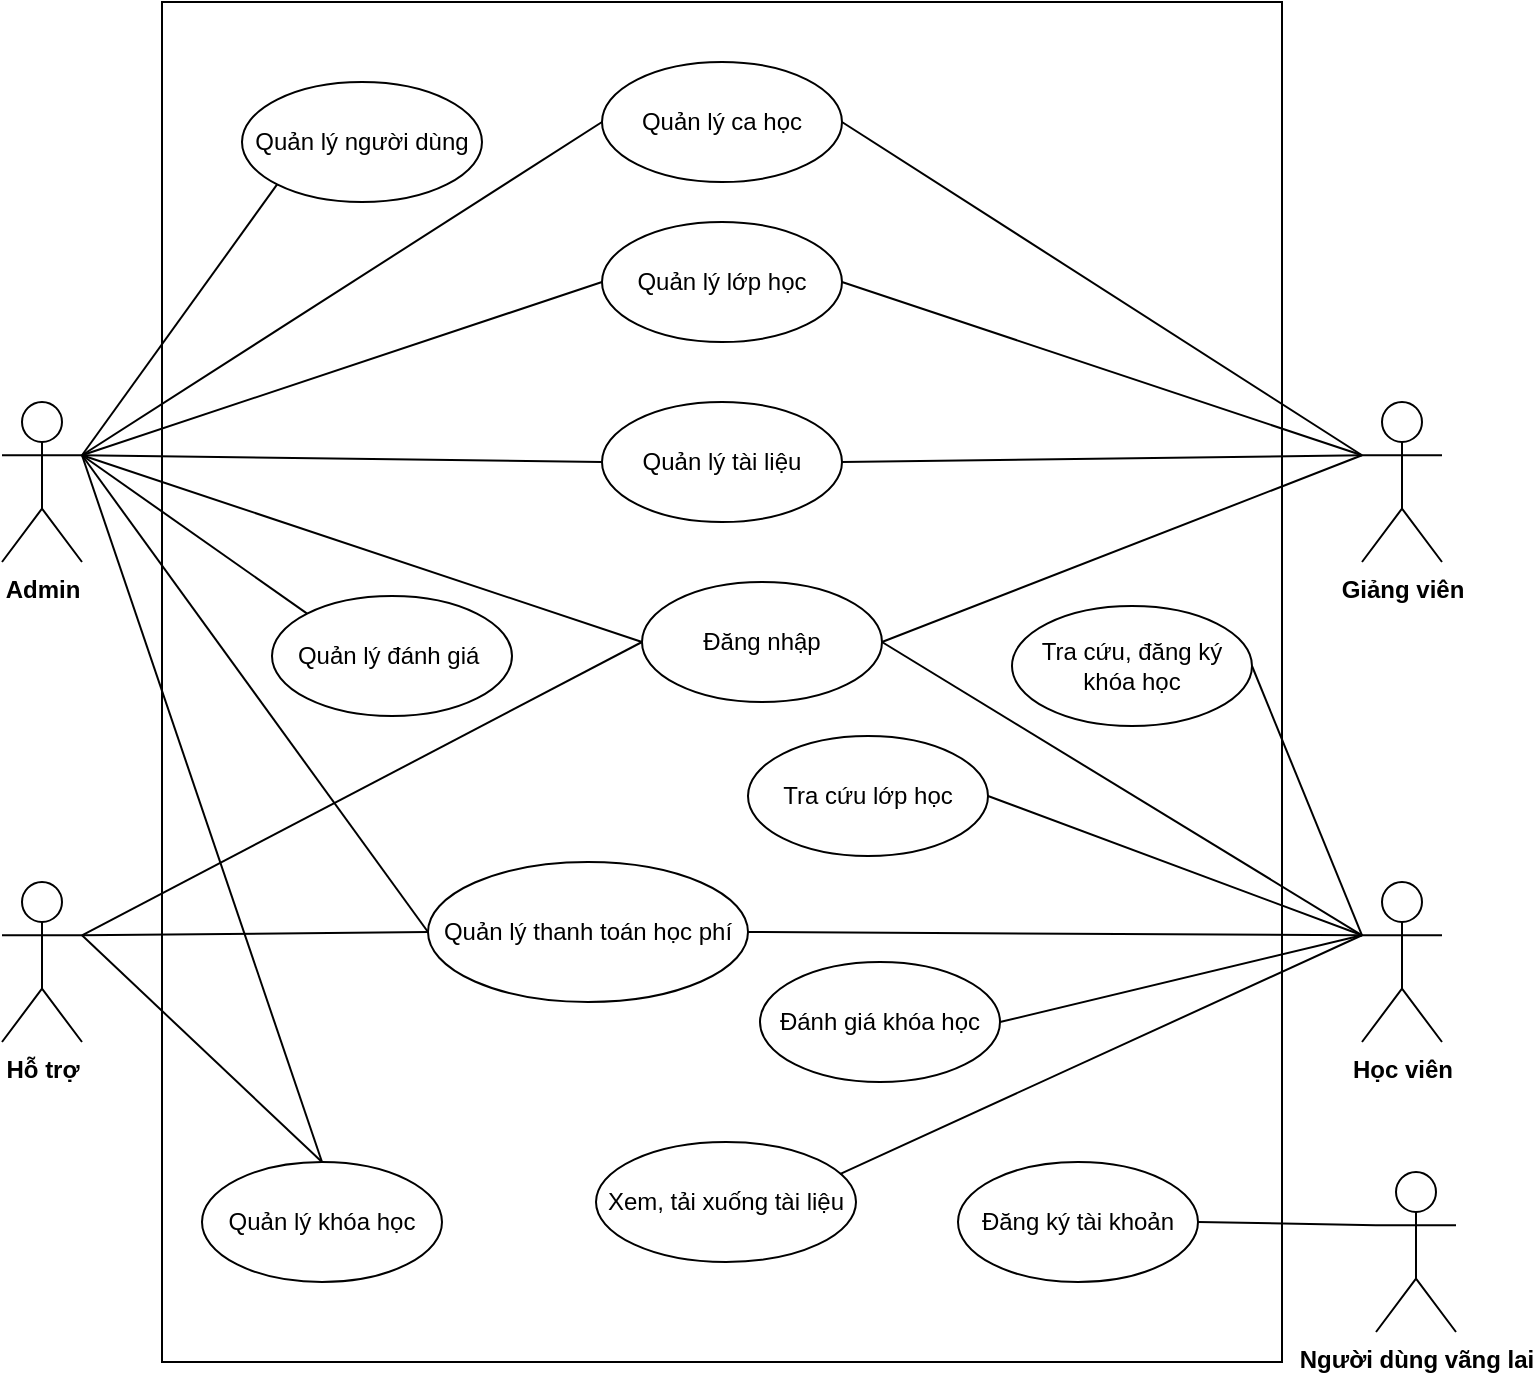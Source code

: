 <mxfile version="21.4.0" type="github" pages="11">
  <diagram id="tjxPVpLADmy-XOFSmjK_" name="Usecase tổng quát">
    <mxGraphModel dx="1434" dy="884" grid="1" gridSize="10" guides="1" tooltips="1" connect="1" arrows="1" fold="1" page="1" pageScale="1" pageWidth="827" pageHeight="1169" math="0" shadow="0">
      <root>
        <mxCell id="0" />
        <mxCell id="1" parent="0" />
        <mxCell id="m2j4bGymZEAPeK17LnqT-22" value="" style="rounded=0;whiteSpace=wrap;html=1;gradientColor=none;" parent="1" vertex="1">
          <mxGeometry x="121" y="465" width="560" height="680" as="geometry" />
        </mxCell>
        <mxCell id="m2j4bGymZEAPeK17LnqT-32" value="" style="rounded=1;orthogonalLoop=1;jettySize=auto;html=1;endArrow=none;endFill=0;exitX=1;exitY=0.333;exitDx=0;exitDy=0;exitPerimeter=0;entryX=0;entryY=1;entryDx=0;entryDy=0;" parent="1" source="m2j4bGymZEAPeK17LnqT-15" target="m2j4bGymZEAPeK17LnqT-31" edge="1">
          <mxGeometry relative="1" as="geometry" />
        </mxCell>
        <mxCell id="m2j4bGymZEAPeK17LnqT-15" value="&lt;b&gt;Admin&lt;/b&gt;" style="shape=umlActor;verticalLabelPosition=bottom;verticalAlign=top;html=1;outlineConnect=0;" parent="1" vertex="1">
          <mxGeometry x="41" y="665" width="40" height="80" as="geometry" />
        </mxCell>
        <mxCell id="m2j4bGymZEAPeK17LnqT-31" value="Quản lý người dùng" style="ellipse;whiteSpace=wrap;html=1;verticalAlign=middle;" parent="1" vertex="1">
          <mxGeometry x="161" y="505" width="120" height="60" as="geometry" />
        </mxCell>
        <mxCell id="m2j4bGymZEAPeK17LnqT-33" value="" style="rounded=1;orthogonalLoop=1;jettySize=auto;html=1;endArrow=none;endFill=0;exitX=1;exitY=0.333;exitDx=0;exitDy=0;exitPerimeter=0;entryX=0;entryY=0.5;entryDx=0;entryDy=0;" parent="1" source="m2j4bGymZEAPeK17LnqT-15" target="m2j4bGymZEAPeK17LnqT-34" edge="1">
          <mxGeometry relative="1" as="geometry">
            <mxPoint x="111" y="799.615" as="sourcePoint" />
          </mxGeometry>
        </mxCell>
        <mxCell id="m2j4bGymZEAPeK17LnqT-34" value="Đăng nhập" style="ellipse;whiteSpace=wrap;html=1;verticalAlign=middle;" parent="1" vertex="1">
          <mxGeometry x="361" y="755" width="120" height="60" as="geometry" />
        </mxCell>
        <mxCell id="m2j4bGymZEAPeK17LnqT-35" value="" style="rounded=1;orthogonalLoop=1;jettySize=auto;html=1;endArrow=none;endFill=0;exitX=1;exitY=0.333;exitDx=0;exitDy=0;exitPerimeter=0;entryX=0.5;entryY=0;entryDx=0;entryDy=0;" parent="1" source="m2j4bGymZEAPeK17LnqT-15" target="m2j4bGymZEAPeK17LnqT-36" edge="1">
          <mxGeometry relative="1" as="geometry">
            <mxPoint x="121" y="989.615" as="sourcePoint" />
          </mxGeometry>
        </mxCell>
        <mxCell id="m2j4bGymZEAPeK17LnqT-36" value="Quản lý khóa học" style="ellipse;whiteSpace=wrap;html=1;verticalAlign=middle;" parent="1" vertex="1">
          <mxGeometry x="141" y="1045" width="120" height="60" as="geometry" />
        </mxCell>
        <mxCell id="m2j4bGymZEAPeK17LnqT-38" value="" style="rounded=1;orthogonalLoop=1;jettySize=auto;html=1;endArrow=none;endFill=0;exitX=1;exitY=0.333;exitDx=0;exitDy=0;exitPerimeter=0;entryX=0;entryY=0.5;entryDx=0;entryDy=0;" parent="1" source="m2j4bGymZEAPeK17LnqT-15" target="m2j4bGymZEAPeK17LnqT-39" edge="1">
          <mxGeometry relative="1" as="geometry">
            <mxPoint x="91" y="775" as="sourcePoint" />
          </mxGeometry>
        </mxCell>
        <mxCell id="m2j4bGymZEAPeK17LnqT-39" value="Quản lý ca học" style="ellipse;whiteSpace=wrap;html=1;verticalAlign=middle;" parent="1" vertex="1">
          <mxGeometry x="341" y="495" width="120" height="60" as="geometry" />
        </mxCell>
        <mxCell id="m2j4bGymZEAPeK17LnqT-40" value="" style="rounded=1;orthogonalLoop=1;jettySize=auto;html=1;endArrow=none;endFill=0;entryX=0;entryY=0.5;entryDx=0;entryDy=0;exitX=1;exitY=0.333;exitDx=0;exitDy=0;exitPerimeter=0;" parent="1" source="m2j4bGymZEAPeK17LnqT-15" target="m2j4bGymZEAPeK17LnqT-41" edge="1">
          <mxGeometry relative="1" as="geometry">
            <mxPoint x="91" y="695" as="sourcePoint" />
          </mxGeometry>
        </mxCell>
        <mxCell id="m2j4bGymZEAPeK17LnqT-41" value="Quản lý lớp học" style="ellipse;whiteSpace=wrap;html=1;verticalAlign=middle;" parent="1" vertex="1">
          <mxGeometry x="341" y="575" width="120" height="60" as="geometry" />
        </mxCell>
        <mxCell id="m2j4bGymZEAPeK17LnqT-44" value="" style="edgeStyle=none;rounded=1;orthogonalLoop=1;jettySize=auto;html=1;endArrow=none;endFill=0;exitX=0;exitY=0.333;exitDx=0;exitDy=0;exitPerimeter=0;entryX=1;entryY=0.5;entryDx=0;entryDy=0;" parent="1" source="m2j4bGymZEAPeK17LnqT-42" target="m2j4bGymZEAPeK17LnqT-41" edge="1">
          <mxGeometry relative="1" as="geometry" />
        </mxCell>
        <mxCell id="m2j4bGymZEAPeK17LnqT-42" value="&lt;b&gt;Giảng viên&lt;/b&gt;" style="shape=umlActor;verticalLabelPosition=bottom;verticalAlign=top;html=1;outlineConnect=0;gradientColor=none;" parent="1" vertex="1">
          <mxGeometry x="721" y="665" width="40" height="80" as="geometry" />
        </mxCell>
        <mxCell id="m2j4bGymZEAPeK17LnqT-46" value="" style="edgeStyle=none;rounded=1;orthogonalLoop=1;jettySize=auto;html=1;endArrow=none;endFill=0;entryX=1;entryY=0.5;entryDx=0;entryDy=0;exitX=0;exitY=0.333;exitDx=0;exitDy=0;exitPerimeter=0;" parent="1" source="m2j4bGymZEAPeK17LnqT-42" target="m2j4bGymZEAPeK17LnqT-39" edge="1">
          <mxGeometry relative="1" as="geometry">
            <mxPoint x="741" y="729.294" as="sourcePoint" />
            <mxPoint x="435" y="795" as="targetPoint" />
          </mxGeometry>
        </mxCell>
        <mxCell id="m2j4bGymZEAPeK17LnqT-48" value="Quản lý thanh toán học phí" style="ellipse;whiteSpace=wrap;html=1;verticalAlign=middle;" parent="1" vertex="1">
          <mxGeometry x="254" y="895" width="160" height="70" as="geometry" />
        </mxCell>
        <mxCell id="m2j4bGymZEAPeK17LnqT-49" value="" style="rounded=1;orthogonalLoop=1;jettySize=auto;html=1;endArrow=none;endFill=0;exitX=1;exitY=0.333;exitDx=0;exitDy=0;exitPerimeter=0;entryX=0;entryY=0.5;entryDx=0;entryDy=0;" parent="1" source="m2j4bGymZEAPeK17LnqT-15" target="m2j4bGymZEAPeK17LnqT-48" edge="1">
          <mxGeometry relative="1" as="geometry">
            <mxPoint x="91" y="701.667" as="sourcePoint" />
            <mxPoint x="343.077" y="796.949" as="targetPoint" />
          </mxGeometry>
        </mxCell>
        <mxCell id="m2j4bGymZEAPeK17LnqT-51" value="&lt;b&gt;Hỗ trợ&lt;/b&gt;" style="shape=umlActor;verticalLabelPosition=bottom;verticalAlign=top;html=1;outlineConnect=0;" parent="1" vertex="1">
          <mxGeometry x="41" y="905" width="40" height="80" as="geometry" />
        </mxCell>
        <mxCell id="m2j4bGymZEAPeK17LnqT-52" value="" style="rounded=1;orthogonalLoop=1;jettySize=auto;html=1;endArrow=none;endFill=0;exitX=1;exitY=0.333;exitDx=0;exitDy=0;exitPerimeter=0;entryX=0.5;entryY=0;entryDx=0;entryDy=0;" parent="1" source="m2j4bGymZEAPeK17LnqT-51" target="m2j4bGymZEAPeK17LnqT-36" edge="1">
          <mxGeometry relative="1" as="geometry">
            <mxPoint x="131" y="854.997" as="sourcePoint" />
            <mxPoint x="239.403" y="942.827" as="targetPoint" />
          </mxGeometry>
        </mxCell>
        <mxCell id="m2j4bGymZEAPeK17LnqT-55" value="&lt;b&gt;Học viên&lt;/b&gt;" style="shape=umlActor;verticalLabelPosition=bottom;verticalAlign=top;html=1;outlineConnect=0;" parent="1" vertex="1">
          <mxGeometry x="721" y="905" width="40" height="80" as="geometry" />
        </mxCell>
        <mxCell id="m2j4bGymZEAPeK17LnqT-58" value="" style="edgeStyle=none;rounded=1;orthogonalLoop=1;jettySize=auto;html=1;endArrow=none;endFill=0;exitX=0;exitY=0.333;exitDx=0;exitDy=0;exitPerimeter=0;entryX=1;entryY=0.5;entryDx=0;entryDy=0;" parent="1" source="m2j4bGymZEAPeK17LnqT-55" target="m2j4bGymZEAPeK17LnqT-34" edge="1">
          <mxGeometry relative="1" as="geometry">
            <mxPoint x="731" y="701.667" as="sourcePoint" />
            <mxPoint x="471.0" y="785" as="targetPoint" />
          </mxGeometry>
        </mxCell>
        <mxCell id="m2j4bGymZEAPeK17LnqT-59" value="Quản lý đánh giá&amp;nbsp;" style="ellipse;whiteSpace=wrap;html=1;verticalAlign=middle;" parent="1" vertex="1">
          <mxGeometry x="176" y="762" width="120" height="60" as="geometry" />
        </mxCell>
        <mxCell id="m2j4bGymZEAPeK17LnqT-60" value="" style="rounded=1;orthogonalLoop=1;jettySize=auto;html=1;endArrow=none;endFill=0;exitX=1;exitY=0.333;exitDx=0;exitDy=0;exitPerimeter=0;entryX=0;entryY=0;entryDx=0;entryDy=0;" parent="1" source="m2j4bGymZEAPeK17LnqT-15" target="m2j4bGymZEAPeK17LnqT-59" edge="1">
          <mxGeometry relative="1" as="geometry">
            <mxPoint x="91" y="701.667" as="sourcePoint" />
            <mxPoint x="351.0" y="785" as="targetPoint" />
          </mxGeometry>
        </mxCell>
        <mxCell id="m2j4bGymZEAPeK17LnqT-61" value="" style="rounded=1;orthogonalLoop=1;jettySize=auto;html=1;endArrow=none;endFill=0;exitX=1;exitY=0.333;exitDx=0;exitDy=0;exitPerimeter=0;entryX=0;entryY=0.5;entryDx=0;entryDy=0;" parent="1" source="m2j4bGymZEAPeK17LnqT-51" target="m2j4bGymZEAPeK17LnqT-48" edge="1">
          <mxGeometry relative="1" as="geometry">
            <mxPoint x="91" y="941.667" as="sourcePoint" />
            <mxPoint x="181" y="945" as="targetPoint" />
          </mxGeometry>
        </mxCell>
        <mxCell id="m2j4bGymZEAPeK17LnqT-64" value="" style="edgeStyle=none;rounded=1;orthogonalLoop=1;jettySize=auto;html=1;endArrow=none;endFill=0;exitX=0;exitY=0.333;exitDx=0;exitDy=0;exitPerimeter=0;entryX=1;entryY=0.5;entryDx=0;entryDy=0;" parent="1" source="m2j4bGymZEAPeK17LnqT-55" target="m2j4bGymZEAPeK17LnqT-63" edge="1">
          <mxGeometry relative="1" as="geometry">
            <mxPoint x="731" y="941.667" as="sourcePoint" />
            <mxPoint x="471.0" y="705" as="targetPoint" />
          </mxGeometry>
        </mxCell>
        <mxCell id="m2j4bGymZEAPeK17LnqT-65" value="" style="edgeStyle=none;rounded=1;orthogonalLoop=1;jettySize=auto;html=1;endArrow=none;endFill=0;exitX=0;exitY=0.333;exitDx=0;exitDy=0;exitPerimeter=0;entryX=1;entryY=0.5;entryDx=0;entryDy=0;" parent="1" source="m2j4bGymZEAPeK17LnqT-55" target="m2j4bGymZEAPeK17LnqT-48" edge="1">
          <mxGeometry relative="1" as="geometry">
            <mxPoint x="741" y="951.667" as="sourcePoint" />
            <mxPoint x="481.0" y="715" as="targetPoint" />
          </mxGeometry>
        </mxCell>
        <mxCell id="m2j4bGymZEAPeK17LnqT-66" value="Đánh giá khóa học" style="ellipse;whiteSpace=wrap;html=1;verticalAlign=middle;" parent="1" vertex="1">
          <mxGeometry x="420" y="945" width="120" height="60" as="geometry" />
        </mxCell>
        <mxCell id="m2j4bGymZEAPeK17LnqT-67" value="" style="edgeStyle=none;rounded=1;orthogonalLoop=1;jettySize=auto;html=1;endArrow=none;endFill=0;exitX=0;exitY=0.333;exitDx=0;exitDy=0;exitPerimeter=0;entryX=1;entryY=0.5;entryDx=0;entryDy=0;" parent="1" source="m2j4bGymZEAPeK17LnqT-55" target="m2j4bGymZEAPeK17LnqT-66" edge="1">
          <mxGeometry relative="1" as="geometry">
            <mxPoint x="611" y="854.997" as="sourcePoint" />
            <mxPoint x="361.0" y="628.33" as="targetPoint" />
          </mxGeometry>
        </mxCell>
        <mxCell id="m2j4bGymZEAPeK17LnqT-68" value="" style="rounded=1;orthogonalLoop=1;jettySize=auto;html=1;endArrow=none;endFill=0;entryX=0;entryY=0.5;entryDx=0;entryDy=0;exitX=1;exitY=0.333;exitDx=0;exitDy=0;exitPerimeter=0;" parent="1" source="m2j4bGymZEAPeK17LnqT-15" target="m2j4bGymZEAPeK17LnqT-69" edge="1">
          <mxGeometry relative="1" as="geometry">
            <mxPoint x="81" y="695" as="sourcePoint" />
          </mxGeometry>
        </mxCell>
        <mxCell id="m2j4bGymZEAPeK17LnqT-69" value="Quản lý tài liệu" style="ellipse;whiteSpace=wrap;html=1;verticalAlign=middle;" parent="1" vertex="1">
          <mxGeometry x="341" y="665" width="120" height="60" as="geometry" />
        </mxCell>
        <mxCell id="m2j4bGymZEAPeK17LnqT-70" value="" style="edgeStyle=none;rounded=1;orthogonalLoop=1;jettySize=auto;html=1;endArrow=none;endFill=0;exitX=0;exitY=0.333;exitDx=0;exitDy=0;exitPerimeter=0;entryX=1;entryY=0.5;entryDx=0;entryDy=0;" parent="1" source="m2j4bGymZEAPeK17LnqT-42" target="m2j4bGymZEAPeK17LnqT-69" edge="1">
          <mxGeometry relative="1" as="geometry">
            <mxPoint x="734" y="744.997" as="sourcePoint" />
          </mxGeometry>
        </mxCell>
        <mxCell id="m2j4bGymZEAPeK17LnqT-71" value="" style="rounded=1;orthogonalLoop=1;jettySize=auto;html=1;endArrow=none;endFill=0;exitX=1;exitY=0.333;exitDx=0;exitDy=0;exitPerimeter=0;entryX=0;entryY=0.5;entryDx=0;entryDy=0;" parent="1" source="m2j4bGymZEAPeK17LnqT-51" target="m2j4bGymZEAPeK17LnqT-34" edge="1">
          <mxGeometry relative="1" as="geometry">
            <mxPoint x="91" y="701.667" as="sourcePoint" />
            <mxPoint x="351" y="775" as="targetPoint" />
          </mxGeometry>
        </mxCell>
        <mxCell id="5vuPEq926WPR1Q5U1pR7-1" value="Đăng ký tài khoản" style="ellipse;whiteSpace=wrap;html=1;verticalAlign=middle;" parent="1" vertex="1">
          <mxGeometry x="519" y="1045" width="120" height="60" as="geometry" />
        </mxCell>
        <mxCell id="5vuPEq926WPR1Q5U1pR7-3" value="Xem, tải xuống tài liệu" style="ellipse;whiteSpace=wrap;html=1;verticalAlign=middle;" parent="1" vertex="1">
          <mxGeometry x="338" y="1035" width="130" height="60" as="geometry" />
        </mxCell>
        <mxCell id="5vuPEq926WPR1Q5U1pR7-4" value="" style="edgeStyle=none;rounded=1;orthogonalLoop=1;jettySize=auto;html=1;endArrow=none;endFill=0;entryX=0.938;entryY=0.267;entryDx=0;entryDy=0;exitX=0;exitY=0.333;exitDx=0;exitDy=0;exitPerimeter=0;entryPerimeter=0;" parent="1" source="m2j4bGymZEAPeK17LnqT-55" target="5vuPEq926WPR1Q5U1pR7-3" edge="1">
          <mxGeometry relative="1" as="geometry">
            <mxPoint x="721" y="935" as="sourcePoint" />
            <mxPoint x="221.0" y="714.66" as="targetPoint" />
          </mxGeometry>
        </mxCell>
        <mxCell id="5vuPEq926WPR1Q5U1pR7-7" value="&lt;b&gt;Người dùng vãng lai&lt;/b&gt;" style="shape=umlActor;verticalLabelPosition=bottom;verticalAlign=top;html=1;outlineConnect=0;" parent="1" vertex="1">
          <mxGeometry x="728" y="1050" width="40" height="80" as="geometry" />
        </mxCell>
        <mxCell id="5vuPEq926WPR1Q5U1pR7-8" value="" style="edgeStyle=none;rounded=1;orthogonalLoop=1;jettySize=auto;html=1;endArrow=none;endFill=0;exitX=0;exitY=0.333;exitDx=0;exitDy=0;exitPerimeter=0;entryX=1;entryY=0.5;entryDx=0;entryDy=0;" parent="1" source="m2j4bGymZEAPeK17LnqT-42" target="m2j4bGymZEAPeK17LnqT-34" edge="1">
          <mxGeometry relative="1" as="geometry">
            <mxPoint x="721" y="692" as="sourcePoint" />
            <mxPoint x="481" y="785" as="targetPoint" />
          </mxGeometry>
        </mxCell>
        <mxCell id="m2j4bGymZEAPeK17LnqT-63" value="Tra cứu lớp học" style="ellipse;whiteSpace=wrap;html=1;verticalAlign=middle;" parent="1" vertex="1">
          <mxGeometry x="414" y="832" width="120" height="60" as="geometry" />
        </mxCell>
        <mxCell id="5vuPEq926WPR1Q5U1pR7-9" value="" style="edgeStyle=none;rounded=1;orthogonalLoop=1;jettySize=auto;html=1;endArrow=none;endFill=0;entryX=1;entryY=0.5;entryDx=0;entryDy=0;exitX=0;exitY=0.333;exitDx=0;exitDy=0;exitPerimeter=0;" parent="1" source="5vuPEq926WPR1Q5U1pR7-7" target="5vuPEq926WPR1Q5U1pR7-1" edge="1">
          <mxGeometry relative="1" as="geometry">
            <mxPoint x="731" y="942" as="sourcePoint" />
            <mxPoint x="634" y="1070" as="targetPoint" />
          </mxGeometry>
        </mxCell>
        <mxCell id="DWu0qMU8t9XJ10ONVB_1-1" value="" style="edgeStyle=none;rounded=1;orthogonalLoop=1;jettySize=auto;html=1;endArrow=none;endFill=0;exitX=0;exitY=0.333;exitDx=0;exitDy=0;exitPerimeter=0;entryX=1;entryY=0.5;entryDx=0;entryDy=0;" parent="1" source="m2j4bGymZEAPeK17LnqT-55" target="DWu0qMU8t9XJ10ONVB_1-2" edge="1">
          <mxGeometry relative="1" as="geometry">
            <mxPoint x="841" y="866" as="sourcePoint" />
            <mxPoint x="591.0" y="639" as="targetPoint" />
          </mxGeometry>
        </mxCell>
        <mxCell id="DWu0qMU8t9XJ10ONVB_1-2" value="Tra cứu, đăng ký khóa học" style="ellipse;whiteSpace=wrap;html=1;verticalAlign=middle;" parent="1" vertex="1">
          <mxGeometry x="546" y="767" width="120" height="60" as="geometry" />
        </mxCell>
      </root>
    </mxGraphModel>
  </diagram>
  <diagram id="vs87bcSLi5K3XAAMlahJ" name="Usecase admin">
    <mxGraphModel dx="2261" dy="756" grid="0" gridSize="10" guides="0" tooltips="1" connect="1" arrows="1" fold="1" page="1" pageScale="1" pageWidth="827" pageHeight="1169" math="0" shadow="0">
      <root>
        <mxCell id="0" />
        <mxCell id="1" parent="0" />
        <mxCell id="0GL3Yw5HhXPIYIsw4PLh-1" value="&lt;b&gt;Admin&lt;/b&gt;" style="shape=umlActor;verticalLabelPosition=bottom;verticalAlign=top;html=1;outlineConnect=0;" parent="1" vertex="1">
          <mxGeometry x="-206" y="676" width="40" height="80" as="geometry" />
        </mxCell>
        <mxCell id="0GL3Yw5HhXPIYIsw4PLh-2" value="" style="rounded=0;whiteSpace=wrap;html=1;" parent="1" vertex="1">
          <mxGeometry x="-120" y="440" width="920" height="600" as="geometry" />
        </mxCell>
        <mxCell id="iFN1Ox8oHcnw1xhJgNNw-1" value="" style="rounded=1;orthogonalLoop=1;jettySize=auto;html=1;endArrow=none;endFill=0;exitX=1;exitY=0.333;exitDx=0;exitDy=0;exitPerimeter=0;entryX=0;entryY=1;entryDx=0;entryDy=0;" parent="1" source="0GL3Yw5HhXPIYIsw4PLh-1" target="iFN1Ox8oHcnw1xhJgNNw-2" edge="1">
          <mxGeometry relative="1" as="geometry">
            <mxPoint x="-166" y="755.997" as="sourcePoint" />
          </mxGeometry>
        </mxCell>
        <mxCell id="iFN1Ox8oHcnw1xhJgNNw-4" value="" style="rounded=0;orthogonalLoop=1;jettySize=auto;html=1;exitX=0;exitY=1;exitDx=0;exitDy=0;entryX=0.5;entryY=0;entryDx=0;entryDy=0;dashed=1;" parent="1" source="iFN1Ox8oHcnw1xhJgNNw-3" target="iFN1Ox8oHcnw1xhJgNNw-2" edge="1">
          <mxGeometry relative="1" as="geometry" />
        </mxCell>
        <mxCell id="iFN1Ox8oHcnw1xhJgNNw-6" value="extend" style="edgeLabel;html=1;align=center;verticalAlign=middle;resizable=0;points=[];" parent="iFN1Ox8oHcnw1xhJgNNw-4" vertex="1" connectable="0">
          <mxGeometry x="-0.2" relative="1" as="geometry">
            <mxPoint as="offset" />
          </mxGeometry>
        </mxCell>
        <mxCell id="iFN1Ox8oHcnw1xhJgNNw-2" value="Quản lý người dùng" style="ellipse;whiteSpace=wrap;html=1;verticalAlign=middle;" parent="1" vertex="1">
          <mxGeometry x="-36" y="556" width="120" height="60" as="geometry" />
        </mxCell>
        <mxCell id="iFN1Ox8oHcnw1xhJgNNw-3" value="Sửa thông tin" style="ellipse;whiteSpace=wrap;html=1;verticalAlign=middle;" parent="1" vertex="1">
          <mxGeometry x="44" y="456" width="120" height="60" as="geometry" />
        </mxCell>
        <mxCell id="iFN1Ox8oHcnw1xhJgNNw-7" value="" style="rounded=0;orthogonalLoop=1;jettySize=auto;html=1;exitX=0.5;exitY=1;exitDx=0;exitDy=0;entryX=0;entryY=0;entryDx=0;entryDy=0;dashed=1;" parent="1" source="iFN1Ox8oHcnw1xhJgNNw-9" target="iFN1Ox8oHcnw1xhJgNNw-2" edge="1">
          <mxGeometry relative="1" as="geometry">
            <mxPoint x="164" y="589.33" as="targetPoint" />
          </mxGeometry>
        </mxCell>
        <mxCell id="iFN1Ox8oHcnw1xhJgNNw-8" value="extend" style="edgeLabel;html=1;align=center;verticalAlign=middle;resizable=0;points=[];" parent="iFN1Ox8oHcnw1xhJgNNw-7" vertex="1" connectable="0">
          <mxGeometry x="-0.2" relative="1" as="geometry">
            <mxPoint as="offset" />
          </mxGeometry>
        </mxCell>
        <mxCell id="iFN1Ox8oHcnw1xhJgNNw-9" value="Thêm người dùng" style="ellipse;whiteSpace=wrap;html=1;verticalAlign=middle;" parent="1" vertex="1">
          <mxGeometry x="-96" y="456" width="120" height="60" as="geometry" />
        </mxCell>
        <mxCell id="iFN1Ox8oHcnw1xhJgNNw-10" value="" style="rounded=0;orthogonalLoop=1;jettySize=auto;html=1;exitX=0;exitY=0.5;exitDx=0;exitDy=0;entryX=1;entryY=0.5;entryDx=0;entryDy=0;dashed=1;" parent="1" source="iFN1Ox8oHcnw1xhJgNNw-12" target="iFN1Ox8oHcnw1xhJgNNw-2" edge="1">
          <mxGeometry relative="1" as="geometry">
            <mxPoint x="248" y="619.33" as="targetPoint" />
          </mxGeometry>
        </mxCell>
        <mxCell id="iFN1Ox8oHcnw1xhJgNNw-11" value="extend" style="edgeLabel;html=1;align=center;verticalAlign=middle;resizable=0;points=[];" parent="iFN1Ox8oHcnw1xhJgNNw-10" vertex="1" connectable="0">
          <mxGeometry x="-0.2" relative="1" as="geometry">
            <mxPoint as="offset" />
          </mxGeometry>
        </mxCell>
        <mxCell id="iFN1Ox8oHcnw1xhJgNNw-12" value="Xóa người dùng" style="ellipse;whiteSpace=wrap;html=1;verticalAlign=middle;" parent="1" vertex="1">
          <mxGeometry x="164" y="496" width="120" height="60" as="geometry" />
        </mxCell>
        <mxCell id="iFN1Ox8oHcnw1xhJgNNw-55" value="" style="rounded=1;orthogonalLoop=1;jettySize=auto;html=1;endArrow=none;endFill=0;exitX=1;exitY=0.333;exitDx=0;exitDy=0;exitPerimeter=0;entryX=0;entryY=0.5;entryDx=0;entryDy=0;" parent="1" source="0GL3Yw5HhXPIYIsw4PLh-1" target="iFN1Ox8oHcnw1xhJgNNw-58" edge="1">
          <mxGeometry relative="1" as="geometry">
            <mxPoint x="-176" y="982.667" as="sourcePoint" />
          </mxGeometry>
        </mxCell>
        <mxCell id="iFN1Ox8oHcnw1xhJgNNw-56" value="" style="rounded=0;orthogonalLoop=1;jettySize=auto;html=1;entryX=0.5;entryY=1;entryDx=0;entryDy=0;dashed=1;" parent="1" source="iFN1Ox8oHcnw1xhJgNNw-59" target="iFN1Ox8oHcnw1xhJgNNw-58" edge="1">
          <mxGeometry relative="1" as="geometry" />
        </mxCell>
        <mxCell id="iFN1Ox8oHcnw1xhJgNNw-57" value="extend" style="edgeLabel;html=1;align=center;verticalAlign=middle;resizable=0;points=[];" parent="iFN1Ox8oHcnw1xhJgNNw-56" vertex="1" connectable="0">
          <mxGeometry x="-0.2" relative="1" as="geometry">
            <mxPoint as="offset" />
          </mxGeometry>
        </mxCell>
        <mxCell id="iFN1Ox8oHcnw1xhJgNNw-58" value="Quản lý khóa học" style="ellipse;whiteSpace=wrap;html=1;verticalAlign=middle;" parent="1" vertex="1">
          <mxGeometry x="-16" y="836" width="120" height="60" as="geometry" />
        </mxCell>
        <mxCell id="iFN1Ox8oHcnw1xhJgNNw-59" value="Sửa thông tin" style="ellipse;whiteSpace=wrap;html=1;verticalAlign=middle;" parent="1" vertex="1">
          <mxGeometry x="14" y="956" width="120" height="60" as="geometry" />
        </mxCell>
        <mxCell id="iFN1Ox8oHcnw1xhJgNNw-60" value="" style="rounded=0;orthogonalLoop=1;jettySize=auto;html=1;entryX=0.267;entryY=0.933;entryDx=0;entryDy=0;dashed=1;strokeColor=default;entryPerimeter=0;exitX=0.5;exitY=0;exitDx=0;exitDy=0;" parent="1" source="iFN1Ox8oHcnw1xhJgNNw-62" target="iFN1Ox8oHcnw1xhJgNNw-58" edge="1">
          <mxGeometry relative="1" as="geometry">
            <mxPoint x="154" y="816" as="targetPoint" />
          </mxGeometry>
        </mxCell>
        <mxCell id="iFN1Ox8oHcnw1xhJgNNw-61" value="extend" style="edgeLabel;html=1;align=center;verticalAlign=middle;resizable=0;points=[];" parent="iFN1Ox8oHcnw1xhJgNNw-60" vertex="1" connectable="0">
          <mxGeometry x="-0.2" relative="1" as="geometry">
            <mxPoint as="offset" />
          </mxGeometry>
        </mxCell>
        <mxCell id="iFN1Ox8oHcnw1xhJgNNw-62" value="Thêm khóa học" style="ellipse;whiteSpace=wrap;html=1;verticalAlign=middle;" parent="1" vertex="1">
          <mxGeometry x="-116" y="956" width="120" height="60" as="geometry" />
        </mxCell>
        <mxCell id="iFN1Ox8oHcnw1xhJgNNw-63" value="" style="rounded=0;orthogonalLoop=1;jettySize=auto;html=1;exitX=0;exitY=0;exitDx=0;exitDy=0;entryX=1;entryY=1;entryDx=0;entryDy=0;dashed=1;" parent="1" source="iFN1Ox8oHcnw1xhJgNNw-65" target="iFN1Ox8oHcnw1xhJgNNw-58" edge="1">
          <mxGeometry relative="1" as="geometry">
            <mxPoint x="238" y="846" as="targetPoint" />
          </mxGeometry>
        </mxCell>
        <mxCell id="iFN1Ox8oHcnw1xhJgNNw-64" value="extend" style="edgeLabel;html=1;align=center;verticalAlign=middle;resizable=0;points=[];" parent="iFN1Ox8oHcnw1xhJgNNw-63" vertex="1" connectable="0">
          <mxGeometry x="-0.2" relative="1" as="geometry">
            <mxPoint as="offset" />
          </mxGeometry>
        </mxCell>
        <mxCell id="iFN1Ox8oHcnw1xhJgNNw-65" value="Xóa khóa học" style="ellipse;whiteSpace=wrap;html=1;verticalAlign=middle;" parent="1" vertex="1">
          <mxGeometry x="154" y="956" width="120" height="60" as="geometry" />
        </mxCell>
        <mxCell id="iFN1Ox8oHcnw1xhJgNNw-69" value="Đăng nhập" style="ellipse;whiteSpace=wrap;html=1;verticalAlign=middle;" parent="1" vertex="1">
          <mxGeometry x="187" y="670" width="120" height="60" as="geometry" />
        </mxCell>
        <mxCell id="iFN1Ox8oHcnw1xhJgNNw-71" value="" style="rounded=0;orthogonalLoop=1;jettySize=auto;html=1;exitX=1;exitY=1;exitDx=0;exitDy=0;entryX=0;entryY=0;entryDx=0;entryDy=0;dashed=1;" parent="1" source="iFN1Ox8oHcnw1xhJgNNw-2" target="iFN1Ox8oHcnw1xhJgNNw-69" edge="1">
          <mxGeometry relative="1" as="geometry">
            <mxPoint x="94" y="596" as="targetPoint" />
            <mxPoint x="234" y="526" as="sourcePoint" />
          </mxGeometry>
        </mxCell>
        <mxCell id="iFN1Ox8oHcnw1xhJgNNw-72" value="include" style="edgeLabel;html=1;align=center;verticalAlign=middle;resizable=0;points=[];" parent="iFN1Ox8oHcnw1xhJgNNw-71" vertex="1" connectable="0">
          <mxGeometry x="-0.2" relative="1" as="geometry">
            <mxPoint as="offset" />
          </mxGeometry>
        </mxCell>
        <mxCell id="iFN1Ox8oHcnw1xhJgNNw-73" value="" style="rounded=0;orthogonalLoop=1;jettySize=auto;html=1;exitX=1;exitY=0;exitDx=0;exitDy=0;entryX=0;entryY=1;entryDx=0;entryDy=0;dashed=1;" parent="1" source="iFN1Ox8oHcnw1xhJgNNw-58" target="iFN1Ox8oHcnw1xhJgNNw-69" edge="1">
          <mxGeometry relative="1" as="geometry">
            <mxPoint x="182" y="685" as="targetPoint" />
            <mxPoint x="76" y="617" as="sourcePoint" />
          </mxGeometry>
        </mxCell>
        <mxCell id="iFN1Ox8oHcnw1xhJgNNw-74" value="include" style="edgeLabel;html=1;align=center;verticalAlign=middle;resizable=0;points=[];" parent="iFN1Ox8oHcnw1xhJgNNw-73" vertex="1" connectable="0">
          <mxGeometry x="-0.2" relative="1" as="geometry">
            <mxPoint as="offset" />
          </mxGeometry>
        </mxCell>
        <mxCell id="iFN1Ox8oHcnw1xhJgNNw-75" value="" style="rounded=0;orthogonalLoop=1;jettySize=auto;html=1;exitX=0.5;exitY=1;exitDx=0;exitDy=0;entryX=1;entryY=0;entryDx=0;entryDy=0;dashed=1;" parent="1" source="iFN1Ox8oHcnw1xhJgNNw-78" target="iFN1Ox8oHcnw1xhJgNNw-77" edge="1">
          <mxGeometry relative="1" as="geometry" />
        </mxCell>
        <mxCell id="iFN1Ox8oHcnw1xhJgNNw-76" value="extend" style="edgeLabel;html=1;align=center;verticalAlign=middle;resizable=0;points=[];" parent="iFN1Ox8oHcnw1xhJgNNw-75" vertex="1" connectable="0">
          <mxGeometry x="-0.2" relative="1" as="geometry">
            <mxPoint as="offset" />
          </mxGeometry>
        </mxCell>
        <mxCell id="iFN1Ox8oHcnw1xhJgNNw-77" value="Quản lý lớp học" style="ellipse;whiteSpace=wrap;html=1;verticalAlign=middle;" parent="1" vertex="1">
          <mxGeometry x="374" y="576" width="120" height="60" as="geometry" />
        </mxCell>
        <mxCell id="iFN1Ox8oHcnw1xhJgNNw-78" value="Sửa thông tin" style="ellipse;whiteSpace=wrap;html=1;verticalAlign=middle;" parent="1" vertex="1">
          <mxGeometry x="444" y="476" width="120" height="60" as="geometry" />
        </mxCell>
        <mxCell id="iFN1Ox8oHcnw1xhJgNNw-79" value="" style="rounded=0;orthogonalLoop=1;jettySize=auto;html=1;exitX=0.5;exitY=1;exitDx=0;exitDy=0;entryX=0;entryY=0;entryDx=0;entryDy=0;dashed=1;" parent="1" source="iFN1Ox8oHcnw1xhJgNNw-81" target="iFN1Ox8oHcnw1xhJgNNw-77" edge="1">
          <mxGeometry relative="1" as="geometry">
            <mxPoint x="574" y="609.33" as="targetPoint" />
          </mxGeometry>
        </mxCell>
        <mxCell id="iFN1Ox8oHcnw1xhJgNNw-80" value="extend" style="edgeLabel;html=1;align=center;verticalAlign=middle;resizable=0;points=[];" parent="iFN1Ox8oHcnw1xhJgNNw-79" vertex="1" connectable="0">
          <mxGeometry x="-0.2" relative="1" as="geometry">
            <mxPoint as="offset" />
          </mxGeometry>
        </mxCell>
        <mxCell id="iFN1Ox8oHcnw1xhJgNNw-81" value="Thêm lớp học" style="ellipse;whiteSpace=wrap;html=1;verticalAlign=middle;" parent="1" vertex="1">
          <mxGeometry x="314" y="476" width="120" height="60" as="geometry" />
        </mxCell>
        <mxCell id="iFN1Ox8oHcnw1xhJgNNw-82" value="" style="rounded=0;orthogonalLoop=1;jettySize=auto;html=1;exitX=0;exitY=0.5;exitDx=0;exitDy=0;entryX=1;entryY=0.5;entryDx=0;entryDy=0;dashed=1;" parent="1" source="iFN1Ox8oHcnw1xhJgNNw-84" target="iFN1Ox8oHcnw1xhJgNNw-77" edge="1">
          <mxGeometry relative="1" as="geometry">
            <mxPoint x="658" y="639.33" as="targetPoint" />
          </mxGeometry>
        </mxCell>
        <mxCell id="iFN1Ox8oHcnw1xhJgNNw-83" value="extend" style="edgeLabel;html=1;align=center;verticalAlign=middle;resizable=0;points=[];" parent="iFN1Ox8oHcnw1xhJgNNw-82" vertex="1" connectable="0">
          <mxGeometry x="-0.2" relative="1" as="geometry">
            <mxPoint as="offset" />
          </mxGeometry>
        </mxCell>
        <mxCell id="iFN1Ox8oHcnw1xhJgNNw-84" value="Xóa lớp học" style="ellipse;whiteSpace=wrap;html=1;verticalAlign=middle;" parent="1" vertex="1">
          <mxGeometry x="584" y="576" width="120" height="60" as="geometry" />
        </mxCell>
        <mxCell id="iFN1Ox8oHcnw1xhJgNNw-85" value="" style="rounded=0;orthogonalLoop=1;jettySize=auto;html=1;exitX=0;exitY=1;exitDx=0;exitDy=0;entryX=1;entryY=0;entryDx=0;entryDy=0;dashed=1;" parent="1" source="iFN1Ox8oHcnw1xhJgNNw-77" target="iFN1Ox8oHcnw1xhJgNNw-69" edge="1">
          <mxGeometry relative="1" as="geometry">
            <mxPoint x="538" y="696" as="targetPoint" />
            <mxPoint x="644" y="546" as="sourcePoint" />
          </mxGeometry>
        </mxCell>
        <mxCell id="iFN1Ox8oHcnw1xhJgNNw-86" value="include" style="edgeLabel;html=1;align=center;verticalAlign=middle;resizable=0;points=[];" parent="iFN1Ox8oHcnw1xhJgNNw-85" vertex="1" connectable="0">
          <mxGeometry x="-0.2" relative="1" as="geometry">
            <mxPoint as="offset" />
          </mxGeometry>
        </mxCell>
        <mxCell id="iFN1Ox8oHcnw1xhJgNNw-87" value="" style="rounded=0;orthogonalLoop=1;jettySize=auto;html=1;exitX=0;exitY=0.5;exitDx=0;exitDy=0;entryX=1;entryY=0.5;entryDx=0;entryDy=0;dashed=1;" parent="1" source="iFN1Ox8oHcnw1xhJgNNw-89" target="iFN1Ox8oHcnw1xhJgNNw-78" edge="1">
          <mxGeometry relative="1" as="geometry">
            <mxPoint x="636" y="580.5" as="targetPoint" />
          </mxGeometry>
        </mxCell>
        <mxCell id="iFN1Ox8oHcnw1xhJgNNw-88" value="extend" style="edgeLabel;html=1;align=center;verticalAlign=middle;resizable=0;points=[];" parent="iFN1Ox8oHcnw1xhJgNNw-87" vertex="1" connectable="0">
          <mxGeometry x="-0.2" relative="1" as="geometry">
            <mxPoint as="offset" />
          </mxGeometry>
        </mxCell>
        <mxCell id="iFN1Ox8oHcnw1xhJgNNw-89" value="Thêm học viên" style="ellipse;whiteSpace=wrap;html=1;verticalAlign=middle;" parent="1" vertex="1">
          <mxGeometry x="644" y="476" width="120" height="60" as="geometry" />
        </mxCell>
        <mxCell id="iFN1Ox8oHcnw1xhJgNNw-90" value="" style="rounded=0;orthogonalLoop=1;jettySize=auto;html=1;exitX=1;exitY=0.5;exitDx=0;exitDy=0;entryX=0;entryY=0.5;entryDx=0;entryDy=0;dashed=1;" parent="1" source="iFN1Ox8oHcnw1xhJgNNw-92" target="iFN1Ox8oHcnw1xhJgNNw-69" edge="1">
          <mxGeometry relative="1" as="geometry">
            <mxPoint x="-186" y="776" as="targetPoint" />
          </mxGeometry>
        </mxCell>
        <mxCell id="iFN1Ox8oHcnw1xhJgNNw-91" value="extend" style="edgeLabel;html=1;align=center;verticalAlign=middle;resizable=0;points=[];" parent="iFN1Ox8oHcnw1xhJgNNw-90" vertex="1" connectable="0">
          <mxGeometry x="-0.2" relative="1" as="geometry">
            <mxPoint as="offset" />
          </mxGeometry>
        </mxCell>
        <mxCell id="iFN1Ox8oHcnw1xhJgNNw-92" value="Đăng xuất" style="ellipse;whiteSpace=wrap;html=1;verticalAlign=middle;" parent="1" vertex="1">
          <mxGeometry x="-39" y="644" width="120" height="60" as="geometry" />
        </mxCell>
        <mxCell id="iFN1Ox8oHcnw1xhJgNNw-93" value="" style="rounded=0;orthogonalLoop=1;jettySize=auto;html=1;exitX=0.5;exitY=1;exitDx=0;exitDy=0;dashed=1;entryX=1;entryY=0;entryDx=0;entryDy=0;" parent="1" source="iFN1Ox8oHcnw1xhJgNNw-96" target="iFN1Ox8oHcnw1xhJgNNw-95" edge="1">
          <mxGeometry relative="1" as="geometry" />
        </mxCell>
        <mxCell id="iFN1Ox8oHcnw1xhJgNNw-94" value="extend" style="edgeLabel;html=1;align=center;verticalAlign=middle;resizable=0;points=[];" parent="iFN1Ox8oHcnw1xhJgNNw-93" vertex="1" connectable="0">
          <mxGeometry x="-0.2" relative="1" as="geometry">
            <mxPoint as="offset" />
          </mxGeometry>
        </mxCell>
        <mxCell id="iFN1Ox8oHcnw1xhJgNNw-95" value="Quản lý tài liệu" style="ellipse;whiteSpace=wrap;html=1;verticalAlign=middle;" parent="1" vertex="1">
          <mxGeometry x="444" y="766" width="120" height="60" as="geometry" />
        </mxCell>
        <mxCell id="iFN1Ox8oHcnw1xhJgNNw-96" value="Sửa thông tin" style="ellipse;whiteSpace=wrap;html=1;verticalAlign=middle;" parent="1" vertex="1">
          <mxGeometry x="554" y="656" width="120" height="60" as="geometry" />
        </mxCell>
        <mxCell id="iFN1Ox8oHcnw1xhJgNNw-97" value="" style="rounded=0;orthogonalLoop=1;jettySize=auto;html=1;exitX=0.5;exitY=1;exitDx=0;exitDy=0;entryX=0.5;entryY=0;entryDx=0;entryDy=0;dashed=1;" parent="1" source="iFN1Ox8oHcnw1xhJgNNw-99" target="iFN1Ox8oHcnw1xhJgNNw-95" edge="1">
          <mxGeometry relative="1" as="geometry">
            <mxPoint x="614" y="789.33" as="targetPoint" />
          </mxGeometry>
        </mxCell>
        <mxCell id="iFN1Ox8oHcnw1xhJgNNw-98" value="extend" style="edgeLabel;html=1;align=center;verticalAlign=middle;resizable=0;points=[];" parent="iFN1Ox8oHcnw1xhJgNNw-97" vertex="1" connectable="0">
          <mxGeometry x="-0.2" relative="1" as="geometry">
            <mxPoint as="offset" />
          </mxGeometry>
        </mxCell>
        <mxCell id="iFN1Ox8oHcnw1xhJgNNw-99" value="Thêm tài liệu" style="ellipse;whiteSpace=wrap;html=1;verticalAlign=middle;" parent="1" vertex="1">
          <mxGeometry x="404" y="656" width="120" height="60" as="geometry" />
        </mxCell>
        <mxCell id="iFN1Ox8oHcnw1xhJgNNw-100" value="" style="rounded=0;orthogonalLoop=1;jettySize=auto;html=1;exitX=0;exitY=0.5;exitDx=0;exitDy=0;entryX=1;entryY=0.5;entryDx=0;entryDy=0;dashed=1;" parent="1" source="iFN1Ox8oHcnw1xhJgNNw-102" target="iFN1Ox8oHcnw1xhJgNNw-95" edge="1">
          <mxGeometry relative="1" as="geometry">
            <mxPoint x="698" y="819.33" as="targetPoint" />
          </mxGeometry>
        </mxCell>
        <mxCell id="iFN1Ox8oHcnw1xhJgNNw-101" value="extend" style="edgeLabel;html=1;align=center;verticalAlign=middle;resizable=0;points=[];" parent="iFN1Ox8oHcnw1xhJgNNw-100" vertex="1" connectable="0">
          <mxGeometry x="-0.2" relative="1" as="geometry">
            <mxPoint as="offset" />
          </mxGeometry>
        </mxCell>
        <mxCell id="iFN1Ox8oHcnw1xhJgNNw-102" value="Xóa tài liệu" style="ellipse;whiteSpace=wrap;html=1;verticalAlign=middle;" parent="1" vertex="1">
          <mxGeometry x="634" y="766" width="120" height="60" as="geometry" />
        </mxCell>
        <mxCell id="iFN1Ox8oHcnw1xhJgNNw-103" value="" style="rounded=1;orthogonalLoop=1;jettySize=auto;html=1;endArrow=none;endFill=0;exitX=1;exitY=0.333;exitDx=0;exitDy=0;exitPerimeter=0;entryX=0;entryY=0.5;entryDx=0;entryDy=0;" parent="1" source="0GL3Yw5HhXPIYIsw4PLh-1" target="iFN1Ox8oHcnw1xhJgNNw-95" edge="1">
          <mxGeometry relative="1" as="geometry">
            <mxPoint x="-156" y="713" as="sourcePoint" />
            <mxPoint x="-6" y="876" as="targetPoint" />
          </mxGeometry>
        </mxCell>
        <mxCell id="iFN1Ox8oHcnw1xhJgNNw-104" value="" style="rounded=0;orthogonalLoop=1;jettySize=auto;html=1;exitX=0;exitY=0;exitDx=0;exitDy=0;entryX=1;entryY=1;entryDx=0;entryDy=0;dashed=1;" parent="1" source="iFN1Ox8oHcnw1xhJgNNw-95" target="iFN1Ox8oHcnw1xhJgNNw-69" edge="1">
          <mxGeometry relative="1" as="geometry">
            <mxPoint x="266" y="675" as="targetPoint" />
            <mxPoint x="402" y="637" as="sourcePoint" />
          </mxGeometry>
        </mxCell>
        <mxCell id="iFN1Ox8oHcnw1xhJgNNw-105" value="include" style="edgeLabel;html=1;align=center;verticalAlign=middle;resizable=0;points=[];" parent="iFN1Ox8oHcnw1xhJgNNw-104" vertex="1" connectable="0">
          <mxGeometry x="-0.2" relative="1" as="geometry">
            <mxPoint as="offset" />
          </mxGeometry>
        </mxCell>
        <mxCell id="iFN1Ox8oHcnw1xhJgNNw-110" value="" style="rounded=0;orthogonalLoop=1;jettySize=auto;html=1;exitX=0.5;exitY=0;exitDx=0;exitDy=0;dashed=1;entryX=1;entryY=1;entryDx=0;entryDy=0;" parent="1" source="iFN1Ox8oHcnw1xhJgNNw-113" target="iFN1Ox8oHcnw1xhJgNNw-112" edge="1">
          <mxGeometry relative="1" as="geometry" />
        </mxCell>
        <mxCell id="iFN1Ox8oHcnw1xhJgNNw-111" value="extend" style="edgeLabel;html=1;align=center;verticalAlign=middle;resizable=0;points=[];" parent="iFN1Ox8oHcnw1xhJgNNw-110" vertex="1" connectable="0">
          <mxGeometry x="-0.2" relative="1" as="geometry">
            <mxPoint as="offset" />
          </mxGeometry>
        </mxCell>
        <mxCell id="iFN1Ox8oHcnw1xhJgNNw-112" value="Quản lý thanh toán" style="ellipse;whiteSpace=wrap;html=1;verticalAlign=middle;" parent="1" vertex="1">
          <mxGeometry x="320" y="850" width="120" height="60" as="geometry" />
        </mxCell>
        <mxCell id="iFN1Ox8oHcnw1xhJgNNw-113" value="Sửa thông tin" style="ellipse;whiteSpace=wrap;html=1;verticalAlign=middle;" parent="1" vertex="1">
          <mxGeometry x="460" y="956" width="120" height="60" as="geometry" />
        </mxCell>
        <mxCell id="iFN1Ox8oHcnw1xhJgNNw-114" value="" style="rounded=0;orthogonalLoop=1;jettySize=auto;html=1;exitX=0.5;exitY=0;exitDx=0;exitDy=0;dashed=1;entryX=0.5;entryY=1;entryDx=0;entryDy=0;" parent="1" source="iFN1Ox8oHcnw1xhJgNNw-116" target="iFN1Ox8oHcnw1xhJgNNw-112" edge="1">
          <mxGeometry relative="1" as="geometry">
            <mxPoint x="364" y="926" as="targetPoint" />
          </mxGeometry>
        </mxCell>
        <mxCell id="iFN1Ox8oHcnw1xhJgNNw-115" value="extend" style="edgeLabel;html=1;align=center;verticalAlign=middle;resizable=0;points=[];" parent="iFN1Ox8oHcnw1xhJgNNw-114" vertex="1" connectable="0">
          <mxGeometry x="-0.2" relative="1" as="geometry">
            <mxPoint as="offset" />
          </mxGeometry>
        </mxCell>
        <mxCell id="iFN1Ox8oHcnw1xhJgNNw-116" value="Thêm yêu cầu thanh toán" style="ellipse;whiteSpace=wrap;html=1;verticalAlign=middle;" parent="1" vertex="1">
          <mxGeometry x="284" y="956" width="130" height="60" as="geometry" />
        </mxCell>
        <mxCell id="iFN1Ox8oHcnw1xhJgNNw-117" value="Xóa yêu cầu thanh toán" style="ellipse;whiteSpace=wrap;html=1;verticalAlign=middle;" parent="1" vertex="1">
          <mxGeometry x="550" y="850" width="140" height="60" as="geometry" />
        </mxCell>
        <mxCell id="iFN1Ox8oHcnw1xhJgNNw-118" value="" style="rounded=0;orthogonalLoop=1;jettySize=auto;html=1;exitX=0;exitY=0;exitDx=0;exitDy=0;entryX=0.5;entryY=1;entryDx=0;entryDy=0;dashed=1;" parent="1" source="iFN1Ox8oHcnw1xhJgNNw-112" target="iFN1Ox8oHcnw1xhJgNNw-69" edge="1">
          <mxGeometry relative="1" as="geometry">
            <mxPoint x="224" y="897" as="targetPoint" />
            <mxPoint x="370" y="827" as="sourcePoint" />
          </mxGeometry>
        </mxCell>
        <mxCell id="iFN1Ox8oHcnw1xhJgNNw-119" value="include" style="edgeLabel;html=1;align=center;verticalAlign=middle;resizable=0;points=[];" parent="iFN1Ox8oHcnw1xhJgNNw-118" vertex="1" connectable="0">
          <mxGeometry x="-0.2" relative="1" as="geometry">
            <mxPoint as="offset" />
          </mxGeometry>
        </mxCell>
        <mxCell id="iFN1Ox8oHcnw1xhJgNNw-120" value="" style="rounded=1;orthogonalLoop=1;jettySize=auto;html=1;endArrow=none;endFill=0;exitX=1;exitY=0.333;exitDx=0;exitDy=0;exitPerimeter=0;entryX=0;entryY=0.5;entryDx=0;entryDy=0;" parent="1" source="0GL3Yw5HhXPIYIsw4PLh-1" target="iFN1Ox8oHcnw1xhJgNNw-112" edge="1">
          <mxGeometry relative="1" as="geometry">
            <mxPoint x="-156" y="713" as="sourcePoint" />
            <mxPoint x="454" y="806" as="targetPoint" />
          </mxGeometry>
        </mxCell>
        <mxCell id="iFN1Ox8oHcnw1xhJgNNw-122" value="" style="rounded=0;orthogonalLoop=1;jettySize=auto;html=1;exitX=0;exitY=0.5;exitDx=0;exitDy=0;dashed=1;entryX=1;entryY=0.5;entryDx=0;entryDy=0;" parent="1" source="iFN1Ox8oHcnw1xhJgNNw-117" target="iFN1Ox8oHcnw1xhJgNNw-112" edge="1">
          <mxGeometry relative="1" as="geometry">
            <mxPoint x="542" y="935" as="sourcePoint" />
            <mxPoint x="524" y="876" as="targetPoint" />
          </mxGeometry>
        </mxCell>
        <mxCell id="iFN1Ox8oHcnw1xhJgNNw-123" value="extend" style="edgeLabel;html=1;align=center;verticalAlign=middle;resizable=0;points=[];" parent="iFN1Ox8oHcnw1xhJgNNw-122" vertex="1" connectable="0">
          <mxGeometry x="-0.2" relative="1" as="geometry">
            <mxPoint as="offset" />
          </mxGeometry>
        </mxCell>
      </root>
    </mxGraphModel>
  </diagram>
  <diagram id="kRijYEjLEcwboj3s5vdW" name="Usecase học viên">
    <mxGraphModel dx="2261" dy="756" grid="0" gridSize="10" guides="1" tooltips="1" connect="1" arrows="1" fold="1" page="1" pageScale="1" pageWidth="827" pageHeight="1169" math="0" shadow="0">
      <root>
        <mxCell id="0" />
        <mxCell id="1" parent="0" />
        <mxCell id="Og1mzsryinnbwwn2-uQE-14" value="" style="rounded=0;whiteSpace=wrap;html=1;" parent="1" vertex="1">
          <mxGeometry x="-630" y="160" width="590" height="480" as="geometry" />
        </mxCell>
        <mxCell id="Og1mzsryinnbwwn2-uQE-1" value="Đăng nhập" style="ellipse;whiteSpace=wrap;html=1;verticalAlign=middle;" parent="1" vertex="1">
          <mxGeometry x="-410" y="360" width="120" height="60" as="geometry" />
        </mxCell>
        <mxCell id="Og1mzsryinnbwwn2-uQE-2" value="&lt;b&gt;Học viên&lt;/b&gt;" style="shape=umlActor;verticalLabelPosition=bottom;verticalAlign=top;html=1;outlineConnect=0;" parent="1" vertex="1">
          <mxGeometry x="-760" y="370" width="40" height="80" as="geometry" />
        </mxCell>
        <mxCell id="Og1mzsryinnbwwn2-uQE-4" value="" style="edgeStyle=none;rounded=1;orthogonalLoop=1;jettySize=auto;html=1;endArrow=none;endFill=0;exitX=1;exitY=0.333;exitDx=0;exitDy=0;exitPerimeter=0;entryX=1;entryY=0.5;entryDx=0;entryDy=0;" parent="1" source="Og1mzsryinnbwwn2-uQE-2" target="Og1mzsryinnbwwn2-uQE-11" edge="1">
          <mxGeometry relative="1" as="geometry">
            <mxPoint x="60" y="406.667" as="sourcePoint" />
            <mxPoint x="-200.0" y="170" as="targetPoint" />
          </mxGeometry>
        </mxCell>
        <mxCell id="Og1mzsryinnbwwn2-uQE-5" value="Đánh giá khóa học" style="ellipse;whiteSpace=wrap;html=1;verticalAlign=middle;" parent="1" vertex="1">
          <mxGeometry x="-220" y="480" width="120" height="60" as="geometry" />
        </mxCell>
        <mxCell id="Og1mzsryinnbwwn2-uQE-6" value="" style="edgeStyle=none;rounded=1;orthogonalLoop=1;jettySize=auto;html=1;endArrow=none;endFill=0;exitX=1;exitY=0.333;exitDx=0;exitDy=0;exitPerimeter=0;entryX=0;entryY=0.5;entryDx=0;entryDy=0;" parent="1" source="Og1mzsryinnbwwn2-uQE-2" target="Og1mzsryinnbwwn2-uQE-5" edge="1">
          <mxGeometry relative="1" as="geometry">
            <mxPoint x="-60" y="319.997" as="sourcePoint" />
            <mxPoint x="-310.0" y="93.33" as="targetPoint" />
          </mxGeometry>
        </mxCell>
        <mxCell id="Og1mzsryinnbwwn2-uQE-9" value="Xem, tải xuống tài liệu" style="ellipse;whiteSpace=wrap;html=1;verticalAlign=middle;" parent="1" vertex="1">
          <mxGeometry x="-415" y="550" width="130" height="60" as="geometry" />
        </mxCell>
        <mxCell id="Og1mzsryinnbwwn2-uQE-10" value="" style="edgeStyle=none;rounded=1;orthogonalLoop=1;jettySize=auto;html=1;endArrow=none;endFill=0;entryX=0;entryY=0;entryDx=0;entryDy=0;exitX=1;exitY=0.333;exitDx=0;exitDy=0;exitPerimeter=0;" parent="1" source="Og1mzsryinnbwwn2-uQE-2" target="Og1mzsryinnbwwn2-uQE-9" edge="1">
          <mxGeometry relative="1" as="geometry">
            <mxPoint x="50" y="400" as="sourcePoint" />
            <mxPoint x="-450.0" y="179.66" as="targetPoint" />
          </mxGeometry>
        </mxCell>
        <mxCell id="Og1mzsryinnbwwn2-uQE-11" value="Tra cứu lớp học" style="ellipse;whiteSpace=wrap;html=1;verticalAlign=middle;" parent="1" vertex="1">
          <mxGeometry x="-600" y="360" width="120" height="60" as="geometry" />
        </mxCell>
        <mxCell id="Og1mzsryinnbwwn2-uQE-12" value="" style="edgeStyle=none;rounded=1;orthogonalLoop=1;jettySize=auto;html=1;endArrow=none;endFill=0;exitX=1;exitY=0.333;exitDx=0;exitDy=0;exitPerimeter=0;entryX=1;entryY=0.5;entryDx=0;entryDy=0;" parent="1" source="Og1mzsryinnbwwn2-uQE-2" target="Og1mzsryinnbwwn2-uQE-13" edge="1">
          <mxGeometry relative="1" as="geometry">
            <mxPoint x="170" y="331" as="sourcePoint" />
            <mxPoint x="-80.0" y="104" as="targetPoint" />
          </mxGeometry>
        </mxCell>
        <mxCell id="Og1mzsryinnbwwn2-uQE-13" value="Quản lý khóa học" style="ellipse;whiteSpace=wrap;html=1;verticalAlign=middle;" parent="1" vertex="1">
          <mxGeometry x="-410" y="210" width="120" height="60" as="geometry" />
        </mxCell>
        <mxCell id="rQCyE-Z9L4_aF8MqzTx6-1" value="" style="rounded=0;orthogonalLoop=1;jettySize=auto;html=1;exitX=1;exitY=0.5;exitDx=0;exitDy=0;entryX=0;entryY=0.5;entryDx=0;entryDy=0;dashed=1;" parent="1" source="Og1mzsryinnbwwn2-uQE-11" target="Og1mzsryinnbwwn2-uQE-1" edge="1">
          <mxGeometry relative="1" as="geometry">
            <mxPoint x="-138" y="269" as="targetPoint" />
            <mxPoint x="-2" y="231" as="sourcePoint" />
          </mxGeometry>
        </mxCell>
        <mxCell id="rQCyE-Z9L4_aF8MqzTx6-2" value="include" style="edgeLabel;html=1;align=center;verticalAlign=middle;resizable=0;points=[];" parent="rQCyE-Z9L4_aF8MqzTx6-1" vertex="1" connectable="0">
          <mxGeometry x="-0.2" relative="1" as="geometry">
            <mxPoint as="offset" />
          </mxGeometry>
        </mxCell>
        <mxCell id="rQCyE-Z9L4_aF8MqzTx6-3" value="" style="rounded=0;orthogonalLoop=1;jettySize=auto;html=1;entryX=0.5;entryY=1;entryDx=0;entryDy=0;dashed=1;exitX=0.5;exitY=0;exitDx=0;exitDy=0;" parent="1" source="Og1mzsryinnbwwn2-uQE-9" target="Og1mzsryinnbwwn2-uQE-1" edge="1">
          <mxGeometry relative="1" as="geometry">
            <mxPoint x="-128" y="279" as="targetPoint" />
            <mxPoint x="8" y="241" as="sourcePoint" />
          </mxGeometry>
        </mxCell>
        <mxCell id="rQCyE-Z9L4_aF8MqzTx6-4" value="include" style="edgeLabel;html=1;align=center;verticalAlign=middle;resizable=0;points=[];" parent="rQCyE-Z9L4_aF8MqzTx6-3" vertex="1" connectable="0">
          <mxGeometry x="-0.2" relative="1" as="geometry">
            <mxPoint as="offset" />
          </mxGeometry>
        </mxCell>
        <mxCell id="rQCyE-Z9L4_aF8MqzTx6-5" value="" style="rounded=0;orthogonalLoop=1;jettySize=auto;html=1;exitX=0.5;exitY=1;exitDx=0;exitDy=0;entryX=0.5;entryY=0;entryDx=0;entryDy=0;dashed=1;" parent="1" source="Og1mzsryinnbwwn2-uQE-13" target="Og1mzsryinnbwwn2-uQE-1" edge="1">
          <mxGeometry relative="1" as="geometry">
            <mxPoint x="-118" y="289" as="targetPoint" />
            <mxPoint x="18" y="251" as="sourcePoint" />
          </mxGeometry>
        </mxCell>
        <mxCell id="rQCyE-Z9L4_aF8MqzTx6-6" value="include" style="edgeLabel;html=1;align=center;verticalAlign=middle;resizable=0;points=[];" parent="rQCyE-Z9L4_aF8MqzTx6-5" vertex="1" connectable="0">
          <mxGeometry x="-0.2" relative="1" as="geometry">
            <mxPoint as="offset" />
          </mxGeometry>
        </mxCell>
        <mxCell id="rQCyE-Z9L4_aF8MqzTx6-7" value="" style="rounded=0;orthogonalLoop=1;jettySize=auto;html=1;exitX=0;exitY=0;exitDx=0;exitDy=0;entryX=1;entryY=1;entryDx=0;entryDy=0;dashed=1;" parent="1" source="Og1mzsryinnbwwn2-uQE-5" target="Og1mzsryinnbwwn2-uQE-1" edge="1">
          <mxGeometry relative="1" as="geometry">
            <mxPoint x="-450" y="548" as="targetPoint" />
            <mxPoint x="-314" y="510" as="sourcePoint" />
          </mxGeometry>
        </mxCell>
        <mxCell id="rQCyE-Z9L4_aF8MqzTx6-8" value="include" style="edgeLabel;html=1;align=center;verticalAlign=middle;resizable=0;points=[];" parent="rQCyE-Z9L4_aF8MqzTx6-7" vertex="1" connectable="0">
          <mxGeometry x="-0.2" relative="1" as="geometry">
            <mxPoint as="offset" />
          </mxGeometry>
        </mxCell>
        <mxCell id="xe0pld6ytS--zB2hcezV-1" value="Chỉnh sửa thông tin" style="ellipse;whiteSpace=wrap;html=1;verticalAlign=middle;" parent="1" vertex="1">
          <mxGeometry x="-570" y="210" width="120" height="60" as="geometry" />
        </mxCell>
        <mxCell id="xe0pld6ytS--zB2hcezV-2" value="" style="rounded=0;orthogonalLoop=1;jettySize=auto;html=1;exitX=1;exitY=1;exitDx=0;exitDy=0;entryX=0;entryY=0;entryDx=0;entryDy=0;dashed=1;" parent="1" source="xe0pld6ytS--zB2hcezV-1" target="Og1mzsryinnbwwn2-uQE-1" edge="1">
          <mxGeometry relative="1" as="geometry">
            <mxPoint x="-468" y="270" as="targetPoint" />
            <mxPoint x="-410" y="349" as="sourcePoint" />
          </mxGeometry>
        </mxCell>
        <mxCell id="xe0pld6ytS--zB2hcezV-3" value="include" style="edgeLabel;html=1;align=center;verticalAlign=middle;resizable=0;points=[];" parent="xe0pld6ytS--zB2hcezV-2" vertex="1" connectable="0">
          <mxGeometry x="-0.2" relative="1" as="geometry">
            <mxPoint as="offset" />
          </mxGeometry>
        </mxCell>
        <mxCell id="xe0pld6ytS--zB2hcezV-4" value="" style="edgeStyle=none;rounded=1;orthogonalLoop=1;jettySize=auto;html=1;endArrow=none;endFill=0;exitX=1;exitY=0.333;exitDx=0;exitDy=0;exitPerimeter=0;entryX=0;entryY=1;entryDx=0;entryDy=0;" parent="1" source="Og1mzsryinnbwwn2-uQE-2" target="xe0pld6ytS--zB2hcezV-1" edge="1">
          <mxGeometry relative="1" as="geometry">
            <mxPoint x="-740" y="407" as="sourcePoint" />
            <mxPoint x="-280" y="250" as="targetPoint" />
          </mxGeometry>
        </mxCell>
        <mxCell id="FlKzI-LasA2TS-zk9A-_-1" value="" style="rounded=0;orthogonalLoop=1;jettySize=auto;html=1;exitX=0;exitY=0.5;exitDx=0;exitDy=0;entryX=1;entryY=0.5;entryDx=0;entryDy=0;dashed=1;" parent="1" source="FlKzI-LasA2TS-zk9A-_-3" target="Og1mzsryinnbwwn2-uQE-1" edge="1">
          <mxGeometry relative="1" as="geometry">
            <mxPoint x="-77" y="332" as="targetPoint" />
            <Array as="points">
              <mxPoint x="-270" y="390" />
            </Array>
          </mxGeometry>
        </mxCell>
        <mxCell id="FlKzI-LasA2TS-zk9A-_-2" value="extend" style="edgeLabel;html=1;align=center;verticalAlign=middle;resizable=0;points=[];" parent="FlKzI-LasA2TS-zk9A-_-1" vertex="1" connectable="0">
          <mxGeometry x="-0.2" relative="1" as="geometry">
            <mxPoint as="offset" />
          </mxGeometry>
        </mxCell>
        <mxCell id="FlKzI-LasA2TS-zk9A-_-3" value="Đăng xuất" style="ellipse;whiteSpace=wrap;html=1;verticalAlign=middle;" parent="1" vertex="1">
          <mxGeometry x="-210" y="360" width="120" height="60" as="geometry" />
        </mxCell>
        <mxCell id="VlRePweu823nsmTtJeXw-1" value="" style="rounded=0;orthogonalLoop=1;jettySize=auto;html=1;exitX=0;exitY=0.5;exitDx=0;exitDy=0;entryX=1;entryY=0.5;entryDx=0;entryDy=0;dashed=1;" parent="1" source="VlRePweu823nsmTtJeXw-3" target="Og1mzsryinnbwwn2-uQE-13" edge="1">
          <mxGeometry relative="1" as="geometry">
            <mxPoint x="-300" y="210" as="targetPoint" />
          </mxGeometry>
        </mxCell>
        <mxCell id="VlRePweu823nsmTtJeXw-2" value="extend" style="edgeLabel;html=1;align=center;verticalAlign=middle;resizable=0;points=[];" parent="VlRePweu823nsmTtJeXw-1" vertex="1" connectable="0">
          <mxGeometry x="-0.2" relative="1" as="geometry">
            <mxPoint as="offset" />
          </mxGeometry>
        </mxCell>
        <mxCell id="VlRePweu823nsmTtJeXw-3" value="Xem danh sách" style="ellipse;whiteSpace=wrap;html=1;verticalAlign=middle;" parent="1" vertex="1">
          <mxGeometry x="-220" y="180" width="120" height="60" as="geometry" />
        </mxCell>
        <mxCell id="VlRePweu823nsmTtJeXw-4" value="" style="rounded=0;orthogonalLoop=1;jettySize=auto;html=1;exitX=0;exitY=0.5;exitDx=0;exitDy=0;entryX=1;entryY=1;entryDx=0;entryDy=0;dashed=1;" parent="1" source="VlRePweu823nsmTtJeXw-6" target="Og1mzsryinnbwwn2-uQE-13" edge="1">
          <mxGeometry relative="1" as="geometry">
            <mxPoint x="-300" y="290" as="targetPoint" />
          </mxGeometry>
        </mxCell>
        <mxCell id="VlRePweu823nsmTtJeXw-5" value="extend" style="edgeLabel;html=1;align=center;verticalAlign=middle;resizable=0;points=[];" parent="VlRePweu823nsmTtJeXw-4" vertex="1" connectable="0">
          <mxGeometry x="-0.2" relative="1" as="geometry">
            <mxPoint as="offset" />
          </mxGeometry>
        </mxCell>
        <mxCell id="VlRePweu823nsmTtJeXw-6" value="Đăng ký khóa học" style="ellipse;whiteSpace=wrap;html=1;verticalAlign=middle;" parent="1" vertex="1">
          <mxGeometry x="-220" y="260" width="120" height="60" as="geometry" />
        </mxCell>
      </root>
    </mxGraphModel>
  </diagram>
  <diagram id="9ig_O9m_7aowrLO9JTsp" name="Usecase giảng viên">
    <mxGraphModel dx="2261" dy="756" grid="0" gridSize="10" guides="1" tooltips="1" connect="1" arrows="1" fold="1" page="1" pageScale="1" pageWidth="827" pageHeight="1169" math="0" shadow="0">
      <root>
        <mxCell id="0" />
        <mxCell id="1" parent="0" />
        <mxCell id="km4FK2wFaGmQXGa-ibCI-1" value="" style="rounded=0;whiteSpace=wrap;html=1;" parent="1" vertex="1">
          <mxGeometry x="-710" y="154" width="679" height="560" as="geometry" />
        </mxCell>
        <mxCell id="km4FK2wFaGmQXGa-ibCI-2" value="Đăng nhập" style="ellipse;whiteSpace=wrap;html=1;verticalAlign=middle;" parent="1" vertex="1">
          <mxGeometry x="-358" y="344" width="120" height="60" as="geometry" />
        </mxCell>
        <mxCell id="km4FK2wFaGmQXGa-ibCI-3" value="&lt;b&gt;Giảng viên&lt;/b&gt;" style="shape=umlActor;verticalLabelPosition=bottom;verticalAlign=top;html=1;outlineConnect=0;" parent="1" vertex="1">
          <mxGeometry x="-770" y="354" width="40" height="80" as="geometry" />
        </mxCell>
        <mxCell id="km4FK2wFaGmQXGa-ibCI-4" value="" style="edgeStyle=none;rounded=1;orthogonalLoop=1;jettySize=auto;html=1;endArrow=none;endFill=0;exitX=1;exitY=0.333;exitDx=0;exitDy=0;exitPerimeter=0;entryX=1;entryY=0.5;entryDx=0;entryDy=0;" parent="1" source="km4FK2wFaGmQXGa-ibCI-3" target="km4FK2wFaGmQXGa-ibCI-9" edge="1">
          <mxGeometry relative="1" as="geometry">
            <mxPoint x="10" y="390.667" as="sourcePoint" />
            <mxPoint x="-250.0" y="154" as="targetPoint" />
          </mxGeometry>
        </mxCell>
        <mxCell id="km4FK2wFaGmQXGa-ibCI-7" value="Quản lý tài liệu" style="ellipse;whiteSpace=wrap;html=1;verticalAlign=middle;" parent="1" vertex="1">
          <mxGeometry x="-350" y="575" width="130" height="60" as="geometry" />
        </mxCell>
        <mxCell id="km4FK2wFaGmQXGa-ibCI-8" value="" style="edgeStyle=none;rounded=1;orthogonalLoop=1;jettySize=auto;html=1;endArrow=none;endFill=0;entryX=0;entryY=0.5;entryDx=0;entryDy=0;exitX=1;exitY=0.333;exitDx=0;exitDy=0;exitPerimeter=0;" parent="1" source="km4FK2wFaGmQXGa-ibCI-3" target="km4FK2wFaGmQXGa-ibCI-7" edge="1">
          <mxGeometry relative="1" as="geometry">
            <mxPoint y="384" as="sourcePoint" />
            <mxPoint x="-500.0" y="163.66" as="targetPoint" />
          </mxGeometry>
        </mxCell>
        <mxCell id="km4FK2wFaGmQXGa-ibCI-9" value="Quản lý lớp học" style="ellipse;whiteSpace=wrap;html=1;verticalAlign=middle;" parent="1" vertex="1">
          <mxGeometry x="-606" y="344" width="120" height="60" as="geometry" />
        </mxCell>
        <mxCell id="km4FK2wFaGmQXGa-ibCI-10" value="" style="edgeStyle=none;rounded=1;orthogonalLoop=1;jettySize=auto;html=1;endArrow=none;endFill=0;exitX=1;exitY=0.333;exitDx=0;exitDy=0;exitPerimeter=0;entryX=1;entryY=0.5;entryDx=0;entryDy=0;" parent="1" source="km4FK2wFaGmQXGa-ibCI-3" target="km4FK2wFaGmQXGa-ibCI-11" edge="1">
          <mxGeometry relative="1" as="geometry">
            <mxPoint x="120" y="315" as="sourcePoint" />
            <mxPoint x="-130.0" y="88" as="targetPoint" />
          </mxGeometry>
        </mxCell>
        <mxCell id="km4FK2wFaGmQXGa-ibCI-11" value="Quản lý khóa học" style="ellipse;whiteSpace=wrap;html=1;verticalAlign=middle;" parent="1" vertex="1">
          <mxGeometry x="-355" y="170" width="120" height="60" as="geometry" />
        </mxCell>
        <mxCell id="km4FK2wFaGmQXGa-ibCI-12" value="" style="rounded=0;orthogonalLoop=1;jettySize=auto;html=1;exitX=1;exitY=0.5;exitDx=0;exitDy=0;entryX=0;entryY=0.5;entryDx=0;entryDy=0;dashed=1;" parent="1" source="km4FK2wFaGmQXGa-ibCI-9" target="km4FK2wFaGmQXGa-ibCI-2" edge="1">
          <mxGeometry relative="1" as="geometry">
            <mxPoint x="-188" y="253" as="targetPoint" />
            <mxPoint x="-52" y="215" as="sourcePoint" />
          </mxGeometry>
        </mxCell>
        <mxCell id="km4FK2wFaGmQXGa-ibCI-13" value="include" style="edgeLabel;html=1;align=center;verticalAlign=middle;resizable=0;points=[];" parent="km4FK2wFaGmQXGa-ibCI-12" vertex="1" connectable="0">
          <mxGeometry x="-0.2" relative="1" as="geometry">
            <mxPoint as="offset" />
          </mxGeometry>
        </mxCell>
        <mxCell id="km4FK2wFaGmQXGa-ibCI-14" value="" style="rounded=0;orthogonalLoop=1;jettySize=auto;html=1;entryX=1;entryY=1;entryDx=0;entryDy=0;dashed=1;exitX=0.5;exitY=0;exitDx=0;exitDy=0;" parent="1" source="km4FK2wFaGmQXGa-ibCI-7" target="km4FK2wFaGmQXGa-ibCI-2" edge="1">
          <mxGeometry relative="1" as="geometry">
            <mxPoint x="-178" y="263" as="targetPoint" />
            <mxPoint x="-42" y="225" as="sourcePoint" />
          </mxGeometry>
        </mxCell>
        <mxCell id="km4FK2wFaGmQXGa-ibCI-15" value="include" style="edgeLabel;html=1;align=center;verticalAlign=middle;resizable=0;points=[];" parent="km4FK2wFaGmQXGa-ibCI-14" vertex="1" connectable="0">
          <mxGeometry x="-0.2" relative="1" as="geometry">
            <mxPoint as="offset" />
          </mxGeometry>
        </mxCell>
        <mxCell id="km4FK2wFaGmQXGa-ibCI-16" value="" style="rounded=0;orthogonalLoop=1;jettySize=auto;html=1;exitX=0.5;exitY=1;exitDx=0;exitDy=0;entryX=0.5;entryY=0;entryDx=0;entryDy=0;dashed=1;" parent="1" source="km4FK2wFaGmQXGa-ibCI-11" target="km4FK2wFaGmQXGa-ibCI-2" edge="1">
          <mxGeometry relative="1" as="geometry">
            <mxPoint x="-168" y="273" as="targetPoint" />
            <mxPoint x="-32" y="235" as="sourcePoint" />
          </mxGeometry>
        </mxCell>
        <mxCell id="km4FK2wFaGmQXGa-ibCI-17" value="include" style="edgeLabel;html=1;align=center;verticalAlign=middle;resizable=0;points=[];" parent="km4FK2wFaGmQXGa-ibCI-16" vertex="1" connectable="0">
          <mxGeometry x="-0.2" relative="1" as="geometry">
            <mxPoint as="offset" />
          </mxGeometry>
        </mxCell>
        <mxCell id="km4FK2wFaGmQXGa-ibCI-20" value="Chỉnh sửa thông tin" style="ellipse;whiteSpace=wrap;html=1;verticalAlign=middle;" parent="1" vertex="1">
          <mxGeometry x="-542" y="174" width="120" height="60" as="geometry" />
        </mxCell>
        <mxCell id="km4FK2wFaGmQXGa-ibCI-21" value="" style="rounded=0;orthogonalLoop=1;jettySize=auto;html=1;exitX=1;exitY=1;exitDx=0;exitDy=0;entryX=0;entryY=0;entryDx=0;entryDy=0;dashed=1;" parent="1" source="km4FK2wFaGmQXGa-ibCI-20" target="km4FK2wFaGmQXGa-ibCI-2" edge="1">
          <mxGeometry relative="1" as="geometry">
            <mxPoint x="-518" y="254" as="targetPoint" />
            <mxPoint x="-460" y="333" as="sourcePoint" />
          </mxGeometry>
        </mxCell>
        <mxCell id="km4FK2wFaGmQXGa-ibCI-22" value="include" style="edgeLabel;html=1;align=center;verticalAlign=middle;resizable=0;points=[];" parent="km4FK2wFaGmQXGa-ibCI-21" vertex="1" connectable="0">
          <mxGeometry x="-0.2" relative="1" as="geometry">
            <mxPoint as="offset" />
          </mxGeometry>
        </mxCell>
        <mxCell id="km4FK2wFaGmQXGa-ibCI-23" value="" style="edgeStyle=none;rounded=1;orthogonalLoop=1;jettySize=auto;html=1;endArrow=none;endFill=0;exitX=1;exitY=0.333;exitDx=0;exitDy=0;exitPerimeter=0;entryX=0;entryY=1;entryDx=0;entryDy=0;" parent="1" source="km4FK2wFaGmQXGa-ibCI-3" target="km4FK2wFaGmQXGa-ibCI-20" edge="1">
          <mxGeometry relative="1" as="geometry">
            <mxPoint x="-790" y="391" as="sourcePoint" />
            <mxPoint x="-330" y="234" as="targetPoint" />
          </mxGeometry>
        </mxCell>
        <mxCell id="km4FK2wFaGmQXGa-ibCI-24" value="" style="rounded=0;orthogonalLoop=1;jettySize=auto;html=1;exitX=0;exitY=0.5;exitDx=0;exitDy=0;entryX=1;entryY=0.5;entryDx=0;entryDy=0;dashed=1;" parent="1" source="km4FK2wFaGmQXGa-ibCI-26" target="km4FK2wFaGmQXGa-ibCI-2" edge="1">
          <mxGeometry relative="1" as="geometry">
            <mxPoint x="-127" y="316" as="targetPoint" />
          </mxGeometry>
        </mxCell>
        <mxCell id="km4FK2wFaGmQXGa-ibCI-25" value="extend" style="edgeLabel;html=1;align=center;verticalAlign=middle;resizable=0;points=[];" parent="km4FK2wFaGmQXGa-ibCI-24" vertex="1" connectable="0">
          <mxGeometry x="-0.2" relative="1" as="geometry">
            <mxPoint as="offset" />
          </mxGeometry>
        </mxCell>
        <mxCell id="km4FK2wFaGmQXGa-ibCI-26" value="Đăng xuất" style="ellipse;whiteSpace=wrap;html=1;verticalAlign=middle;" parent="1" vertex="1">
          <mxGeometry x="-163" y="344" width="120" height="60" as="geometry" />
        </mxCell>
        <mxCell id="km4FK2wFaGmQXGa-ibCI-27" value="" style="rounded=0;orthogonalLoop=1;jettySize=auto;html=1;exitX=0;exitY=0.5;exitDx=0;exitDy=0;entryX=1;entryY=0.5;entryDx=0;entryDy=0;dashed=1;" parent="1" source="km4FK2wFaGmQXGa-ibCI-29" target="km4FK2wFaGmQXGa-ibCI-11" edge="1">
          <mxGeometry relative="1" as="geometry">
            <mxPoint x="-350" y="194" as="targetPoint" />
          </mxGeometry>
        </mxCell>
        <mxCell id="km4FK2wFaGmQXGa-ibCI-28" value="extend" style="edgeLabel;html=1;align=center;verticalAlign=middle;resizable=0;points=[];" parent="km4FK2wFaGmQXGa-ibCI-27" vertex="1" connectable="0">
          <mxGeometry x="-0.2" relative="1" as="geometry">
            <mxPoint as="offset" />
          </mxGeometry>
        </mxCell>
        <mxCell id="km4FK2wFaGmQXGa-ibCI-29" value="Xem danh sách" style="ellipse;whiteSpace=wrap;html=1;verticalAlign=middle;" parent="1" vertex="1">
          <mxGeometry x="-167" y="170" width="120" height="60" as="geometry" />
        </mxCell>
        <mxCell id="1tA9MO1ezGAK1e20fYEq-1" value="" style="rounded=0;orthogonalLoop=1;jettySize=auto;html=1;dashed=1;entryX=1;entryY=1;entryDx=0;entryDy=0;exitX=0;exitY=0.5;exitDx=0;exitDy=0;" parent="1" source="1tA9MO1ezGAK1e20fYEq-3" target="km4FK2wFaGmQXGa-ibCI-9" edge="1">
          <mxGeometry relative="1" as="geometry">
            <mxPoint x="-697" y="531" as="targetPoint" />
          </mxGeometry>
        </mxCell>
        <mxCell id="1tA9MO1ezGAK1e20fYEq-2" value="extend" style="edgeLabel;html=1;align=center;verticalAlign=middle;resizable=0;points=[];" parent="1tA9MO1ezGAK1e20fYEq-1" vertex="1" connectable="0">
          <mxGeometry x="-0.2" relative="1" as="geometry">
            <mxPoint as="offset" />
          </mxGeometry>
        </mxCell>
        <mxCell id="1tA9MO1ezGAK1e20fYEq-3" value="Thêm lớp" style="ellipse;whiteSpace=wrap;html=1;verticalAlign=middle;" parent="1" vertex="1">
          <mxGeometry x="-416" y="415" width="120" height="60" as="geometry" />
        </mxCell>
        <mxCell id="1tA9MO1ezGAK1e20fYEq-4" value="" style="rounded=0;orthogonalLoop=1;jettySize=auto;html=1;exitX=0;exitY=0.5;exitDx=0;exitDy=0;entryX=0.5;entryY=1;entryDx=0;entryDy=0;dashed=1;" parent="1" source="1tA9MO1ezGAK1e20fYEq-6" target="km4FK2wFaGmQXGa-ibCI-9" edge="1">
          <mxGeometry relative="1" as="geometry">
            <mxPoint x="-562" y="453" as="targetPoint" />
          </mxGeometry>
        </mxCell>
        <mxCell id="1tA9MO1ezGAK1e20fYEq-5" value="extend" style="edgeLabel;html=1;align=center;verticalAlign=middle;resizable=0;points=[];" parent="1tA9MO1ezGAK1e20fYEq-4" vertex="1" connectable="0">
          <mxGeometry x="-0.2" relative="1" as="geometry">
            <mxPoint as="offset" />
          </mxGeometry>
        </mxCell>
        <mxCell id="1tA9MO1ezGAK1e20fYEq-6" value="Sửa thông tin lớp" style="ellipse;whiteSpace=wrap;html=1;verticalAlign=middle;" parent="1" vertex="1">
          <mxGeometry x="-405" y="496" width="120" height="60" as="geometry" />
        </mxCell>
        <mxCell id="1tA9MO1ezGAK1e20fYEq-7" value="" style="rounded=0;orthogonalLoop=1;jettySize=auto;html=1;exitX=0;exitY=0.5;exitDx=0;exitDy=0;entryX=1;entryY=1;entryDx=0;entryDy=0;dashed=1;" parent="1" source="1tA9MO1ezGAK1e20fYEq-9" target="km4FK2wFaGmQXGa-ibCI-7" edge="1">
          <mxGeometry relative="1" as="geometry">
            <mxPoint x="-271" y="569" as="targetPoint" />
          </mxGeometry>
        </mxCell>
        <mxCell id="1tA9MO1ezGAK1e20fYEq-8" value="extend" style="edgeLabel;html=1;align=center;verticalAlign=middle;resizable=0;points=[];" parent="1tA9MO1ezGAK1e20fYEq-7" vertex="1" connectable="0">
          <mxGeometry x="-0.2" relative="1" as="geometry">
            <mxPoint as="offset" />
          </mxGeometry>
        </mxCell>
        <mxCell id="1tA9MO1ezGAK1e20fYEq-9" value="Thêm tài liệu" style="ellipse;whiteSpace=wrap;html=1;verticalAlign=middle;" parent="1" vertex="1">
          <mxGeometry x="-167" y="648" width="120" height="60" as="geometry" />
        </mxCell>
        <mxCell id="L-wpnbxHO3kDntZWYeOC-1" value="" style="rounded=0;orthogonalLoop=1;jettySize=auto;html=1;exitX=0;exitY=0.5;exitDx=0;exitDy=0;entryX=1;entryY=0.5;entryDx=0;entryDy=0;dashed=1;" parent="1" source="L-wpnbxHO3kDntZWYeOC-3" target="km4FK2wFaGmQXGa-ibCI-7" edge="1">
          <mxGeometry relative="1" as="geometry">
            <mxPoint x="-274" y="485" as="targetPoint" />
          </mxGeometry>
        </mxCell>
        <mxCell id="L-wpnbxHO3kDntZWYeOC-2" value="extend" style="edgeLabel;html=1;align=center;verticalAlign=middle;resizable=0;points=[];" parent="L-wpnbxHO3kDntZWYeOC-1" vertex="1" connectable="0">
          <mxGeometry x="-0.2" relative="1" as="geometry">
            <mxPoint as="offset" />
          </mxGeometry>
        </mxCell>
        <mxCell id="L-wpnbxHO3kDntZWYeOC-3" value="Sửa tài liệu" style="ellipse;whiteSpace=wrap;html=1;verticalAlign=middle;" parent="1" vertex="1">
          <mxGeometry x="-167" y="569" width="120" height="60" as="geometry" />
        </mxCell>
        <mxCell id="L-wpnbxHO3kDntZWYeOC-4" value="" style="rounded=0;orthogonalLoop=1;jettySize=auto;html=1;exitX=0;exitY=1;exitDx=0;exitDy=0;dashed=1;entryX=1;entryY=0;entryDx=0;entryDy=0;" parent="1" source="L-wpnbxHO3kDntZWYeOC-6" target="km4FK2wFaGmQXGa-ibCI-7" edge="1">
          <mxGeometry relative="1" as="geometry">
            <mxPoint x="-334" y="534" as="targetPoint" />
          </mxGeometry>
        </mxCell>
        <mxCell id="L-wpnbxHO3kDntZWYeOC-5" value="extend" style="edgeLabel;html=1;align=center;verticalAlign=middle;resizable=0;points=[];" parent="L-wpnbxHO3kDntZWYeOC-4" vertex="1" connectable="0">
          <mxGeometry x="-0.2" relative="1" as="geometry">
            <mxPoint as="offset" />
          </mxGeometry>
        </mxCell>
        <mxCell id="L-wpnbxHO3kDntZWYeOC-6" value="Xóa tài liệu" style="ellipse;whiteSpace=wrap;html=1;verticalAlign=middle;" parent="1" vertex="1">
          <mxGeometry x="-169" y="489" width="120" height="60" as="geometry" />
        </mxCell>
        <mxCell id="sutRTGWW1WeU0SELkPgl-1" value="Quản lý ca học" style="ellipse;whiteSpace=wrap;html=1;verticalAlign=middle;" parent="1" vertex="1">
          <mxGeometry x="-616" y="525" width="130" height="60" as="geometry" />
        </mxCell>
        <mxCell id="sutRTGWW1WeU0SELkPgl-2" value="" style="edgeStyle=none;rounded=1;orthogonalLoop=1;jettySize=auto;html=1;endArrow=none;endFill=0;entryX=0;entryY=0;entryDx=0;entryDy=0;exitX=1;exitY=0.333;exitDx=0;exitDy=0;exitPerimeter=0;" parent="1" source="km4FK2wFaGmQXGa-ibCI-3" target="sutRTGWW1WeU0SELkPgl-1" edge="1">
          <mxGeometry relative="1" as="geometry">
            <mxPoint x="-770" y="374" as="sourcePoint" />
            <mxPoint x="-646.0" y="176.66" as="targetPoint" />
          </mxGeometry>
        </mxCell>
        <mxCell id="sutRTGWW1WeU0SELkPgl-3" value="" style="rounded=0;orthogonalLoop=1;jettySize=auto;html=1;exitX=0.5;exitY=0;exitDx=0;exitDy=0;entryX=0;entryY=1;entryDx=0;entryDy=0;dashed=1;" parent="1" source="sutRTGWW1WeU0SELkPgl-5" target="sutRTGWW1WeU0SELkPgl-1" edge="1">
          <mxGeometry relative="1" as="geometry">
            <mxPoint x="-417" y="582" as="targetPoint" />
          </mxGeometry>
        </mxCell>
        <mxCell id="sutRTGWW1WeU0SELkPgl-4" value="extend" style="edgeLabel;html=1;align=center;verticalAlign=middle;resizable=0;points=[];" parent="sutRTGWW1WeU0SELkPgl-3" vertex="1" connectable="0">
          <mxGeometry x="-0.2" relative="1" as="geometry">
            <mxPoint as="offset" />
          </mxGeometry>
        </mxCell>
        <mxCell id="sutRTGWW1WeU0SELkPgl-5" value="Thêm ca học" style="ellipse;whiteSpace=wrap;html=1;verticalAlign=middle;" parent="1" vertex="1">
          <mxGeometry x="-697" y="644" width="120" height="60" as="geometry" />
        </mxCell>
        <mxCell id="sutRTGWW1WeU0SELkPgl-6" value="" style="rounded=0;orthogonalLoop=1;jettySize=auto;html=1;exitX=0.5;exitY=0;exitDx=0;exitDy=0;entryX=1;entryY=1;entryDx=0;entryDy=0;dashed=1;" parent="1" source="sutRTGWW1WeU0SELkPgl-8" target="sutRTGWW1WeU0SELkPgl-1" edge="1">
          <mxGeometry relative="1" as="geometry">
            <mxPoint x="-420" y="498" as="targetPoint" />
          </mxGeometry>
        </mxCell>
        <mxCell id="sutRTGWW1WeU0SELkPgl-7" value="extend" style="edgeLabel;html=1;align=center;verticalAlign=middle;resizable=0;points=[];" parent="sutRTGWW1WeU0SELkPgl-6" vertex="1" connectable="0">
          <mxGeometry x="-0.2" relative="1" as="geometry">
            <mxPoint as="offset" />
          </mxGeometry>
        </mxCell>
        <mxCell id="sutRTGWW1WeU0SELkPgl-8" value="Sửa thông tin" style="ellipse;whiteSpace=wrap;html=1;verticalAlign=middle;" parent="1" vertex="1">
          <mxGeometry x="-542" y="644" width="120" height="60" as="geometry" />
        </mxCell>
        <mxCell id="sutRTGWW1WeU0SELkPgl-9" value="" style="rounded=0;orthogonalLoop=1;jettySize=auto;html=1;exitX=0;exitY=0;exitDx=0;exitDy=0;dashed=1;entryX=1;entryY=0.5;entryDx=0;entryDy=0;" parent="1" source="sutRTGWW1WeU0SELkPgl-11" target="sutRTGWW1WeU0SELkPgl-1" edge="1">
          <mxGeometry relative="1" as="geometry">
            <mxPoint x="-480" y="547" as="targetPoint" />
          </mxGeometry>
        </mxCell>
        <mxCell id="sutRTGWW1WeU0SELkPgl-10" value="extend" style="edgeLabel;html=1;align=center;verticalAlign=middle;resizable=0;points=[];" parent="sutRTGWW1WeU0SELkPgl-9" vertex="1" connectable="0">
          <mxGeometry x="-0.2" relative="1" as="geometry">
            <mxPoint as="offset" />
          </mxGeometry>
        </mxCell>
        <mxCell id="sutRTGWW1WeU0SELkPgl-11" value="Xóa ca học" style="ellipse;whiteSpace=wrap;html=1;verticalAlign=middle;" parent="1" vertex="1">
          <mxGeometry x="-387" y="644" width="120" height="60" as="geometry" />
        </mxCell>
        <mxCell id="AqnHRKJzl5Ag-oh4r2Lb-1" value="" style="rounded=0;orthogonalLoop=1;jettySize=auto;html=1;exitX=0;exitY=0.5;exitDx=0;exitDy=0;entryX=0.5;entryY=0;entryDx=0;entryDy=0;dashed=1;" parent="1" source="AqnHRKJzl5Ag-oh4r2Lb-3" target="km4FK2wFaGmQXGa-ibCI-9" edge="1">
          <mxGeometry relative="1" as="geometry">
            <mxPoint x="-594" y="277" as="targetPoint" />
          </mxGeometry>
        </mxCell>
        <mxCell id="AqnHRKJzl5Ag-oh4r2Lb-2" value="extend" style="edgeLabel;html=1;align=center;verticalAlign=middle;resizable=0;points=[];" parent="AqnHRKJzl5Ag-oh4r2Lb-1" vertex="1" connectable="0">
          <mxGeometry x="-0.2" relative="1" as="geometry">
            <mxPoint as="offset" />
          </mxGeometry>
        </mxCell>
        <mxCell id="AqnHRKJzl5Ag-oh4r2Lb-3" value="Danh sách học viên" style="ellipse;whiteSpace=wrap;html=1;verticalAlign=middle;" parent="1" vertex="1">
          <mxGeometry x="-490" y="296" width="120" height="60" as="geometry" />
        </mxCell>
      </root>
    </mxGraphModel>
  </diagram>
  <diagram id="l7o7xdsW78wgxGcAUncf" name="activity đăng nhập">
    <mxGraphModel dx="2261" dy="2053" grid="1" gridSize="10" guides="1" tooltips="1" connect="1" arrows="1" fold="1" page="1" pageScale="1" pageWidth="827" pageHeight="1169" math="0" shadow="0">
      <root>
        <mxCell id="0" />
        <mxCell id="1" parent="0" />
        <mxCell id="hUq5Sx-qfJA4rXBUGP7G-10" value="Người dùng" style="swimlane;whiteSpace=wrap;html=1;strokeWidth=2;fontSize=15;" vertex="1" parent="1">
          <mxGeometry width="400" height="800" as="geometry" />
        </mxCell>
        <mxCell id="S0ToV92lrOgrVcp4zleH-2" value="" style="ellipse;fillColor=strokeColor;html=1;" parent="hUq5Sx-qfJA4rXBUGP7G-10" vertex="1">
          <mxGeometry x="185" y="90" width="30" height="30" as="geometry" />
        </mxCell>
        <mxCell id="S0ToV92lrOgrVcp4zleH-3" value="Hiển thị form nhập" style="html=1;align=center;verticalAlign=middle;rounded=1;absoluteArcSize=1;arcSize=10;dashed=0;whiteSpace=wrap;strokeWidth=2;labelBackgroundColor=none;" parent="hUq5Sx-qfJA4rXBUGP7G-10" vertex="1">
          <mxGeometry x="130" y="160" width="140" height="40" as="geometry" />
        </mxCell>
        <mxCell id="S0ToV92lrOgrVcp4zleH-4" value="" style="html=1;verticalAlign=bottom;labelBackgroundColor=none;endArrow=block;endFill=1;rounded=0;exitX=0.5;exitY=1;exitDx=0;exitDy=0;entryX=0.5;entryY=0;entryDx=0;entryDy=0;" parent="hUq5Sx-qfJA4rXBUGP7G-10" source="S0ToV92lrOgrVcp4zleH-2" target="S0ToV92lrOgrVcp4zleH-3" edge="1">
          <mxGeometry width="160" relative="1" as="geometry">
            <mxPoint x="1027" y="273" as="sourcePoint" />
            <mxPoint x="1187" y="273" as="targetPoint" />
          </mxGeometry>
        </mxCell>
        <mxCell id="S0ToV92lrOgrVcp4zleH-5" value="Nhấn nút đăng nhập" style="html=1;align=center;verticalAlign=middle;rounded=1;absoluteArcSize=1;arcSize=10;dashed=0;whiteSpace=wrap;strokeWidth=2;labelBackgroundColor=none;" parent="hUq5Sx-qfJA4rXBUGP7G-10" vertex="1">
          <mxGeometry x="130" y="320" width="140" height="40" as="geometry" />
        </mxCell>
        <mxCell id="hUq5Sx-qfJA4rXBUGP7G-19" value="Nhập email và mật khẩu" style="html=1;align=center;verticalAlign=middle;rounded=1;absoluteArcSize=1;arcSize=10;dashed=0;whiteSpace=wrap;strokeWidth=2;labelBackgroundColor=none;" vertex="1" parent="hUq5Sx-qfJA4rXBUGP7G-10">
          <mxGeometry x="130" y="240" width="140" height="40" as="geometry" />
        </mxCell>
        <mxCell id="S0ToV92lrOgrVcp4zleH-18" value="" style="html=1;verticalAlign=bottom;labelBackgroundColor=none;endArrow=block;endFill=1;rounded=0;exitX=0.5;exitY=1;exitDx=0;exitDy=0;entryX=0.5;entryY=0;entryDx=0;entryDy=0;edgeStyle=orthogonalEdgeStyle;" parent="hUq5Sx-qfJA4rXBUGP7G-10" source="S0ToV92lrOgrVcp4zleH-3" target="hUq5Sx-qfJA4rXBUGP7G-19" edge="1">
          <mxGeometry width="160" relative="1" as="geometry">
            <mxPoint x="290" y="178" as="sourcePoint" />
            <mxPoint x="280" y="337" as="targetPoint" />
          </mxGeometry>
        </mxCell>
        <mxCell id="hUq5Sx-qfJA4rXBUGP7G-16" value="Hệ thống" style="swimlane;whiteSpace=wrap;html=1;strokeWidth=2;fontSize=15;" vertex="1" parent="1">
          <mxGeometry x="400" width="400" height="800" as="geometry" />
        </mxCell>
        <mxCell id="d7YEdQZWSjglf2O_wSSY-1" value="Thông báo thông tin sai" style="html=1;align=center;verticalAlign=middle;rounded=1;absoluteArcSize=1;arcSize=10;dashed=0;whiteSpace=wrap;strokeWidth=2;labelBackgroundColor=none;" parent="hUq5Sx-qfJA4rXBUGP7G-16" vertex="1">
          <mxGeometry x="129.5" y="160" width="140" height="40" as="geometry" />
        </mxCell>
        <mxCell id="S0ToV92lrOgrVcp4zleH-22" value="" style="html=1;verticalAlign=bottom;labelBackgroundColor=none;endArrow=block;endFill=1;rounded=0;exitX=1;exitY=0.5;exitDx=0;exitDy=0;entryX=1;entryY=0.5;entryDx=0;entryDy=0;edgeStyle=orthogonalEdgeStyle;" parent="hUq5Sx-qfJA4rXBUGP7G-16" source="d7YEdQZWSjglf2O_wSSY-1" target="d7YEdQZWSjglf2O_wSSY-1" edge="1">
          <mxGeometry width="160" relative="1" as="geometry">
            <mxPoint x="481.5" y="482" as="sourcePoint" />
            <mxPoint x="888.5" y="371" as="targetPoint" />
            <Array as="points" />
          </mxGeometry>
        </mxCell>
        <mxCell id="S0ToV92lrOgrVcp4zleH-7" value="Check định dạng email" style="html=1;align=center;verticalAlign=middle;rounded=1;absoluteArcSize=1;arcSize=10;dashed=0;whiteSpace=wrap;strokeWidth=2;labelBackgroundColor=none;" parent="hUq5Sx-qfJA4rXBUGP7G-16" vertex="1">
          <mxGeometry x="129.5" y="240" width="140" height="40" as="geometry" />
        </mxCell>
        <mxCell id="S0ToV92lrOgrVcp4zleH-8" value="" style="rhombus;strokeWidth=2;" parent="hUq5Sx-qfJA4rXBUGP7G-16" vertex="1">
          <mxGeometry x="154.5" y="315" width="90" height="50" as="geometry" />
        </mxCell>
        <mxCell id="S0ToV92lrOgrVcp4zleH-20" value="" style="html=1;verticalAlign=bottom;labelBackgroundColor=none;endArrow=block;endFill=1;rounded=0;exitX=1;exitY=0.5;exitDx=0;exitDy=0;entryX=1;entryY=0.5;entryDx=0;entryDy=0;edgeStyle=orthogonalEdgeStyle;" parent="hUq5Sx-qfJA4rXBUGP7G-16" source="S0ToV92lrOgrVcp4zleH-8" target="d7YEdQZWSjglf2O_wSSY-1" edge="1">
          <mxGeometry width="160" relative="1" as="geometry">
            <mxPoint x="551" y="250" as="sourcePoint" />
            <mxPoint x="781" y="310" as="targetPoint" />
            <Array as="points">
              <mxPoint x="320" y="340" />
              <mxPoint x="320" y="180" />
            </Array>
          </mxGeometry>
        </mxCell>
        <mxCell id="S0ToV92lrOgrVcp4zleH-21" value="&lt;font style=&quot;font-size: 13px;&quot;&gt;Sai&lt;/font&gt;" style="edgeLabel;html=1;align=center;verticalAlign=middle;resizable=0;points=[];" parent="S0ToV92lrOgrVcp4zleH-20" vertex="1" connectable="0">
          <mxGeometry x="-0.428" y="1" relative="1" as="geometry">
            <mxPoint x="-1" y="-69" as="offset" />
          </mxGeometry>
        </mxCell>
        <mxCell id="S0ToV92lrOgrVcp4zleH-9" value="" style="html=1;verticalAlign=bottom;labelBackgroundColor=none;endArrow=block;endFill=1;rounded=0;exitX=0.5;exitY=1;exitDx=0;exitDy=0;entryX=0.5;entryY=0;entryDx=0;entryDy=0;edgeStyle=orthogonalEdgeStyle;" parent="hUq5Sx-qfJA4rXBUGP7G-16" source="S0ToV92lrOgrVcp4zleH-7" target="S0ToV92lrOgrVcp4zleH-8" edge="1">
          <mxGeometry width="160" relative="1" as="geometry">
            <mxPoint x="495.5" y="250" as="sourcePoint" />
            <mxPoint x="725.5" y="310" as="targetPoint" />
          </mxGeometry>
        </mxCell>
        <mxCell id="S0ToV92lrOgrVcp4zleH-10" value="Kiểm tra" style="html=1;align=center;verticalAlign=middle;rounded=1;absoluteArcSize=1;arcSize=10;dashed=0;whiteSpace=wrap;strokeWidth=2;labelBackgroundColor=none;" parent="hUq5Sx-qfJA4rXBUGP7G-16" vertex="1">
          <mxGeometry x="129.5" y="410" width="140" height="40" as="geometry" />
        </mxCell>
        <mxCell id="S0ToV92lrOgrVcp4zleH-11" value="" style="rhombus;strokeWidth=2;" parent="hUq5Sx-qfJA4rXBUGP7G-16" vertex="1">
          <mxGeometry x="154.5" y="500" width="90" height="50" as="geometry" />
        </mxCell>
        <mxCell id="d7YEdQZWSjglf2O_wSSY-2" value="" style="html=1;verticalAlign=bottom;labelBackgroundColor=none;endArrow=block;endFill=1;rounded=0;exitX=1;exitY=0.5;exitDx=0;exitDy=0;entryX=1;entryY=0.5;entryDx=0;entryDy=0;edgeStyle=orthogonalEdgeStyle;" parent="hUq5Sx-qfJA4rXBUGP7G-16" source="S0ToV92lrOgrVcp4zleH-11" target="d7YEdQZWSjglf2O_wSSY-1" edge="1">
          <mxGeometry width="160" relative="1" as="geometry">
            <mxPoint x="886" y="535" as="sourcePoint" />
            <mxPoint x="611" y="220" as="targetPoint" />
            <Array as="points">
              <mxPoint x="360" y="525" />
              <mxPoint x="360" y="180" />
            </Array>
          </mxGeometry>
        </mxCell>
        <mxCell id="d7YEdQZWSjglf2O_wSSY-3" value="&lt;font style=&quot;font-size: 13px;&quot;&gt;Sai&lt;/font&gt;" style="edgeLabel;html=1;align=center;verticalAlign=middle;resizable=0;points=[];" parent="d7YEdQZWSjglf2O_wSSY-2" vertex="1" connectable="0">
          <mxGeometry x="-0.428" y="1" relative="1" as="geometry">
            <mxPoint x="-1" y="-155" as="offset" />
          </mxGeometry>
        </mxCell>
        <mxCell id="S0ToV92lrOgrVcp4zleH-13" value="" style="html=1;verticalAlign=bottom;labelBackgroundColor=none;endArrow=block;endFill=1;rounded=0;exitX=0.5;exitY=1;exitDx=0;exitDy=0;entryX=0.5;entryY=0;entryDx=0;entryDy=0;" parent="hUq5Sx-qfJA4rXBUGP7G-16" source="S0ToV92lrOgrVcp4zleH-10" target="S0ToV92lrOgrVcp4zleH-11" edge="1">
          <mxGeometry x="-0.348" width="160" relative="1" as="geometry">
            <mxPoint x="795.5" y="560" as="sourcePoint" />
            <mxPoint x="797.5" y="643" as="targetPoint" />
            <mxPoint as="offset" />
          </mxGeometry>
        </mxCell>
        <mxCell id="S0ToV92lrOgrVcp4zleH-14" value="Chuyển về Trang chủ" style="html=1;align=center;verticalAlign=middle;rounded=1;absoluteArcSize=1;arcSize=10;dashed=0;whiteSpace=wrap;strokeWidth=2;labelBackgroundColor=none;" parent="hUq5Sx-qfJA4rXBUGP7G-16" vertex="1">
          <mxGeometry x="129.5" y="600" width="140" height="40" as="geometry" />
        </mxCell>
        <mxCell id="S0ToV92lrOgrVcp4zleH-15" value="" style="html=1;verticalAlign=bottom;labelBackgroundColor=none;endArrow=block;endFill=1;rounded=0;exitX=0.5;exitY=1;exitDx=0;exitDy=0;entryX=0.5;entryY=0;entryDx=0;entryDy=0;" parent="hUq5Sx-qfJA4rXBUGP7G-16" source="S0ToV92lrOgrVcp4zleH-11" target="S0ToV92lrOgrVcp4zleH-14" edge="1">
          <mxGeometry x="-0.348" width="160" relative="1" as="geometry">
            <mxPoint x="1196.5" y="639" as="sourcePoint" />
            <mxPoint x="1198.5" y="712" as="targetPoint" />
            <mxPoint as="offset" />
          </mxGeometry>
        </mxCell>
        <mxCell id="S0ToV92lrOgrVcp4zleH-16" value="Đúng" style="edgeLabel;html=1;align=center;verticalAlign=middle;resizable=0;points=[];" parent="S0ToV92lrOgrVcp4zleH-15" vertex="1" connectable="0">
          <mxGeometry x="-0.372" y="2" relative="1" as="geometry">
            <mxPoint y="7" as="offset" />
          </mxGeometry>
        </mxCell>
        <mxCell id="S0ToV92lrOgrVcp4zleH-12" value="" style="ellipse;html=1;shape=endState;fillColor=strokeColor;" parent="hUq5Sx-qfJA4rXBUGP7G-16" vertex="1">
          <mxGeometry x="184.5" y="680" width="30" height="30" as="geometry" />
        </mxCell>
        <mxCell id="S0ToV92lrOgrVcp4zleH-17" value="" style="html=1;verticalAlign=bottom;labelBackgroundColor=none;endArrow=block;endFill=1;rounded=0;exitX=0.5;exitY=1;exitDx=0;exitDy=0;entryX=0.5;entryY=0;entryDx=0;entryDy=0;" parent="hUq5Sx-qfJA4rXBUGP7G-16" source="S0ToV92lrOgrVcp4zleH-14" target="S0ToV92lrOgrVcp4zleH-12" edge="1">
          <mxGeometry x="-0.348" width="160" relative="1" as="geometry">
            <mxPoint x="795.5" y="480" as="sourcePoint" />
            <mxPoint x="795.5" y="520" as="targetPoint" />
            <mxPoint as="offset" />
          </mxGeometry>
        </mxCell>
        <mxCell id="d7YEdQZWSjglf2O_wSSY-4" value="" style="html=1;verticalAlign=bottom;labelBackgroundColor=none;endArrow=block;endFill=1;rounded=0;exitX=0;exitY=0.5;exitDx=0;exitDy=0;entryX=1;entryY=0.5;entryDx=0;entryDy=0;" parent="1" source="d7YEdQZWSjglf2O_wSSY-1" target="S0ToV92lrOgrVcp4zleH-3" edge="1">
          <mxGeometry width="160" relative="1" as="geometry">
            <mxPoint x="281" y="179" as="sourcePoint" />
            <mxPoint x="281" y="219" as="targetPoint" />
          </mxGeometry>
        </mxCell>
        <mxCell id="S0ToV92lrOgrVcp4zleH-19" value="&lt;font style=&quot;font-size: 13px;&quot;&gt;Đúng&lt;/font&gt;" style="html=1;verticalAlign=bottom;labelBackgroundColor=none;endArrow=block;endFill=1;rounded=0;exitX=0;exitY=0.5;exitDx=0;exitDy=0;entryX=1;entryY=0.5;entryDx=0;entryDy=0;" parent="1" source="S0ToV92lrOgrVcp4zleH-8" target="S0ToV92lrOgrVcp4zleH-5" edge="1">
          <mxGeometry x="-0.348" width="160" relative="1" as="geometry">
            <mxPoint x="281" y="179" as="sourcePoint" />
            <mxPoint x="281" y="219" as="targetPoint" />
            <mxPoint as="offset" />
          </mxGeometry>
        </mxCell>
        <mxCell id="S0ToV92lrOgrVcp4zleH-24" value="" style="html=1;verticalAlign=bottom;labelBackgroundColor=none;endArrow=block;endFill=1;rounded=0;exitX=0.5;exitY=1;exitDx=0;exitDy=0;entryX=0;entryY=0.5;entryDx=0;entryDy=0;edgeStyle=orthogonalEdgeStyle;" parent="1" source="S0ToV92lrOgrVcp4zleH-5" target="S0ToV92lrOgrVcp4zleH-10" edge="1">
          <mxGeometry width="160" relative="1" as="geometry">
            <mxPoint x="257" y="481" as="sourcePoint" />
            <mxPoint x="251" y="569" as="targetPoint" />
          </mxGeometry>
        </mxCell>
        <mxCell id="hUq5Sx-qfJA4rXBUGP7G-20" value="" style="html=1;verticalAlign=bottom;labelBackgroundColor=none;endArrow=block;endFill=1;rounded=0;exitX=1;exitY=0.5;exitDx=0;exitDy=0;entryX=0;entryY=0.5;entryDx=0;entryDy=0;edgeStyle=orthogonalEdgeStyle;" edge="1" parent="1" source="hUq5Sx-qfJA4rXBUGP7G-19" target="S0ToV92lrOgrVcp4zleH-7">
          <mxGeometry width="160" relative="1" as="geometry">
            <mxPoint x="195" y="210" as="sourcePoint" />
            <mxPoint x="195" y="250" as="targetPoint" />
          </mxGeometry>
        </mxCell>
      </root>
    </mxGraphModel>
  </diagram>
  <diagram id="vHS8b-AUPeEAJkBkeCSf" name="activity đăng xuất">
    <mxGraphModel dx="2261" dy="2053" grid="1" gridSize="10" guides="1" tooltips="1" connect="1" arrows="1" fold="1" page="1" pageScale="1" pageWidth="827" pageHeight="1169" math="0" shadow="0">
      <root>
        <mxCell id="0" />
        <mxCell id="1" parent="0" />
        <mxCell id="wUqaXfefA1qYLqbZ8q89-28" value="Người dùng" style="swimlane;whiteSpace=wrap;html=1;strokeWidth=2;fontSize=15;" parent="1" vertex="1">
          <mxGeometry width="400" height="520" as="geometry" />
        </mxCell>
        <mxCell id="wUqaXfefA1qYLqbZ8q89-30" value="Chọn nút đăng xuất" style="html=1;align=center;verticalAlign=middle;rounded=1;absoluteArcSize=1;arcSize=10;dashed=0;whiteSpace=wrap;strokeWidth=2;labelBackgroundColor=none;fontSize=15;" parent="wUqaXfefA1qYLqbZ8q89-28" vertex="1">
          <mxGeometry x="130" y="200" width="140" height="40" as="geometry" />
        </mxCell>
        <mxCell id="wUqaXfefA1qYLqbZ8q89-29" value="" style="ellipse;fillColor=strokeColor;html=1;fontSize=15;" parent="wUqaXfefA1qYLqbZ8q89-28" vertex="1">
          <mxGeometry x="185" y="50" width="30" height="30" as="geometry" />
        </mxCell>
        <mxCell id="Yw8S6F7vnSPGPOryLez8-1" value="Đăng nhập hệ thống" style="html=1;align=center;verticalAlign=middle;rounded=1;absoluteArcSize=1;arcSize=10;dashed=0;whiteSpace=wrap;strokeWidth=2;labelBackgroundColor=none;fontSize=15;" vertex="1" parent="wUqaXfefA1qYLqbZ8q89-28">
          <mxGeometry x="130" y="120" width="140" height="40" as="geometry" />
        </mxCell>
        <mxCell id="wUqaXfefA1qYLqbZ8q89-31" value="" style="html=1;verticalAlign=bottom;labelBackgroundColor=none;endArrow=block;endFill=1;rounded=0;exitX=0.5;exitY=1;exitDx=0;exitDy=0;entryX=0.5;entryY=0;entryDx=0;entryDy=0;fontSize=15;" parent="wUqaXfefA1qYLqbZ8q89-28" source="wUqaXfefA1qYLqbZ8q89-29" target="Yw8S6F7vnSPGPOryLez8-1" edge="1">
          <mxGeometry width="160" relative="1" as="geometry">
            <mxPoint x="371" y="193" as="sourcePoint" />
            <mxPoint x="531" y="193" as="targetPoint" />
          </mxGeometry>
        </mxCell>
        <mxCell id="Yw8S6F7vnSPGPOryLez8-2" value="" style="html=1;verticalAlign=bottom;labelBackgroundColor=none;endArrow=block;endFill=1;rounded=0;exitX=0.5;exitY=1;exitDx=0;exitDy=0;entryX=0.5;entryY=0;entryDx=0;entryDy=0;fontSize=15;" edge="1" parent="wUqaXfefA1qYLqbZ8q89-28" source="Yw8S6F7vnSPGPOryLez8-1" target="wUqaXfefA1qYLqbZ8q89-30">
          <mxGeometry width="160" relative="1" as="geometry">
            <mxPoint x="210" y="90" as="sourcePoint" />
            <mxPoint x="210" y="130" as="targetPoint" />
          </mxGeometry>
        </mxCell>
        <mxCell id="wUqaXfefA1qYLqbZ8q89-33" value="Hệ thống" style="swimlane;whiteSpace=wrap;html=1;strokeWidth=2;fontSize=15;" parent="1" vertex="1">
          <mxGeometry x="400" width="400" height="520" as="geometry" />
        </mxCell>
        <mxCell id="wUqaXfefA1qYLqbZ8q89-34" value="Xóa thông tin đăng nhập" style="html=1;align=center;verticalAlign=middle;rounded=1;absoluteArcSize=1;arcSize=10;dashed=0;whiteSpace=wrap;strokeWidth=2;labelBackgroundColor=none;fontSize=15;" parent="wUqaXfefA1qYLqbZ8q89-33" vertex="1">
          <mxGeometry x="80" y="200" width="240" height="40" as="geometry" />
        </mxCell>
        <mxCell id="wUqaXfefA1qYLqbZ8q89-36" value="" style="html=1;verticalAlign=bottom;labelBackgroundColor=none;endArrow=block;endFill=1;rounded=0;exitX=0.5;exitY=1;exitDx=0;exitDy=0;entryX=0.5;entryY=0;entryDx=0;entryDy=0;edgeStyle=orthogonalEdgeStyle;fontSize=15;" parent="wUqaXfefA1qYLqbZ8q89-33" source="wUqaXfefA1qYLqbZ8q89-34" target="-aJX-uP4iDS_p5J2GDrk-2" edge="1">
          <mxGeometry width="160" relative="1" as="geometry">
            <mxPoint x="-90" y="100" as="sourcePoint" />
            <mxPoint x="200" y="210" as="targetPoint" />
          </mxGeometry>
        </mxCell>
        <mxCell id="wUqaXfefA1qYLqbZ8q89-39" value="" style="ellipse;html=1;shape=endState;fillColor=strokeColor;fontSize=15;" parent="wUqaXfefA1qYLqbZ8q89-33" vertex="1">
          <mxGeometry x="185" y="450" width="30" height="30" as="geometry" />
        </mxCell>
        <mxCell id="wUqaXfefA1qYLqbZ8q89-41" value="Chuyển về trang đăng nhập" style="html=1;align=center;verticalAlign=middle;rounded=1;absoluteArcSize=1;arcSize=10;dashed=0;whiteSpace=wrap;strokeWidth=2;labelBackgroundColor=none;fontSize=15;" parent="wUqaXfefA1qYLqbZ8q89-33" vertex="1">
          <mxGeometry x="80" y="360" width="240" height="40" as="geometry" />
        </mxCell>
        <mxCell id="wUqaXfefA1qYLqbZ8q89-44" value="" style="html=1;verticalAlign=bottom;labelBackgroundColor=none;endArrow=block;endFill=1;rounded=0;exitX=0.5;exitY=1;exitDx=0;exitDy=0;entryX=0.5;entryY=0;entryDx=0;entryDy=0;fontSize=15;" parent="wUqaXfefA1qYLqbZ8q89-33" source="wUqaXfefA1qYLqbZ8q89-41" target="wUqaXfefA1qYLqbZ8q89-39" edge="1">
          <mxGeometry x="-0.348" width="160" relative="1" as="geometry">
            <mxPoint x="210" y="330" as="sourcePoint" />
            <mxPoint x="210" y="370" as="targetPoint" />
            <mxPoint as="offset" />
          </mxGeometry>
        </mxCell>
        <mxCell id="wUqaXfefA1qYLqbZ8q89-48" value="" style="html=1;verticalAlign=bottom;labelBackgroundColor=none;endArrow=block;endFill=1;rounded=0;exitX=1;exitY=0.5;exitDx=0;exitDy=0;entryX=1;entryY=0.5;entryDx=0;entryDy=0;edgeStyle=orthogonalEdgeStyle;fontSize=15;" parent="wUqaXfefA1qYLqbZ8q89-33" edge="1">
          <mxGeometry width="160" relative="1" as="geometry">
            <mxPoint x="320" y="220" as="sourcePoint" />
            <mxPoint x="320" y="220" as="targetPoint" />
            <Array as="points" />
          </mxGeometry>
        </mxCell>
        <mxCell id="-aJX-uP4iDS_p5J2GDrk-2" value="Thông báo đăng xuất thành công" style="html=1;align=center;verticalAlign=middle;rounded=1;absoluteArcSize=1;arcSize=10;dashed=0;whiteSpace=wrap;strokeWidth=2;labelBackgroundColor=none;fontSize=15;" parent="wUqaXfefA1qYLqbZ8q89-33" vertex="1">
          <mxGeometry x="80" y="280" width="240" height="40" as="geometry" />
        </mxCell>
        <mxCell id="-aJX-uP4iDS_p5J2GDrk-3" value="" style="html=1;verticalAlign=bottom;labelBackgroundColor=none;endArrow=block;endFill=1;rounded=0;exitX=0.5;exitY=1;exitDx=0;exitDy=0;entryX=0.5;entryY=0;entryDx=0;entryDy=0;fontSize=15;" parent="wUqaXfefA1qYLqbZ8q89-33" source="-aJX-uP4iDS_p5J2GDrk-2" target="wUqaXfefA1qYLqbZ8q89-41" edge="1">
          <mxGeometry x="-0.348" width="160" relative="1" as="geometry">
            <mxPoint x="210" y="260" as="sourcePoint" />
            <mxPoint x="210" y="300" as="targetPoint" />
            <mxPoint as="offset" />
          </mxGeometry>
        </mxCell>
        <mxCell id="wUqaXfefA1qYLqbZ8q89-51" value="" style="html=1;verticalAlign=bottom;labelBackgroundColor=none;endArrow=block;endFill=1;rounded=0;exitX=1;exitY=0.5;exitDx=0;exitDy=0;entryX=0;entryY=0.5;entryDx=0;entryDy=0;edgeStyle=orthogonalEdgeStyle;fontSize=15;" parent="1" source="wUqaXfefA1qYLqbZ8q89-30" target="wUqaXfefA1qYLqbZ8q89-34" edge="1">
          <mxGeometry width="160" relative="1" as="geometry">
            <mxPoint x="154" y="89" as="sourcePoint" />
            <mxPoint x="144" y="248" as="targetPoint" />
          </mxGeometry>
        </mxCell>
      </root>
    </mxGraphModel>
  </diagram>
  <diagram id="NrbEKZiMXMz3stWrVy40" name="activity đăng ký tài khoản">
    <mxGraphModel dx="1434" dy="2053" grid="1" gridSize="10" guides="1" tooltips="1" connect="1" arrows="1" fold="1" page="1" pageScale="1" pageWidth="827" pageHeight="1169" math="0" shadow="0">
      <root>
        <mxCell id="0" />
        <mxCell id="1" parent="0" />
        <mxCell id="rm3pgVPJzHhv16Yu149n-1" value="Người dùng" style="swimlane;whiteSpace=wrap;html=1;strokeWidth=2;fontSize=15;" parent="1" vertex="1">
          <mxGeometry x="121" width="400" height="840" as="geometry" />
        </mxCell>
        <mxCell id="rm3pgVPJzHhv16Yu149n-2" value="" style="ellipse;fillColor=strokeColor;html=1;fontSize=15;" parent="rm3pgVPJzHhv16Yu149n-1" vertex="1">
          <mxGeometry x="185" y="50" width="30" height="30" as="geometry" />
        </mxCell>
        <mxCell id="rm3pgVPJzHhv16Yu149n-3" value="Nhập thông tin yêu cầu" style="html=1;align=center;verticalAlign=middle;rounded=1;absoluteArcSize=1;arcSize=10;dashed=0;whiteSpace=wrap;strokeWidth=2;labelBackgroundColor=none;fontSize=15;" parent="rm3pgVPJzHhv16Yu149n-1" vertex="1">
          <mxGeometry x="130" y="120" width="140" height="40" as="geometry" />
        </mxCell>
        <mxCell id="rm3pgVPJzHhv16Yu149n-4" value="" style="html=1;verticalAlign=bottom;labelBackgroundColor=none;endArrow=block;endFill=1;rounded=0;exitX=0.5;exitY=1;exitDx=0;exitDy=0;entryX=0.5;entryY=0;entryDx=0;entryDy=0;fontSize=15;" parent="rm3pgVPJzHhv16Yu149n-1" source="rm3pgVPJzHhv16Yu149n-2" target="rm3pgVPJzHhv16Yu149n-3" edge="1">
          <mxGeometry width="160" relative="1" as="geometry">
            <mxPoint x="221" y="193" as="sourcePoint" />
            <mxPoint x="381" y="193" as="targetPoint" />
          </mxGeometry>
        </mxCell>
        <mxCell id="rm3pgVPJzHhv16Yu149n-5" value="Nhấn nút đăng ký" style="html=1;align=center;verticalAlign=middle;rounded=1;absoluteArcSize=1;arcSize=10;dashed=0;whiteSpace=wrap;strokeWidth=2;labelBackgroundColor=none;fontSize=15;" parent="rm3pgVPJzHhv16Yu149n-1" vertex="1">
          <mxGeometry x="130" y="200" width="140" height="40" as="geometry" />
        </mxCell>
        <mxCell id="rm3pgVPJzHhv16Yu149n-24" value="" style="html=1;verticalAlign=bottom;labelBackgroundColor=none;endArrow=block;endFill=1;rounded=0;exitX=0.5;exitY=1;exitDx=0;exitDy=0;entryX=0.5;entryY=0;entryDx=0;entryDy=0;edgeStyle=orthogonalEdgeStyle;fontSize=15;" parent="rm3pgVPJzHhv16Yu149n-1" source="rm3pgVPJzHhv16Yu149n-3" target="rm3pgVPJzHhv16Yu149n-5" edge="1">
          <mxGeometry width="160" relative="1" as="geometry">
            <mxPoint x="154" y="89" as="sourcePoint" />
            <mxPoint x="399.5" y="225" as="targetPoint" />
          </mxGeometry>
        </mxCell>
        <mxCell id="rm3pgVPJzHhv16Yu149n-31" value="Truy cập đường dẫn theo email xác thực" style="html=1;align=center;verticalAlign=middle;rounded=1;absoluteArcSize=1;arcSize=10;dashed=0;whiteSpace=wrap;strokeWidth=2;labelBackgroundColor=none;fontSize=15;" parent="rm3pgVPJzHhv16Yu149n-1" vertex="1">
          <mxGeometry x="120" y="440" width="160" height="40" as="geometry" />
        </mxCell>
        <mxCell id="rm3pgVPJzHhv16Yu149n-6" value="Hệ thống" style="swimlane;whiteSpace=wrap;html=1;strokeWidth=2;fontSize=15;" parent="1" vertex="1">
          <mxGeometry x="521" width="400" height="840" as="geometry" />
        </mxCell>
        <mxCell id="rm3pgVPJzHhv16Yu149n-10" value="Kiểm tra tính hợp lệ và duy nhât của thông tin" style="html=1;align=center;verticalAlign=middle;rounded=1;absoluteArcSize=1;arcSize=10;dashed=0;whiteSpace=wrap;strokeWidth=2;labelBackgroundColor=none;fontSize=15;" parent="rm3pgVPJzHhv16Yu149n-6" vertex="1">
          <mxGeometry x="100" y="200" width="200" height="40" as="geometry" />
        </mxCell>
        <mxCell id="rm3pgVPJzHhv16Yu149n-11" value="" style="rhombus;strokeWidth=2;fontSize=15;" parent="rm3pgVPJzHhv16Yu149n-6" vertex="1">
          <mxGeometry x="155" y="280" width="90" height="50" as="geometry" />
        </mxCell>
        <mxCell id="rm3pgVPJzHhv16Yu149n-12" value="" style="ellipse;html=1;shape=endState;fillColor=strokeColor;fontSize=15;" parent="rm3pgVPJzHhv16Yu149n-6" vertex="1">
          <mxGeometry x="185" y="770" width="30" height="30" as="geometry" />
        </mxCell>
        <mxCell id="rm3pgVPJzHhv16Yu149n-13" value="" style="html=1;verticalAlign=bottom;labelBackgroundColor=none;endArrow=block;endFill=1;rounded=0;exitX=0.5;exitY=1;exitDx=0;exitDy=0;entryX=0.5;entryY=0;entryDx=0;entryDy=0;fontSize=15;" parent="rm3pgVPJzHhv16Yu149n-6" source="rm3pgVPJzHhv16Yu149n-10" target="rm3pgVPJzHhv16Yu149n-11" edge="1">
          <mxGeometry x="-0.348" width="160" relative="1" as="geometry">
            <mxPoint x="160" y="480" as="sourcePoint" />
            <mxPoint x="162" y="563" as="targetPoint" />
            <mxPoint as="offset" />
          </mxGeometry>
        </mxCell>
        <mxCell id="rm3pgVPJzHhv16Yu149n-14" value="Gửi email xác thực" style="html=1;align=center;verticalAlign=middle;rounded=1;absoluteArcSize=1;arcSize=10;dashed=0;whiteSpace=wrap;strokeWidth=2;labelBackgroundColor=none;fontSize=15;" parent="rm3pgVPJzHhv16Yu149n-6" vertex="1">
          <mxGeometry x="130" y="360" width="140" height="40" as="geometry" />
        </mxCell>
        <mxCell id="rm3pgVPJzHhv16Yu149n-15" value="" style="html=1;verticalAlign=bottom;labelBackgroundColor=none;endArrow=block;endFill=1;rounded=0;exitX=0.5;exitY=1;exitDx=0;exitDy=0;entryX=0.5;entryY=0;entryDx=0;entryDy=0;fontSize=15;edgeStyle=orthogonalEdgeStyle;" parent="rm3pgVPJzHhv16Yu149n-6" source="rm3pgVPJzHhv16Yu149n-11" target="rm3pgVPJzHhv16Yu149n-14" edge="1">
          <mxGeometry x="-0.348" width="160" relative="1" as="geometry">
            <mxPoint x="561" y="559" as="sourcePoint" />
            <mxPoint x="563" y="632" as="targetPoint" />
            <mxPoint as="offset" />
          </mxGeometry>
        </mxCell>
        <mxCell id="rm3pgVPJzHhv16Yu149n-16" value="Đúng" style="edgeLabel;html=1;align=center;verticalAlign=middle;resizable=0;points=[];fontSize=15;" parent="rm3pgVPJzHhv16Yu149n-15" vertex="1" connectable="0">
          <mxGeometry x="-0.372" y="2" relative="1" as="geometry">
            <mxPoint x="27" y="1" as="offset" />
          </mxGeometry>
        </mxCell>
        <mxCell id="rm3pgVPJzHhv16Yu149n-18" value="Thông báo thông tin không hợp lệ" style="html=1;align=center;verticalAlign=middle;rounded=1;absoluteArcSize=1;arcSize=10;dashed=0;whiteSpace=wrap;strokeWidth=2;labelBackgroundColor=none;fontSize=15;" parent="rm3pgVPJzHhv16Yu149n-6" vertex="1">
          <mxGeometry x="100" y="120" width="200" height="40" as="geometry" />
        </mxCell>
        <mxCell id="rm3pgVPJzHhv16Yu149n-19" value="" style="html=1;verticalAlign=bottom;labelBackgroundColor=none;endArrow=block;endFill=1;rounded=0;exitX=1;exitY=0.5;exitDx=0;exitDy=0;entryX=1;entryY=0.5;entryDx=0;entryDy=0;fontSize=15;edgeStyle=orthogonalEdgeStyle;" parent="rm3pgVPJzHhv16Yu149n-6" source="rm3pgVPJzHhv16Yu149n-11" target="rm3pgVPJzHhv16Yu149n-18" edge="1">
          <mxGeometry width="160" relative="1" as="geometry">
            <mxPoint x="195" y="455" as="sourcePoint" />
            <mxPoint x="-80" y="140" as="targetPoint" />
            <Array as="points">
              <mxPoint x="359" y="305" />
              <mxPoint x="359" y="140" />
            </Array>
          </mxGeometry>
        </mxCell>
        <mxCell id="rm3pgVPJzHhv16Yu149n-20" value="&lt;font style=&quot;font-size: 15px;&quot;&gt;Sai&lt;/font&gt;" style="edgeLabel;html=1;align=center;verticalAlign=middle;resizable=0;points=[];fontSize=15;" parent="rm3pgVPJzHhv16Yu149n-19" vertex="1" connectable="0">
          <mxGeometry x="-0.428" y="1" relative="1" as="geometry">
            <mxPoint x="1" y="4" as="offset" />
          </mxGeometry>
        </mxCell>
        <mxCell id="rm3pgVPJzHhv16Yu149n-21" value="" style="html=1;verticalAlign=bottom;labelBackgroundColor=none;endArrow=block;endFill=1;rounded=0;exitX=1;exitY=0.5;exitDx=0;exitDy=0;entryX=1;entryY=0.5;entryDx=0;entryDy=0;edgeStyle=orthogonalEdgeStyle;fontSize=15;" parent="rm3pgVPJzHhv16Yu149n-6" source="rm3pgVPJzHhv16Yu149n-18" target="rm3pgVPJzHhv16Yu149n-18" edge="1">
          <mxGeometry width="160" relative="1" as="geometry">
            <mxPoint x="-154" y="402" as="sourcePoint" />
            <mxPoint x="253" y="291" as="targetPoint" />
            <Array as="points" />
          </mxGeometry>
        </mxCell>
        <mxCell id="rm3pgVPJzHhv16Yu149n-28" value="Thông báo đăng ký tài khoản thành công" style="html=1;align=center;verticalAlign=middle;rounded=1;absoluteArcSize=1;arcSize=10;dashed=0;whiteSpace=wrap;strokeWidth=2;labelBackgroundColor=none;fontSize=15;" parent="rm3pgVPJzHhv16Yu149n-6" vertex="1">
          <mxGeometry x="120" y="440" width="160" height="40" as="geometry" />
        </mxCell>
        <mxCell id="rm3pgVPJzHhv16Yu149n-29" style="edgeStyle=orthogonalEdgeStyle;rounded=0;orthogonalLoop=1;jettySize=auto;html=1;exitX=0.5;exitY=1;exitDx=0;exitDy=0;fontSize=15;" parent="rm3pgVPJzHhv16Yu149n-6" source="rm3pgVPJzHhv16Yu149n-28" target="rm3pgVPJzHhv16Yu149n-28" edge="1">
          <mxGeometry relative="1" as="geometry" />
        </mxCell>
        <mxCell id="rm3pgVPJzHhv16Yu149n-32" value="" style="html=1;verticalAlign=bottom;labelBackgroundColor=none;endArrow=block;endFill=1;rounded=0;exitX=0.5;exitY=1;exitDx=0;exitDy=0;entryX=0.5;entryY=0;entryDx=0;entryDy=0;edgeStyle=orthogonalEdgeStyle;fontSize=15;" parent="rm3pgVPJzHhv16Yu149n-6" source="rm3pgVPJzHhv16Yu149n-14" target="rm3pgVPJzHhv16Yu149n-28" edge="1">
          <mxGeometry width="160" relative="1" as="geometry">
            <mxPoint x="-140" y="170" as="sourcePoint" />
            <mxPoint x="-140" y="230" as="targetPoint" />
          </mxGeometry>
        </mxCell>
        <mxCell id="rm3pgVPJzHhv16Yu149n-34" value="Kích hoạt tài khoản" style="html=1;align=center;verticalAlign=middle;rounded=1;absoluteArcSize=1;arcSize=10;dashed=0;whiteSpace=wrap;strokeWidth=2;labelBackgroundColor=none;fontSize=15;" parent="rm3pgVPJzHhv16Yu149n-6" vertex="1">
          <mxGeometry x="120" y="520" width="160" height="40" as="geometry" />
        </mxCell>
        <mxCell id="rm3pgVPJzHhv16Yu149n-37" value="" style="rhombus;strokeWidth=2;fontSize=15;" parent="rm3pgVPJzHhv16Yu149n-6" vertex="1">
          <mxGeometry x="155" y="600" width="90" height="50" as="geometry" />
        </mxCell>
        <mxCell id="rm3pgVPJzHhv16Yu149n-38" value="" style="html=1;verticalAlign=bottom;labelBackgroundColor=none;endArrow=block;endFill=1;rounded=0;exitX=0.5;exitY=1;exitDx=0;exitDy=0;entryX=0.5;entryY=0;entryDx=0;entryDy=0;edgeStyle=orthogonalEdgeStyle;fontSize=15;" parent="rm3pgVPJzHhv16Yu149n-6" source="rm3pgVPJzHhv16Yu149n-34" target="rm3pgVPJzHhv16Yu149n-37" edge="1">
          <mxGeometry width="160" relative="1" as="geometry">
            <mxPoint x="-140" y="170" as="sourcePoint" />
            <mxPoint x="-140" y="230" as="targetPoint" />
          </mxGeometry>
        </mxCell>
        <mxCell id="rm3pgVPJzHhv16Yu149n-39" value="" style="html=1;verticalAlign=bottom;labelBackgroundColor=none;endArrow=block;endFill=1;rounded=0;exitX=1;exitY=0.5;exitDx=0;exitDy=0;entryX=1;entryY=0.5;entryDx=0;entryDy=0;fontSize=15;edgeStyle=orthogonalEdgeStyle;" parent="rm3pgVPJzHhv16Yu149n-6" source="rm3pgVPJzHhv16Yu149n-37" target="rm3pgVPJzHhv16Yu149n-14" edge="1">
          <mxGeometry width="160" relative="1" as="geometry">
            <mxPoint x="280" y="550" as="sourcePoint" />
            <mxPoint x="349" y="550" as="targetPoint" />
            <Array as="points">
              <mxPoint x="359" y="625" />
              <mxPoint x="359" y="380" />
            </Array>
          </mxGeometry>
        </mxCell>
        <mxCell id="rm3pgVPJzHhv16Yu149n-40" value="Sai&lt;br style=&quot;font-size: 15px;&quot;&gt;" style="edgeLabel;html=1;align=center;verticalAlign=middle;resizable=0;points=[];fontSize=15;" parent="rm3pgVPJzHhv16Yu149n-39" vertex="1" connectable="0">
          <mxGeometry x="-0.199" y="3" relative="1" as="geometry">
            <mxPoint as="offset" />
          </mxGeometry>
        </mxCell>
        <mxCell id="rm3pgVPJzHhv16Yu149n-41" value="Thông báo kích hoạt thành công" style="html=1;align=center;verticalAlign=middle;rounded=1;absoluteArcSize=1;arcSize=10;dashed=0;whiteSpace=wrap;strokeWidth=2;labelBackgroundColor=none;fontSize=15;" parent="rm3pgVPJzHhv16Yu149n-6" vertex="1">
          <mxGeometry x="120" y="680" width="160" height="40" as="geometry" />
        </mxCell>
        <mxCell id="rm3pgVPJzHhv16Yu149n-43" value="" style="html=1;verticalAlign=bottom;labelBackgroundColor=none;endArrow=block;endFill=1;rounded=0;exitX=0.5;exitY=1;exitDx=0;exitDy=0;entryX=0.5;entryY=0;entryDx=0;entryDy=0;edgeStyle=orthogonalEdgeStyle;fontSize=15;" parent="rm3pgVPJzHhv16Yu149n-6" source="rm3pgVPJzHhv16Yu149n-41" target="rm3pgVPJzHhv16Yu149n-12" edge="1">
          <mxGeometry width="160" relative="1" as="geometry">
            <mxPoint x="290" y="560" as="sourcePoint" />
            <mxPoint x="359" y="560" as="targetPoint" />
          </mxGeometry>
        </mxCell>
        <mxCell id="RnnLDB6Jq2YO9zuhE_ot-4" value="" style="html=1;verticalAlign=bottom;labelBackgroundColor=none;endArrow=block;endFill=1;rounded=0;exitX=0.5;exitY=1;exitDx=0;exitDy=0;fontSize=15;edgeStyle=orthogonalEdgeStyle;entryX=0.5;entryY=0;entryDx=0;entryDy=0;" edge="1" parent="rm3pgVPJzHhv16Yu149n-6" source="rm3pgVPJzHhv16Yu149n-37" target="rm3pgVPJzHhv16Yu149n-41">
          <mxGeometry x="-0.348" width="160" relative="1" as="geometry">
            <mxPoint x="309" y="690" as="sourcePoint" />
            <mxPoint x="199" y="685" as="targetPoint" />
            <mxPoint as="offset" />
          </mxGeometry>
        </mxCell>
        <mxCell id="RnnLDB6Jq2YO9zuhE_ot-5" value="Đúng" style="edgeLabel;html=1;align=center;verticalAlign=middle;resizable=0;points=[];fontSize=15;" vertex="1" connectable="0" parent="RnnLDB6Jq2YO9zuhE_ot-4">
          <mxGeometry x="-0.372" y="2" relative="1" as="geometry">
            <mxPoint x="27" y="1" as="offset" />
          </mxGeometry>
        </mxCell>
        <mxCell id="rm3pgVPJzHhv16Yu149n-26" value="" style="html=1;verticalAlign=bottom;labelBackgroundColor=none;endArrow=block;endFill=1;rounded=0;entryX=0;entryY=0.5;entryDx=0;entryDy=0;edgeStyle=orthogonalEdgeStyle;fontSize=15;exitX=1;exitY=0.5;exitDx=0;exitDy=0;" parent="1" source="rm3pgVPJzHhv16Yu149n-5" target="rm3pgVPJzHhv16Yu149n-10" edge="1">
          <mxGeometry width="160" relative="1" as="geometry">
            <mxPoint x="380" y="339" as="sourcePoint" />
            <mxPoint x="251" y="569" as="targetPoint" />
          </mxGeometry>
        </mxCell>
        <mxCell id="rm3pgVPJzHhv16Yu149n-27" value="" style="html=1;verticalAlign=bottom;labelBackgroundColor=none;endArrow=block;endFill=1;rounded=0;exitX=0;exitY=0.5;exitDx=0;exitDy=0;entryX=1;entryY=0.5;entryDx=0;entryDy=0;fontSize=15;" parent="1" source="rm3pgVPJzHhv16Yu149n-18" target="rm3pgVPJzHhv16Yu149n-3" edge="1">
          <mxGeometry width="160" relative="1" as="geometry">
            <mxPoint x="281" y="179" as="sourcePoint" />
            <mxPoint x="281" y="219" as="targetPoint" />
          </mxGeometry>
        </mxCell>
        <mxCell id="rm3pgVPJzHhv16Yu149n-33" value="" style="html=1;verticalAlign=bottom;labelBackgroundColor=none;endArrow=block;endFill=1;rounded=0;exitX=0;exitY=0.5;exitDx=0;exitDy=0;entryX=1;entryY=0.5;entryDx=0;entryDy=0;edgeStyle=orthogonalEdgeStyle;fontSize=15;" parent="1" source="rm3pgVPJzHhv16Yu149n-28" target="rm3pgVPJzHhv16Yu149n-31" edge="1">
          <mxGeometry width="160" relative="1" as="geometry">
            <mxPoint x="291" y="269" as="sourcePoint" />
            <mxPoint x="291" y="329" as="targetPoint" />
          </mxGeometry>
        </mxCell>
        <mxCell id="rm3pgVPJzHhv16Yu149n-35" value="" style="html=1;verticalAlign=bottom;labelBackgroundColor=none;endArrow=block;endFill=1;rounded=0;exitX=0.5;exitY=1;exitDx=0;exitDy=0;entryX=0;entryY=0.5;entryDx=0;entryDy=0;edgeStyle=orthogonalEdgeStyle;fontSize=15;" parent="1" source="rm3pgVPJzHhv16Yu149n-31" target="rm3pgVPJzHhv16Yu149n-34" edge="1">
          <mxGeometry width="160" relative="1" as="geometry">
            <mxPoint x="281" y="259" as="sourcePoint" />
            <mxPoint x="281" y="319" as="targetPoint" />
          </mxGeometry>
        </mxCell>
      </root>
    </mxGraphModel>
  </diagram>
  <diagram id="-q7fZyo0G2F13uuI4pCg" name="Activity thêm tài khoản">
    <mxGraphModel dx="1195" dy="1906" grid="1" gridSize="10" guides="1" tooltips="1" connect="1" arrows="1" fold="1" page="1" pageScale="1" pageWidth="827" pageHeight="1169" math="0" shadow="0">
      <root>
        <mxCell id="0" />
        <mxCell id="1" parent="0" />
        <mxCell id="2Mz2RFi0pXsPpCBBKP_h-1" value="Người dùng" style="swimlane;whiteSpace=wrap;html=1;strokeWidth=2;fontSize=15;" parent="1" vertex="1">
          <mxGeometry width="400" height="680" as="geometry" />
        </mxCell>
        <mxCell id="2Mz2RFi0pXsPpCBBKP_h-2" value="" style="ellipse;fillColor=strokeColor;html=1;fontSize=15;" parent="2Mz2RFi0pXsPpCBBKP_h-1" vertex="1">
          <mxGeometry x="185" y="50" width="30" height="30" as="geometry" />
        </mxCell>
        <mxCell id="2Mz2RFi0pXsPpCBBKP_h-3" value="Nhập thông tin yêu cầu" style="html=1;align=center;verticalAlign=middle;rounded=1;absoluteArcSize=1;arcSize=10;dashed=0;whiteSpace=wrap;strokeWidth=2;labelBackgroundColor=none;fontSize=15;" parent="2Mz2RFi0pXsPpCBBKP_h-1" vertex="1">
          <mxGeometry x="110" y="280" width="180" height="40" as="geometry" />
        </mxCell>
        <mxCell id="2Mz2RFi0pXsPpCBBKP_h-4" value="" style="html=1;verticalAlign=bottom;labelBackgroundColor=none;endArrow=block;endFill=1;rounded=0;exitX=0.5;exitY=1;exitDx=0;exitDy=0;entryX=0.5;entryY=0;entryDx=0;entryDy=0;fontSize=15;" parent="2Mz2RFi0pXsPpCBBKP_h-1" source="2Mz2RFi0pXsPpCBBKP_h-2" target="fXEixEcL8dMvEcTCzrhu-1" edge="1">
          <mxGeometry width="160" relative="1" as="geometry">
            <mxPoint x="221" y="193" as="sourcePoint" />
            <mxPoint x="381" y="193" as="targetPoint" />
          </mxGeometry>
        </mxCell>
        <mxCell id="2Mz2RFi0pXsPpCBBKP_h-5" value="Nhấn nút thêm tài khoản" style="html=1;align=center;verticalAlign=middle;rounded=1;absoluteArcSize=1;arcSize=10;dashed=0;whiteSpace=wrap;strokeWidth=2;labelBackgroundColor=none;fontSize=15;" parent="2Mz2RFi0pXsPpCBBKP_h-1" vertex="1">
          <mxGeometry x="110" y="360" width="180" height="40" as="geometry" />
        </mxCell>
        <mxCell id="2Mz2RFi0pXsPpCBBKP_h-6" value="" style="html=1;verticalAlign=bottom;labelBackgroundColor=none;endArrow=block;endFill=1;rounded=0;exitX=0.5;exitY=1;exitDx=0;exitDy=0;entryX=0.5;entryY=0;entryDx=0;entryDy=0;edgeStyle=orthogonalEdgeStyle;fontSize=15;" parent="2Mz2RFi0pXsPpCBBKP_h-1" source="2Mz2RFi0pXsPpCBBKP_h-3" target="2Mz2RFi0pXsPpCBBKP_h-5" edge="1">
          <mxGeometry width="160" relative="1" as="geometry">
            <mxPoint x="154" y="89" as="sourcePoint" />
            <mxPoint x="399.5" y="225" as="targetPoint" />
          </mxGeometry>
        </mxCell>
        <mxCell id="fXEixEcL8dMvEcTCzrhu-1" value="Vào Quản lý tài khoản" style="html=1;align=center;verticalAlign=middle;rounded=1;absoluteArcSize=1;arcSize=10;dashed=0;whiteSpace=wrap;strokeWidth=2;labelBackgroundColor=none;fontSize=15;" vertex="1" parent="2Mz2RFi0pXsPpCBBKP_h-1">
          <mxGeometry x="110" y="120" width="180" height="40" as="geometry" />
        </mxCell>
        <mxCell id="fXEixEcL8dMvEcTCzrhu-8" value="Chọn thêm tài khoản" style="html=1;align=center;verticalAlign=middle;rounded=1;absoluteArcSize=1;arcSize=10;dashed=0;whiteSpace=wrap;strokeWidth=2;labelBackgroundColor=none;fontSize=15;" vertex="1" parent="2Mz2RFi0pXsPpCBBKP_h-1">
          <mxGeometry x="110" y="200" width="180" height="40" as="geometry" />
        </mxCell>
        <mxCell id="2Mz2RFi0pXsPpCBBKP_h-8" value="Hệ thống" style="swimlane;whiteSpace=wrap;html=1;strokeWidth=2;fontSize=15;" parent="1" vertex="1">
          <mxGeometry x="400" width="400" height="680" as="geometry" />
        </mxCell>
        <mxCell id="2Mz2RFi0pXsPpCBBKP_h-9" value="Kiểm tra tính hợp lệ và duy nhât của thông tin" style="html=1;align=center;verticalAlign=middle;rounded=1;absoluteArcSize=1;arcSize=10;dashed=0;whiteSpace=wrap;strokeWidth=2;labelBackgroundColor=none;fontSize=15;" parent="2Mz2RFi0pXsPpCBBKP_h-8" vertex="1">
          <mxGeometry x="100" y="360" width="200" height="40" as="geometry" />
        </mxCell>
        <mxCell id="2Mz2RFi0pXsPpCBBKP_h-10" value="" style="rhombus;strokeWidth=2;fontSize=15;" parent="2Mz2RFi0pXsPpCBBKP_h-8" vertex="1">
          <mxGeometry x="155" y="440" width="90" height="50" as="geometry" />
        </mxCell>
        <mxCell id="2Mz2RFi0pXsPpCBBKP_h-11" value="" style="ellipse;html=1;shape=endState;fillColor=strokeColor;fontSize=15;" parent="2Mz2RFi0pXsPpCBBKP_h-8" vertex="1">
          <mxGeometry x="185" y="610" width="30" height="30" as="geometry" />
        </mxCell>
        <mxCell id="2Mz2RFi0pXsPpCBBKP_h-12" value="" style="html=1;verticalAlign=bottom;labelBackgroundColor=none;endArrow=block;endFill=1;rounded=0;exitX=0.5;exitY=1;exitDx=0;exitDy=0;fontSize=15;entryX=0.5;entryY=0;entryDx=0;entryDy=0;" parent="2Mz2RFi0pXsPpCBBKP_h-8" source="2Mz2RFi0pXsPpCBBKP_h-9" target="2Mz2RFi0pXsPpCBBKP_h-10" edge="1">
          <mxGeometry x="-0.348" width="160" relative="1" as="geometry">
            <mxPoint x="160" y="480" as="sourcePoint" />
            <mxPoint x="219" y="311" as="targetPoint" />
            <mxPoint as="offset" />
          </mxGeometry>
        </mxCell>
        <mxCell id="2Mz2RFi0pXsPpCBBKP_h-14" value="" style="html=1;verticalAlign=bottom;labelBackgroundColor=none;endArrow=block;endFill=1;rounded=0;exitX=0.5;exitY=1;exitDx=0;exitDy=0;entryX=0.5;entryY=0;entryDx=0;entryDy=0;fontSize=15;edgeStyle=orthogonalEdgeStyle;" parent="2Mz2RFi0pXsPpCBBKP_h-8" source="2Mz2RFi0pXsPpCBBKP_h-10" target="2Mz2RFi0pXsPpCBBKP_h-20" edge="1">
          <mxGeometry x="-0.348" width="160" relative="1" as="geometry">
            <mxPoint x="561" y="559" as="sourcePoint" />
            <mxPoint x="189.5" y="320" as="targetPoint" />
            <mxPoint as="offset" />
          </mxGeometry>
        </mxCell>
        <mxCell id="2Mz2RFi0pXsPpCBBKP_h-15" value="Đúng" style="edgeLabel;html=1;align=center;verticalAlign=middle;resizable=0;points=[];fontSize=15;" parent="2Mz2RFi0pXsPpCBBKP_h-14" vertex="1" connectable="0">
          <mxGeometry x="-0.372" y="2" relative="1" as="geometry">
            <mxPoint x="18" y="4" as="offset" />
          </mxGeometry>
        </mxCell>
        <mxCell id="2Mz2RFi0pXsPpCBBKP_h-16" value="Thông báo thông tin không hợp lệ" style="html=1;align=center;verticalAlign=middle;rounded=1;absoluteArcSize=1;arcSize=10;dashed=0;whiteSpace=wrap;strokeWidth=2;labelBackgroundColor=none;fontSize=15;" parent="2Mz2RFi0pXsPpCBBKP_h-8" vertex="1">
          <mxGeometry x="100" y="280" width="200" height="40" as="geometry" />
        </mxCell>
        <mxCell id="2Mz2RFi0pXsPpCBBKP_h-17" value="" style="html=1;verticalAlign=bottom;labelBackgroundColor=none;endArrow=block;endFill=1;rounded=0;exitX=1;exitY=0.5;exitDx=0;exitDy=0;entryX=1;entryY=0.5;entryDx=0;entryDy=0;fontSize=15;edgeStyle=orthogonalEdgeStyle;" parent="2Mz2RFi0pXsPpCBBKP_h-8" source="2Mz2RFi0pXsPpCBBKP_h-10" target="2Mz2RFi0pXsPpCBBKP_h-16" edge="1">
          <mxGeometry width="160" relative="1" as="geometry">
            <mxPoint x="195" y="455" as="sourcePoint" />
            <mxPoint x="-80" y="140" as="targetPoint" />
            <Array as="points">
              <mxPoint x="360" y="465" />
              <mxPoint x="360" y="300" />
            </Array>
          </mxGeometry>
        </mxCell>
        <mxCell id="2Mz2RFi0pXsPpCBBKP_h-18" value="&lt;font style=&quot;font-size: 15px;&quot;&gt;Sai&lt;/font&gt;" style="edgeLabel;html=1;align=center;verticalAlign=middle;resizable=0;points=[];fontSize=15;" parent="2Mz2RFi0pXsPpCBBKP_h-17" vertex="1" connectable="0">
          <mxGeometry x="-0.428" y="1" relative="1" as="geometry">
            <mxPoint x="25" y="-104" as="offset" />
          </mxGeometry>
        </mxCell>
        <mxCell id="2Mz2RFi0pXsPpCBBKP_h-19" value="" style="html=1;verticalAlign=bottom;labelBackgroundColor=none;endArrow=block;endFill=1;rounded=0;exitX=1;exitY=0.5;exitDx=0;exitDy=0;entryX=1;entryY=0.5;entryDx=0;entryDy=0;edgeStyle=orthogonalEdgeStyle;fontSize=15;" parent="2Mz2RFi0pXsPpCBBKP_h-8" source="2Mz2RFi0pXsPpCBBKP_h-16" target="2Mz2RFi0pXsPpCBBKP_h-16" edge="1">
          <mxGeometry width="160" relative="1" as="geometry">
            <mxPoint x="-154" y="402" as="sourcePoint" />
            <mxPoint x="253" y="291" as="targetPoint" />
            <Array as="points" />
          </mxGeometry>
        </mxCell>
        <mxCell id="2Mz2RFi0pXsPpCBBKP_h-20" value="Thông báo đăng ký tài khoản thành công" style="html=1;align=center;verticalAlign=middle;rounded=1;absoluteArcSize=1;arcSize=10;dashed=0;whiteSpace=wrap;strokeWidth=2;labelBackgroundColor=none;fontSize=15;" parent="2Mz2RFi0pXsPpCBBKP_h-8" vertex="1">
          <mxGeometry x="100" y="530" width="200" height="40" as="geometry" />
        </mxCell>
        <mxCell id="2Mz2RFi0pXsPpCBBKP_h-21" style="edgeStyle=orthogonalEdgeStyle;rounded=0;orthogonalLoop=1;jettySize=auto;html=1;exitX=0.5;exitY=1;exitDx=0;exitDy=0;fontSize=15;" parent="2Mz2RFi0pXsPpCBBKP_h-8" source="2Mz2RFi0pXsPpCBBKP_h-20" target="2Mz2RFi0pXsPpCBBKP_h-20" edge="1">
          <mxGeometry relative="1" as="geometry" />
        </mxCell>
        <mxCell id="2Mz2RFi0pXsPpCBBKP_h-33" value="" style="html=1;verticalAlign=bottom;labelBackgroundColor=none;endArrow=block;endFill=1;rounded=0;exitX=0.5;exitY=1;exitDx=0;exitDy=0;entryX=0.5;entryY=0;entryDx=0;entryDy=0;edgeStyle=orthogonalEdgeStyle;fontSize=15;" parent="2Mz2RFi0pXsPpCBBKP_h-8" source="2Mz2RFi0pXsPpCBBKP_h-20" target="2Mz2RFi0pXsPpCBBKP_h-11" edge="1">
          <mxGeometry width="160" relative="1" as="geometry">
            <mxPoint x="-130" y="180" as="sourcePoint" />
            <mxPoint x="-70" y="440" as="targetPoint" />
          </mxGeometry>
        </mxCell>
        <mxCell id="fXEixEcL8dMvEcTCzrhu-6" value="Hiển thị danh sách tài khoản" style="html=1;align=center;verticalAlign=middle;rounded=1;absoluteArcSize=1;arcSize=10;dashed=0;whiteSpace=wrap;strokeWidth=2;labelBackgroundColor=none;fontSize=15;" vertex="1" parent="2Mz2RFi0pXsPpCBBKP_h-8">
          <mxGeometry x="95" y="120" width="210" height="40" as="geometry" />
        </mxCell>
        <mxCell id="fXEixEcL8dMvEcTCzrhu-11" value="Hiển thị form điền thông tin" style="html=1;align=center;verticalAlign=middle;rounded=1;absoluteArcSize=1;arcSize=10;dashed=0;whiteSpace=wrap;strokeWidth=2;labelBackgroundColor=none;fontSize=15;" vertex="1" parent="2Mz2RFi0pXsPpCBBKP_h-8">
          <mxGeometry x="95" y="200" width="210" height="40" as="geometry" />
        </mxCell>
        <mxCell id="2Mz2RFi0pXsPpCBBKP_h-31" value="" style="html=1;verticalAlign=bottom;labelBackgroundColor=none;endArrow=block;endFill=1;rounded=0;entryX=0;entryY=0.5;entryDx=0;entryDy=0;edgeStyle=orthogonalEdgeStyle;fontSize=15;exitX=1;exitY=0.5;exitDx=0;exitDy=0;" parent="1" source="2Mz2RFi0pXsPpCBBKP_h-5" target="2Mz2RFi0pXsPpCBBKP_h-9" edge="1">
          <mxGeometry width="160" relative="1" as="geometry">
            <mxPoint x="380" y="339" as="sourcePoint" />
            <mxPoint x="251" y="569" as="targetPoint" />
          </mxGeometry>
        </mxCell>
        <mxCell id="2Mz2RFi0pXsPpCBBKP_h-32" value="" style="html=1;verticalAlign=bottom;labelBackgroundColor=none;endArrow=block;endFill=1;rounded=0;exitX=0;exitY=0.5;exitDx=0;exitDy=0;entryX=1;entryY=0.5;entryDx=0;entryDy=0;fontSize=15;" parent="1" source="2Mz2RFi0pXsPpCBBKP_h-16" target="2Mz2RFi0pXsPpCBBKP_h-3" edge="1">
          <mxGeometry width="160" relative="1" as="geometry">
            <mxPoint x="281" y="179" as="sourcePoint" />
            <mxPoint x="281" y="219" as="targetPoint" />
          </mxGeometry>
        </mxCell>
        <mxCell id="fXEixEcL8dMvEcTCzrhu-7" value="" style="html=1;verticalAlign=bottom;labelBackgroundColor=none;endArrow=block;endFill=1;rounded=0;exitX=1;exitY=0.5;exitDx=0;exitDy=0;entryX=0;entryY=0.5;entryDx=0;entryDy=0;fontSize=15;" edge="1" parent="1" source="fXEixEcL8dMvEcTCzrhu-1" target="fXEixEcL8dMvEcTCzrhu-6">
          <mxGeometry width="160" relative="1" as="geometry">
            <mxPoint x="210" y="90" as="sourcePoint" />
            <mxPoint x="210" y="130" as="targetPoint" />
          </mxGeometry>
        </mxCell>
        <mxCell id="fXEixEcL8dMvEcTCzrhu-10" value="" style="html=1;verticalAlign=bottom;labelBackgroundColor=none;endArrow=block;endFill=1;rounded=0;exitX=0.5;exitY=1;exitDx=0;exitDy=0;entryX=0.5;entryY=0;entryDx=0;entryDy=0;fontSize=15;edgeStyle=orthogonalEdgeStyle;" edge="1" parent="1" source="fXEixEcL8dMvEcTCzrhu-6" target="fXEixEcL8dMvEcTCzrhu-8">
          <mxGeometry width="160" relative="1" as="geometry">
            <mxPoint x="210" y="90" as="sourcePoint" />
            <mxPoint x="210" y="130" as="targetPoint" />
          </mxGeometry>
        </mxCell>
        <mxCell id="fXEixEcL8dMvEcTCzrhu-5" value="" style="html=1;verticalAlign=bottom;labelBackgroundColor=none;endArrow=block;endFill=1;rounded=0;exitX=1;exitY=0.5;exitDx=0;exitDy=0;fontSize=15;entryX=0;entryY=0.5;entryDx=0;entryDy=0;" edge="1" parent="1" source="fXEixEcL8dMvEcTCzrhu-8" target="fXEixEcL8dMvEcTCzrhu-11">
          <mxGeometry width="160" relative="1" as="geometry">
            <mxPoint x="220" y="100" as="sourcePoint" />
            <mxPoint x="220" y="140" as="targetPoint" />
          </mxGeometry>
        </mxCell>
      </root>
    </mxGraphModel>
  </diagram>
  <diagram id="XwykC-f_-G01RaeY6BEB" name="activity chỉnh sửa tài khoản">
    <mxGraphModel dx="2261" dy="2053" grid="1" gridSize="10" guides="1" tooltips="1" connect="1" arrows="1" fold="1" page="1" pageScale="1" pageWidth="827" pageHeight="1169" math="0" shadow="0">
      <root>
        <mxCell id="0" />
        <mxCell id="1" parent="0" />
        <mxCell id="_GfFoO16_hQoiL4r2_KP-1" value="Người dùng" style="swimlane;whiteSpace=wrap;html=1;strokeWidth=2;fontSize=15;" vertex="1" parent="1">
          <mxGeometry width="400" height="640" as="geometry" />
        </mxCell>
        <mxCell id="_GfFoO16_hQoiL4r2_KP-30" value="" style="ellipse;fillColor=strokeColor;html=1;fontSize=15;" vertex="1" parent="_GfFoO16_hQoiL4r2_KP-1">
          <mxGeometry x="184" y="50" width="30" height="30" as="geometry" />
        </mxCell>
        <mxCell id="_GfFoO16_hQoiL4r2_KP-31" value="Nhập thông tin cần chỉnh sửa" style="html=1;align=center;verticalAlign=middle;rounded=1;absoluteArcSize=1;arcSize=10;dashed=0;whiteSpace=wrap;strokeWidth=2;labelBackgroundColor=none;fontSize=15;" vertex="1" parent="_GfFoO16_hQoiL4r2_KP-1">
          <mxGeometry x="88.5" y="240" width="221" height="40" as="geometry" />
        </mxCell>
        <mxCell id="_GfFoO16_hQoiL4r2_KP-33" value="Nhấn nút lưu thông tin" style="html=1;align=center;verticalAlign=middle;rounded=1;absoluteArcSize=1;arcSize=10;dashed=0;whiteSpace=wrap;strokeWidth=2;labelBackgroundColor=none;fontSize=15;" vertex="1" parent="_GfFoO16_hQoiL4r2_KP-1">
          <mxGeometry x="109" y="320" width="180" height="40" as="geometry" />
        </mxCell>
        <mxCell id="_GfFoO16_hQoiL4r2_KP-34" value="" style="html=1;verticalAlign=bottom;labelBackgroundColor=none;endArrow=block;endFill=1;rounded=0;exitX=0.5;exitY=1;exitDx=0;exitDy=0;entryX=0.5;entryY=0;entryDx=0;entryDy=0;edgeStyle=orthogonalEdgeStyle;fontSize=15;" edge="1" parent="_GfFoO16_hQoiL4r2_KP-1" source="_GfFoO16_hQoiL4r2_KP-31" target="_GfFoO16_hQoiL4r2_KP-33">
          <mxGeometry width="160" relative="1" as="geometry">
            <mxPoint x="184" y="273" as="sourcePoint" />
            <mxPoint x="429.5" y="409" as="targetPoint" />
          </mxGeometry>
        </mxCell>
        <mxCell id="OYekCiqws2bQeP8dCIK6-1" value="" style="html=1;verticalAlign=bottom;labelBackgroundColor=none;endArrow=block;endFill=1;rounded=0;exitX=0.5;exitY=1;exitDx=0;exitDy=0;entryX=0.5;entryY=0;entryDx=0;entryDy=0;fontSize=15;" edge="1" parent="_GfFoO16_hQoiL4r2_KP-1" source="_GfFoO16_hQoiL4r2_KP-30" target="_GfFoO16_hQoiL4r2_KP-50">
          <mxGeometry width="160" relative="1" as="geometry">
            <mxPoint x="199" y="80" as="sourcePoint" />
            <mxPoint x="180" y="310" as="targetPoint" />
          </mxGeometry>
        </mxCell>
        <mxCell id="_GfFoO16_hQoiL4r2_KP-50" value="Chọn Chỉnh sửa tài khoản" style="html=1;align=center;verticalAlign=middle;rounded=1;absoluteArcSize=1;arcSize=10;dashed=0;whiteSpace=wrap;strokeWidth=2;labelBackgroundColor=none;fontSize=15;" vertex="1" parent="_GfFoO16_hQoiL4r2_KP-1">
          <mxGeometry x="100" y="120" width="200" height="40" as="geometry" />
        </mxCell>
        <mxCell id="_GfFoO16_hQoiL4r2_KP-9" value="Hệ thống" style="swimlane;whiteSpace=wrap;html=1;strokeWidth=2;fontSize=15;" vertex="1" parent="1">
          <mxGeometry x="400" width="400" height="640" as="geometry" />
        </mxCell>
        <mxCell id="_GfFoO16_hQoiL4r2_KP-41" value="Thông báo thông tin không hợp lệ" style="html=1;align=center;verticalAlign=middle;rounded=1;absoluteArcSize=1;arcSize=10;dashed=0;whiteSpace=wrap;strokeWidth=2;labelBackgroundColor=none;fontSize=15;" vertex="1" parent="_GfFoO16_hQoiL4r2_KP-9">
          <mxGeometry x="100" y="240" width="200" height="40" as="geometry" />
        </mxCell>
        <mxCell id="_GfFoO16_hQoiL4r2_KP-44" value="" style="html=1;verticalAlign=bottom;labelBackgroundColor=none;endArrow=block;endFill=1;rounded=0;exitX=1;exitY=0.5;exitDx=0;exitDy=0;entryX=1;entryY=0.5;entryDx=0;entryDy=0;edgeStyle=orthogonalEdgeStyle;fontSize=15;" edge="1" parent="_GfFoO16_hQoiL4r2_KP-9" source="_GfFoO16_hQoiL4r2_KP-41" target="_GfFoO16_hQoiL4r2_KP-41">
          <mxGeometry width="160" relative="1" as="geometry">
            <mxPoint x="-224" y="586" as="sourcePoint" />
            <mxPoint x="183" y="475" as="targetPoint" />
            <Array as="points" />
          </mxGeometry>
        </mxCell>
        <mxCell id="_GfFoO16_hQoiL4r2_KP-51" value="Hiển thị form sửa thông tin" style="html=1;align=center;verticalAlign=middle;rounded=1;absoluteArcSize=1;arcSize=10;dashed=0;whiteSpace=wrap;strokeWidth=2;labelBackgroundColor=none;fontSize=15;" vertex="1" parent="_GfFoO16_hQoiL4r2_KP-9">
          <mxGeometry x="100" y="120" width="200" height="40" as="geometry" />
        </mxCell>
        <mxCell id="_GfFoO16_hQoiL4r2_KP-35" value="Kiểm tra tính hợp lệ và duy nhât của thông tin" style="html=1;align=center;verticalAlign=middle;rounded=1;absoluteArcSize=1;arcSize=10;dashed=0;whiteSpace=wrap;strokeWidth=2;labelBackgroundColor=none;fontSize=15;" vertex="1" parent="_GfFoO16_hQoiL4r2_KP-9">
          <mxGeometry x="100" y="320" width="200" height="40" as="geometry" />
        </mxCell>
        <mxCell id="_GfFoO16_hQoiL4r2_KP-36" value="" style="rhombus;strokeWidth=2;fontSize=15;" vertex="1" parent="_GfFoO16_hQoiL4r2_KP-9">
          <mxGeometry x="155" y="400" width="90" height="50" as="geometry" />
        </mxCell>
        <mxCell id="_GfFoO16_hQoiL4r2_KP-42" value="" style="html=1;verticalAlign=bottom;labelBackgroundColor=none;endArrow=block;endFill=1;rounded=0;exitX=1;exitY=0.5;exitDx=0;exitDy=0;entryX=1;entryY=0.5;entryDx=0;entryDy=0;fontSize=15;edgeStyle=orthogonalEdgeStyle;" edge="1" parent="_GfFoO16_hQoiL4r2_KP-9" source="_GfFoO16_hQoiL4r2_KP-36" target="_GfFoO16_hQoiL4r2_KP-41">
          <mxGeometry width="160" relative="1" as="geometry">
            <mxPoint x="125" y="639" as="sourcePoint" />
            <mxPoint x="-150" y="324" as="targetPoint" />
            <Array as="points">
              <mxPoint x="370" y="425" />
              <mxPoint x="370" y="260" />
            </Array>
          </mxGeometry>
        </mxCell>
        <mxCell id="_GfFoO16_hQoiL4r2_KP-43" value="&lt;font style=&quot;font-size: 15px;&quot;&gt;Sai&lt;/font&gt;" style="edgeLabel;html=1;align=center;verticalAlign=middle;resizable=0;points=[];fontSize=15;" vertex="1" connectable="0" parent="_GfFoO16_hQoiL4r2_KP-42">
          <mxGeometry x="-0.428" y="1" relative="1" as="geometry">
            <mxPoint x="8" y="-79" as="offset" />
          </mxGeometry>
        </mxCell>
        <mxCell id="_GfFoO16_hQoiL4r2_KP-38" value="" style="html=1;verticalAlign=bottom;labelBackgroundColor=none;endArrow=block;endFill=1;rounded=0;exitX=0.5;exitY=1;exitDx=0;exitDy=0;fontSize=15;entryX=0.5;entryY=0;entryDx=0;entryDy=0;" edge="1" parent="_GfFoO16_hQoiL4r2_KP-9" source="_GfFoO16_hQoiL4r2_KP-35" target="_GfFoO16_hQoiL4r2_KP-36">
          <mxGeometry x="-0.348" width="160" relative="1" as="geometry">
            <mxPoint x="90" y="664" as="sourcePoint" />
            <mxPoint x="149" y="495" as="targetPoint" />
            <mxPoint as="offset" />
          </mxGeometry>
        </mxCell>
        <mxCell id="_GfFoO16_hQoiL4r2_KP-45" value="Thông báo chỉnh sửa thông tin tài khoản thành công" style="html=1;align=center;verticalAlign=middle;rounded=1;absoluteArcSize=1;arcSize=10;dashed=0;whiteSpace=wrap;strokeWidth=2;labelBackgroundColor=none;fontSize=15;" vertex="1" parent="_GfFoO16_hQoiL4r2_KP-9">
          <mxGeometry x="100" y="490" width="200" height="40" as="geometry" />
        </mxCell>
        <mxCell id="_GfFoO16_hQoiL4r2_KP-46" style="edgeStyle=orthogonalEdgeStyle;rounded=0;orthogonalLoop=1;jettySize=auto;html=1;exitX=0.5;exitY=1;exitDx=0;exitDy=0;fontSize=15;" edge="1" parent="_GfFoO16_hQoiL4r2_KP-9" source="_GfFoO16_hQoiL4r2_KP-45" target="_GfFoO16_hQoiL4r2_KP-45">
          <mxGeometry relative="1" as="geometry" />
        </mxCell>
        <mxCell id="_GfFoO16_hQoiL4r2_KP-39" value="" style="html=1;verticalAlign=bottom;labelBackgroundColor=none;endArrow=block;endFill=1;rounded=0;exitX=0.5;exitY=1;exitDx=0;exitDy=0;entryX=0.5;entryY=0;entryDx=0;entryDy=0;fontSize=15;edgeStyle=orthogonalEdgeStyle;" edge="1" parent="_GfFoO16_hQoiL4r2_KP-9" source="_GfFoO16_hQoiL4r2_KP-36" target="_GfFoO16_hQoiL4r2_KP-45">
          <mxGeometry x="-0.348" width="160" relative="1" as="geometry">
            <mxPoint x="491" y="743" as="sourcePoint" />
            <mxPoint x="119.5" y="504" as="targetPoint" />
            <mxPoint as="offset" />
          </mxGeometry>
        </mxCell>
        <mxCell id="_GfFoO16_hQoiL4r2_KP-40" value="Đúng" style="edgeLabel;html=1;align=center;verticalAlign=middle;resizable=0;points=[];fontSize=15;" vertex="1" connectable="0" parent="_GfFoO16_hQoiL4r2_KP-39">
          <mxGeometry x="-0.372" y="2" relative="1" as="geometry">
            <mxPoint x="18" y="-3" as="offset" />
          </mxGeometry>
        </mxCell>
        <mxCell id="_GfFoO16_hQoiL4r2_KP-37" value="" style="ellipse;html=1;shape=endState;fillColor=strokeColor;fontSize=15;" vertex="1" parent="_GfFoO16_hQoiL4r2_KP-9">
          <mxGeometry x="185" y="569.5" width="30" height="30" as="geometry" />
        </mxCell>
        <mxCell id="_GfFoO16_hQoiL4r2_KP-47" value="" style="html=1;verticalAlign=bottom;labelBackgroundColor=none;endArrow=block;endFill=1;rounded=0;exitX=0.5;exitY=1;exitDx=0;exitDy=0;entryX=0.5;entryY=0;entryDx=0;entryDy=0;edgeStyle=orthogonalEdgeStyle;fontSize=15;" edge="1" parent="_GfFoO16_hQoiL4r2_KP-9" source="_GfFoO16_hQoiL4r2_KP-45" target="_GfFoO16_hQoiL4r2_KP-37">
          <mxGeometry width="160" relative="1" as="geometry">
            <mxPoint x="-200" y="364" as="sourcePoint" />
            <mxPoint x="-140" y="624" as="targetPoint" />
          </mxGeometry>
        </mxCell>
        <mxCell id="_GfFoO16_hQoiL4r2_KP-49" value="" style="html=1;verticalAlign=bottom;labelBackgroundColor=none;endArrow=block;endFill=1;rounded=0;exitX=0;exitY=0.5;exitDx=0;exitDy=0;entryX=1;entryY=0.5;entryDx=0;entryDy=0;fontSize=15;" edge="1" parent="1" source="_GfFoO16_hQoiL4r2_KP-41" target="_GfFoO16_hQoiL4r2_KP-31">
          <mxGeometry width="160" relative="1" as="geometry">
            <mxPoint x="190" y="274" as="sourcePoint" />
            <mxPoint x="190" y="314" as="targetPoint" />
          </mxGeometry>
        </mxCell>
        <mxCell id="_GfFoO16_hQoiL4r2_KP-32" value="" style="html=1;verticalAlign=bottom;labelBackgroundColor=none;endArrow=block;endFill=1;rounded=0;exitX=1;exitY=0.5;exitDx=0;exitDy=0;entryX=0;entryY=0.5;entryDx=0;entryDy=0;fontSize=15;" edge="1" parent="1" source="_GfFoO16_hQoiL4r2_KP-50" target="_GfFoO16_hQoiL4r2_KP-51">
          <mxGeometry width="160" relative="1" as="geometry">
            <mxPoint x="270" y="227" as="sourcePoint" />
            <mxPoint x="430" y="227" as="targetPoint" />
          </mxGeometry>
        </mxCell>
        <mxCell id="OYekCiqws2bQeP8dCIK6-2" value="" style="html=1;verticalAlign=bottom;labelBackgroundColor=none;endArrow=block;endFill=1;rounded=0;exitX=0.5;exitY=1;exitDx=0;exitDy=0;entryX=0.5;entryY=0;entryDx=0;entryDy=0;fontSize=15;edgeStyle=orthogonalEdgeStyle;" edge="1" parent="1" source="_GfFoO16_hQoiL4r2_KP-51" target="_GfFoO16_hQoiL4r2_KP-31">
          <mxGeometry width="160" relative="1" as="geometry">
            <mxPoint x="209" y="90" as="sourcePoint" />
            <mxPoint x="210" y="130" as="targetPoint" />
          </mxGeometry>
        </mxCell>
        <mxCell id="_GfFoO16_hQoiL4r2_KP-48" value="" style="html=1;verticalAlign=bottom;labelBackgroundColor=none;endArrow=block;endFill=1;rounded=0;entryX=0;entryY=0.5;entryDx=0;entryDy=0;edgeStyle=orthogonalEdgeStyle;fontSize=15;exitX=1;exitY=0.5;exitDx=0;exitDy=0;" edge="1" parent="1" source="_GfFoO16_hQoiL4r2_KP-33" target="_GfFoO16_hQoiL4r2_KP-35">
          <mxGeometry width="160" relative="1" as="geometry">
            <mxPoint x="289" y="434" as="sourcePoint" />
            <mxPoint x="160" y="664" as="targetPoint" />
          </mxGeometry>
        </mxCell>
      </root>
    </mxGraphModel>
  </diagram>
  <diagram id="c-M2wFsUfYidzstUDVyS" name="actor xóa tài khoản">
    <mxGraphModel dx="1434" dy="884" grid="1" gridSize="10" guides="1" tooltips="1" connect="1" arrows="1" fold="1" page="1" pageScale="1" pageWidth="827" pageHeight="1169" math="0" shadow="0">
      <root>
        <mxCell id="0" />
        <mxCell id="1" parent="0" />
        <mxCell id="9SdEHfIpaPyrEfsCDLK2-1" value="Người dùng" style="swimlane;whiteSpace=wrap;html=1;strokeWidth=2;fontSize=15;" parent="1" vertex="1">
          <mxGeometry x="121" y="89" width="300" height="591" as="geometry" />
        </mxCell>
        <mxCell id="9SdEHfIpaPyrEfsCDLK2-2" value="" style="ellipse;fillColor=strokeColor;html=1;fontSize=15;" parent="9SdEHfIpaPyrEfsCDLK2-1" vertex="1">
          <mxGeometry x="135" y="50" width="30" height="30" as="geometry" />
        </mxCell>
        <mxCell id="9SdEHfIpaPyrEfsCDLK2-3" value="Vào danh sách tài khoản" style="html=1;align=center;verticalAlign=middle;rounded=1;absoluteArcSize=1;arcSize=10;dashed=0;whiteSpace=wrap;strokeWidth=2;labelBackgroundColor=none;fontSize=15;" parent="9SdEHfIpaPyrEfsCDLK2-1" vertex="1">
          <mxGeometry x="50" y="120" width="200" height="40" as="geometry" />
        </mxCell>
        <mxCell id="9SdEHfIpaPyrEfsCDLK2-4" value="" style="html=1;verticalAlign=bottom;labelBackgroundColor=none;endArrow=block;endFill=1;rounded=0;exitX=0.5;exitY=1;exitDx=0;exitDy=0;entryX=0.5;entryY=0;entryDx=0;entryDy=0;fontSize=15;" parent="9SdEHfIpaPyrEfsCDLK2-1" source="9SdEHfIpaPyrEfsCDLK2-2" target="9SdEHfIpaPyrEfsCDLK2-3" edge="1">
          <mxGeometry width="160" relative="1" as="geometry">
            <mxPoint x="221" y="193" as="sourcePoint" />
            <mxPoint x="381" y="193" as="targetPoint" />
          </mxGeometry>
        </mxCell>
        <mxCell id="9SdEHfIpaPyrEfsCDLK2-5" value="Nhấn nút xóa với tài khoản tương ứng" style="html=1;align=center;verticalAlign=middle;rounded=1;absoluteArcSize=1;arcSize=10;dashed=0;whiteSpace=wrap;strokeWidth=2;labelBackgroundColor=none;fontSize=15;" parent="9SdEHfIpaPyrEfsCDLK2-1" vertex="1">
          <mxGeometry x="60" y="220" width="180" height="40" as="geometry" />
        </mxCell>
        <mxCell id="9SdEHfIpaPyrEfsCDLK2-6" value="" style="html=1;verticalAlign=bottom;labelBackgroundColor=none;endArrow=block;endFill=1;rounded=0;exitX=0.5;exitY=1;exitDx=0;exitDy=0;entryX=0.5;entryY=0;entryDx=0;entryDy=0;edgeStyle=orthogonalEdgeStyle;fontSize=15;" parent="9SdEHfIpaPyrEfsCDLK2-1" source="9SdEHfIpaPyrEfsCDLK2-3" target="9SdEHfIpaPyrEfsCDLK2-5" edge="1">
          <mxGeometry width="160" relative="1" as="geometry">
            <mxPoint x="154" y="89" as="sourcePoint" />
            <mxPoint x="399.5" y="225" as="targetPoint" />
          </mxGeometry>
        </mxCell>
        <mxCell id="9SdEHfIpaPyrEfsCDLK2-7" value="Hệ thống" style="swimlane;whiteSpace=wrap;html=1;strokeWidth=2;fontSize=15;" parent="1" vertex="1">
          <mxGeometry x="421" y="89" width="419" height="591" as="geometry" />
        </mxCell>
        <mxCell id="9SdEHfIpaPyrEfsCDLK2-8" value="Kiểm tra ràng buộc của tài khoản" style="html=1;align=center;verticalAlign=middle;rounded=1;absoluteArcSize=1;arcSize=10;dashed=0;whiteSpace=wrap;strokeWidth=2;labelBackgroundColor=none;fontSize=15;" parent="9SdEHfIpaPyrEfsCDLK2-7" vertex="1">
          <mxGeometry x="89.5" y="220" width="240" height="40" as="geometry" />
        </mxCell>
        <mxCell id="9SdEHfIpaPyrEfsCDLK2-9" value="" style="rhombus;strokeWidth=2;fontSize=15;" parent="9SdEHfIpaPyrEfsCDLK2-7" vertex="1">
          <mxGeometry x="164.5" y="320" width="90" height="50" as="geometry" />
        </mxCell>
        <mxCell id="9SdEHfIpaPyrEfsCDLK2-10" value="" style="ellipse;html=1;shape=endState;fillColor=strokeColor;fontSize=15;" parent="9SdEHfIpaPyrEfsCDLK2-7" vertex="1">
          <mxGeometry x="194.5" y="521" width="30" height="30" as="geometry" />
        </mxCell>
        <mxCell id="9SdEHfIpaPyrEfsCDLK2-11" value="" style="html=1;verticalAlign=bottom;labelBackgroundColor=none;endArrow=block;endFill=1;rounded=0;exitX=0.5;exitY=1;exitDx=0;exitDy=0;fontSize=15;entryX=0.5;entryY=0;entryDx=0;entryDy=0;" parent="9SdEHfIpaPyrEfsCDLK2-7" source="9SdEHfIpaPyrEfsCDLK2-8" target="9SdEHfIpaPyrEfsCDLK2-9" edge="1">
          <mxGeometry x="-0.348" width="160" relative="1" as="geometry">
            <mxPoint x="160" y="480" as="sourcePoint" />
            <mxPoint x="219" y="311" as="targetPoint" />
            <mxPoint as="offset" />
          </mxGeometry>
        </mxCell>
        <mxCell id="9SdEHfIpaPyrEfsCDLK2-12" value="" style="html=1;verticalAlign=bottom;labelBackgroundColor=none;endArrow=block;endFill=1;rounded=0;exitX=0.5;exitY=1;exitDx=0;exitDy=0;entryX=0.5;entryY=0;entryDx=0;entryDy=0;fontSize=15;edgeStyle=orthogonalEdgeStyle;" parent="9SdEHfIpaPyrEfsCDLK2-7" source="9SdEHfIpaPyrEfsCDLK2-9" target="9SdEHfIpaPyrEfsCDLK2-18" edge="1">
          <mxGeometry x="-0.348" width="160" relative="1" as="geometry">
            <mxPoint x="561" y="559" as="sourcePoint" />
            <mxPoint x="189.5" y="320" as="targetPoint" />
            <mxPoint as="offset" />
          </mxGeometry>
        </mxCell>
        <mxCell id="9SdEHfIpaPyrEfsCDLK2-13" value="Đúng" style="edgeLabel;html=1;align=center;verticalAlign=middle;resizable=0;points=[];fontSize=15;" parent="9SdEHfIpaPyrEfsCDLK2-12" vertex="1" connectable="0">
          <mxGeometry x="-0.372" y="2" relative="1" as="geometry">
            <mxPoint y="7" as="offset" />
          </mxGeometry>
        </mxCell>
        <mxCell id="9SdEHfIpaPyrEfsCDLK2-14" value="Thông báo xóa không thành công" style="html=1;align=center;verticalAlign=middle;rounded=1;absoluteArcSize=1;arcSize=10;dashed=0;whiteSpace=wrap;strokeWidth=2;labelBackgroundColor=none;fontSize=15;" parent="9SdEHfIpaPyrEfsCDLK2-7" vertex="1">
          <mxGeometry x="89.5" y="120" width="240" height="40" as="geometry" />
        </mxCell>
        <mxCell id="9SdEHfIpaPyrEfsCDLK2-15" value="" style="html=1;verticalAlign=bottom;labelBackgroundColor=none;endArrow=block;endFill=1;rounded=0;exitX=1;exitY=0.5;exitDx=0;exitDy=0;entryX=1;entryY=0.5;entryDx=0;entryDy=0;fontSize=15;edgeStyle=orthogonalEdgeStyle;" parent="9SdEHfIpaPyrEfsCDLK2-7" source="9SdEHfIpaPyrEfsCDLK2-9" target="9SdEHfIpaPyrEfsCDLK2-14" edge="1">
          <mxGeometry width="160" relative="1" as="geometry">
            <mxPoint x="195" y="455" as="sourcePoint" />
            <mxPoint x="-80" y="140" as="targetPoint" />
            <Array as="points">
              <mxPoint x="379" y="345" />
              <mxPoint x="379" y="140" />
            </Array>
          </mxGeometry>
        </mxCell>
        <mxCell id="9SdEHfIpaPyrEfsCDLK2-16" value="&lt;font style=&quot;font-size: 15px;&quot;&gt;Sai&lt;/font&gt;" style="edgeLabel;html=1;align=center;verticalAlign=middle;resizable=0;points=[];fontSize=15;" parent="9SdEHfIpaPyrEfsCDLK2-15" vertex="1" connectable="0">
          <mxGeometry x="-0.428" y="1" relative="1" as="geometry">
            <mxPoint x="8" y="-79" as="offset" />
          </mxGeometry>
        </mxCell>
        <mxCell id="9SdEHfIpaPyrEfsCDLK2-17" value="" style="html=1;verticalAlign=bottom;labelBackgroundColor=none;endArrow=block;endFill=1;rounded=0;exitX=1;exitY=0.5;exitDx=0;exitDy=0;entryX=1;entryY=0.5;entryDx=0;entryDy=0;edgeStyle=orthogonalEdgeStyle;fontSize=15;" parent="9SdEHfIpaPyrEfsCDLK2-7" source="9SdEHfIpaPyrEfsCDLK2-14" target="9SdEHfIpaPyrEfsCDLK2-14" edge="1">
          <mxGeometry width="160" relative="1" as="geometry">
            <mxPoint x="-154" y="402" as="sourcePoint" />
            <mxPoint x="253" y="291" as="targetPoint" />
            <Array as="points" />
          </mxGeometry>
        </mxCell>
        <mxCell id="9SdEHfIpaPyrEfsCDLK2-18" value="Thông báo xóa tài khoản thành công" style="html=1;align=center;verticalAlign=middle;rounded=1;absoluteArcSize=1;arcSize=10;dashed=0;whiteSpace=wrap;strokeWidth=2;labelBackgroundColor=none;fontSize=15;" parent="9SdEHfIpaPyrEfsCDLK2-7" vertex="1">
          <mxGeometry x="84.5" y="421" width="250" height="40" as="geometry" />
        </mxCell>
        <mxCell id="9SdEHfIpaPyrEfsCDLK2-19" style="edgeStyle=orthogonalEdgeStyle;rounded=0;orthogonalLoop=1;jettySize=auto;html=1;exitX=0.5;exitY=1;exitDx=0;exitDy=0;fontSize=15;" parent="9SdEHfIpaPyrEfsCDLK2-7" source="9SdEHfIpaPyrEfsCDLK2-18" target="9SdEHfIpaPyrEfsCDLK2-18" edge="1">
          <mxGeometry relative="1" as="geometry" />
        </mxCell>
        <mxCell id="9SdEHfIpaPyrEfsCDLK2-20" value="" style="html=1;verticalAlign=bottom;labelBackgroundColor=none;endArrow=block;endFill=1;rounded=0;exitX=0.5;exitY=1;exitDx=0;exitDy=0;entryX=0.5;entryY=0;entryDx=0;entryDy=0;edgeStyle=orthogonalEdgeStyle;fontSize=15;" parent="9SdEHfIpaPyrEfsCDLK2-7" source="9SdEHfIpaPyrEfsCDLK2-18" target="9SdEHfIpaPyrEfsCDLK2-10" edge="1">
          <mxGeometry width="160" relative="1" as="geometry">
            <mxPoint x="-130" y="180" as="sourcePoint" />
            <mxPoint x="-70" y="440" as="targetPoint" />
          </mxGeometry>
        </mxCell>
        <mxCell id="9SdEHfIpaPyrEfsCDLK2-21" value="" style="html=1;verticalAlign=bottom;labelBackgroundColor=none;endArrow=block;endFill=1;rounded=0;entryX=0;entryY=0.5;entryDx=0;entryDy=0;edgeStyle=orthogonalEdgeStyle;fontSize=15;exitX=1;exitY=0.5;exitDx=0;exitDy=0;" parent="1" source="9SdEHfIpaPyrEfsCDLK2-5" target="9SdEHfIpaPyrEfsCDLK2-8" edge="1">
          <mxGeometry width="160" relative="1" as="geometry">
            <mxPoint x="380" y="339" as="sourcePoint" />
            <mxPoint x="251" y="569" as="targetPoint" />
          </mxGeometry>
        </mxCell>
        <mxCell id="9SdEHfIpaPyrEfsCDLK2-22" value="" style="html=1;verticalAlign=bottom;labelBackgroundColor=none;endArrow=block;endFill=1;rounded=0;exitX=0;exitY=0.5;exitDx=0;exitDy=0;entryX=1;entryY=0.5;entryDx=0;entryDy=0;fontSize=15;" parent="1" source="9SdEHfIpaPyrEfsCDLK2-14" target="9SdEHfIpaPyrEfsCDLK2-3" edge="1">
          <mxGeometry width="160" relative="1" as="geometry">
            <mxPoint x="281" y="179" as="sourcePoint" />
            <mxPoint x="281" y="219" as="targetPoint" />
          </mxGeometry>
        </mxCell>
      </root>
    </mxGraphModel>
  </diagram>
  <diagram id="JCkZIdBIyCPpiD4qt3sB" name="Page-11">
    <mxGraphModel dx="2261" dy="2053" grid="1" gridSize="10" guides="1" tooltips="1" connect="1" arrows="1" fold="1" page="1" pageScale="1" pageWidth="827" pageHeight="1169" math="0" shadow="0">
      <root>
        <mxCell id="0" />
        <mxCell id="1" parent="0" />
        <mxCell id="HFZM5X-V6iVgPiSBPV6i-1" value="Người dùng" style="swimlane;whiteSpace=wrap;html=1;strokeWidth=2;fontSize=15;" vertex="1" parent="1">
          <mxGeometry width="400" height="640" as="geometry" />
        </mxCell>
        <mxCell id="HFZM5X-V6iVgPiSBPV6i-2" value="" style="ellipse;fillColor=strokeColor;html=1;fontSize=15;" vertex="1" parent="HFZM5X-V6iVgPiSBPV6i-1">
          <mxGeometry x="185" y="50" width="30" height="30" as="geometry" />
        </mxCell>
        <mxCell id="HFZM5X-V6iVgPiSBPV6i-3" value="Nhập thông tin cần chỉnh sửa" style="html=1;align=center;verticalAlign=middle;rounded=1;absoluteArcSize=1;arcSize=10;dashed=0;whiteSpace=wrap;strokeWidth=2;labelBackgroundColor=none;fontSize=15;" vertex="1" parent="HFZM5X-V6iVgPiSBPV6i-1">
          <mxGeometry x="100" y="120" width="200" height="40" as="geometry" />
        </mxCell>
        <mxCell id="HFZM5X-V6iVgPiSBPV6i-4" value="" style="html=1;verticalAlign=bottom;labelBackgroundColor=none;endArrow=block;endFill=1;rounded=0;exitX=0.5;exitY=1;exitDx=0;exitDy=0;entryX=0.5;entryY=0;entryDx=0;entryDy=0;fontSize=15;" edge="1" parent="HFZM5X-V6iVgPiSBPV6i-1" source="HFZM5X-V6iVgPiSBPV6i-2" target="HFZM5X-V6iVgPiSBPV6i-3">
          <mxGeometry width="160" relative="1" as="geometry">
            <mxPoint x="221" y="193" as="sourcePoint" />
            <mxPoint x="381" y="193" as="targetPoint" />
          </mxGeometry>
        </mxCell>
        <mxCell id="HFZM5X-V6iVgPiSBPV6i-5" value="Nhấn nút lưu thông tin" style="html=1;align=center;verticalAlign=middle;rounded=1;absoluteArcSize=1;arcSize=10;dashed=0;whiteSpace=wrap;strokeWidth=2;labelBackgroundColor=none;fontSize=15;" vertex="1" parent="HFZM5X-V6iVgPiSBPV6i-1">
          <mxGeometry x="110" y="220" width="180" height="40" as="geometry" />
        </mxCell>
        <mxCell id="HFZM5X-V6iVgPiSBPV6i-6" value="" style="html=1;verticalAlign=bottom;labelBackgroundColor=none;endArrow=block;endFill=1;rounded=0;exitX=0.5;exitY=1;exitDx=0;exitDy=0;entryX=0.5;entryY=0;entryDx=0;entryDy=0;edgeStyle=orthogonalEdgeStyle;fontSize=15;" edge="1" parent="HFZM5X-V6iVgPiSBPV6i-1" source="HFZM5X-V6iVgPiSBPV6i-3" target="HFZM5X-V6iVgPiSBPV6i-5">
          <mxGeometry width="160" relative="1" as="geometry">
            <mxPoint x="154" y="89" as="sourcePoint" />
            <mxPoint x="399.5" y="225" as="targetPoint" />
          </mxGeometry>
        </mxCell>
        <mxCell id="HFZM5X-V6iVgPiSBPV6i-7" value="Hệ thống" style="swimlane;whiteSpace=wrap;html=1;strokeWidth=2;fontSize=15;" vertex="1" parent="1">
          <mxGeometry x="400" width="399" height="640" as="geometry" />
        </mxCell>
        <mxCell id="HFZM5X-V6iVgPiSBPV6i-15" value="" style="html=1;verticalAlign=bottom;labelBackgroundColor=none;endArrow=block;endFill=1;rounded=0;exitX=1;exitY=0.5;exitDx=0;exitDy=0;entryX=1;entryY=0.5;entryDx=0;entryDy=0;fontSize=15;edgeStyle=orthogonalEdgeStyle;" edge="1" parent="HFZM5X-V6iVgPiSBPV6i-7" target="HFZM5X-V6iVgPiSBPV6i-14">
          <mxGeometry width="160" relative="1" as="geometry">
            <mxPoint x="264.5" y="345" as="sourcePoint" />
            <mxPoint x="-80" y="140" as="targetPoint" />
            <Array as="points">
              <mxPoint x="379" y="345" />
              <mxPoint x="379" y="140" />
            </Array>
          </mxGeometry>
        </mxCell>
        <mxCell id="HFZM5X-V6iVgPiSBPV6i-16" value="&lt;font style=&quot;font-size: 15px;&quot;&gt;Sai&lt;/font&gt;" style="edgeLabel;html=1;align=center;verticalAlign=middle;resizable=0;points=[];fontSize=15;" vertex="1" connectable="0" parent="HFZM5X-V6iVgPiSBPV6i-15">
          <mxGeometry x="-0.428" y="1" relative="1" as="geometry">
            <mxPoint x="8" y="-79" as="offset" />
          </mxGeometry>
        </mxCell>
      </root>
    </mxGraphModel>
  </diagram>
</mxfile>
